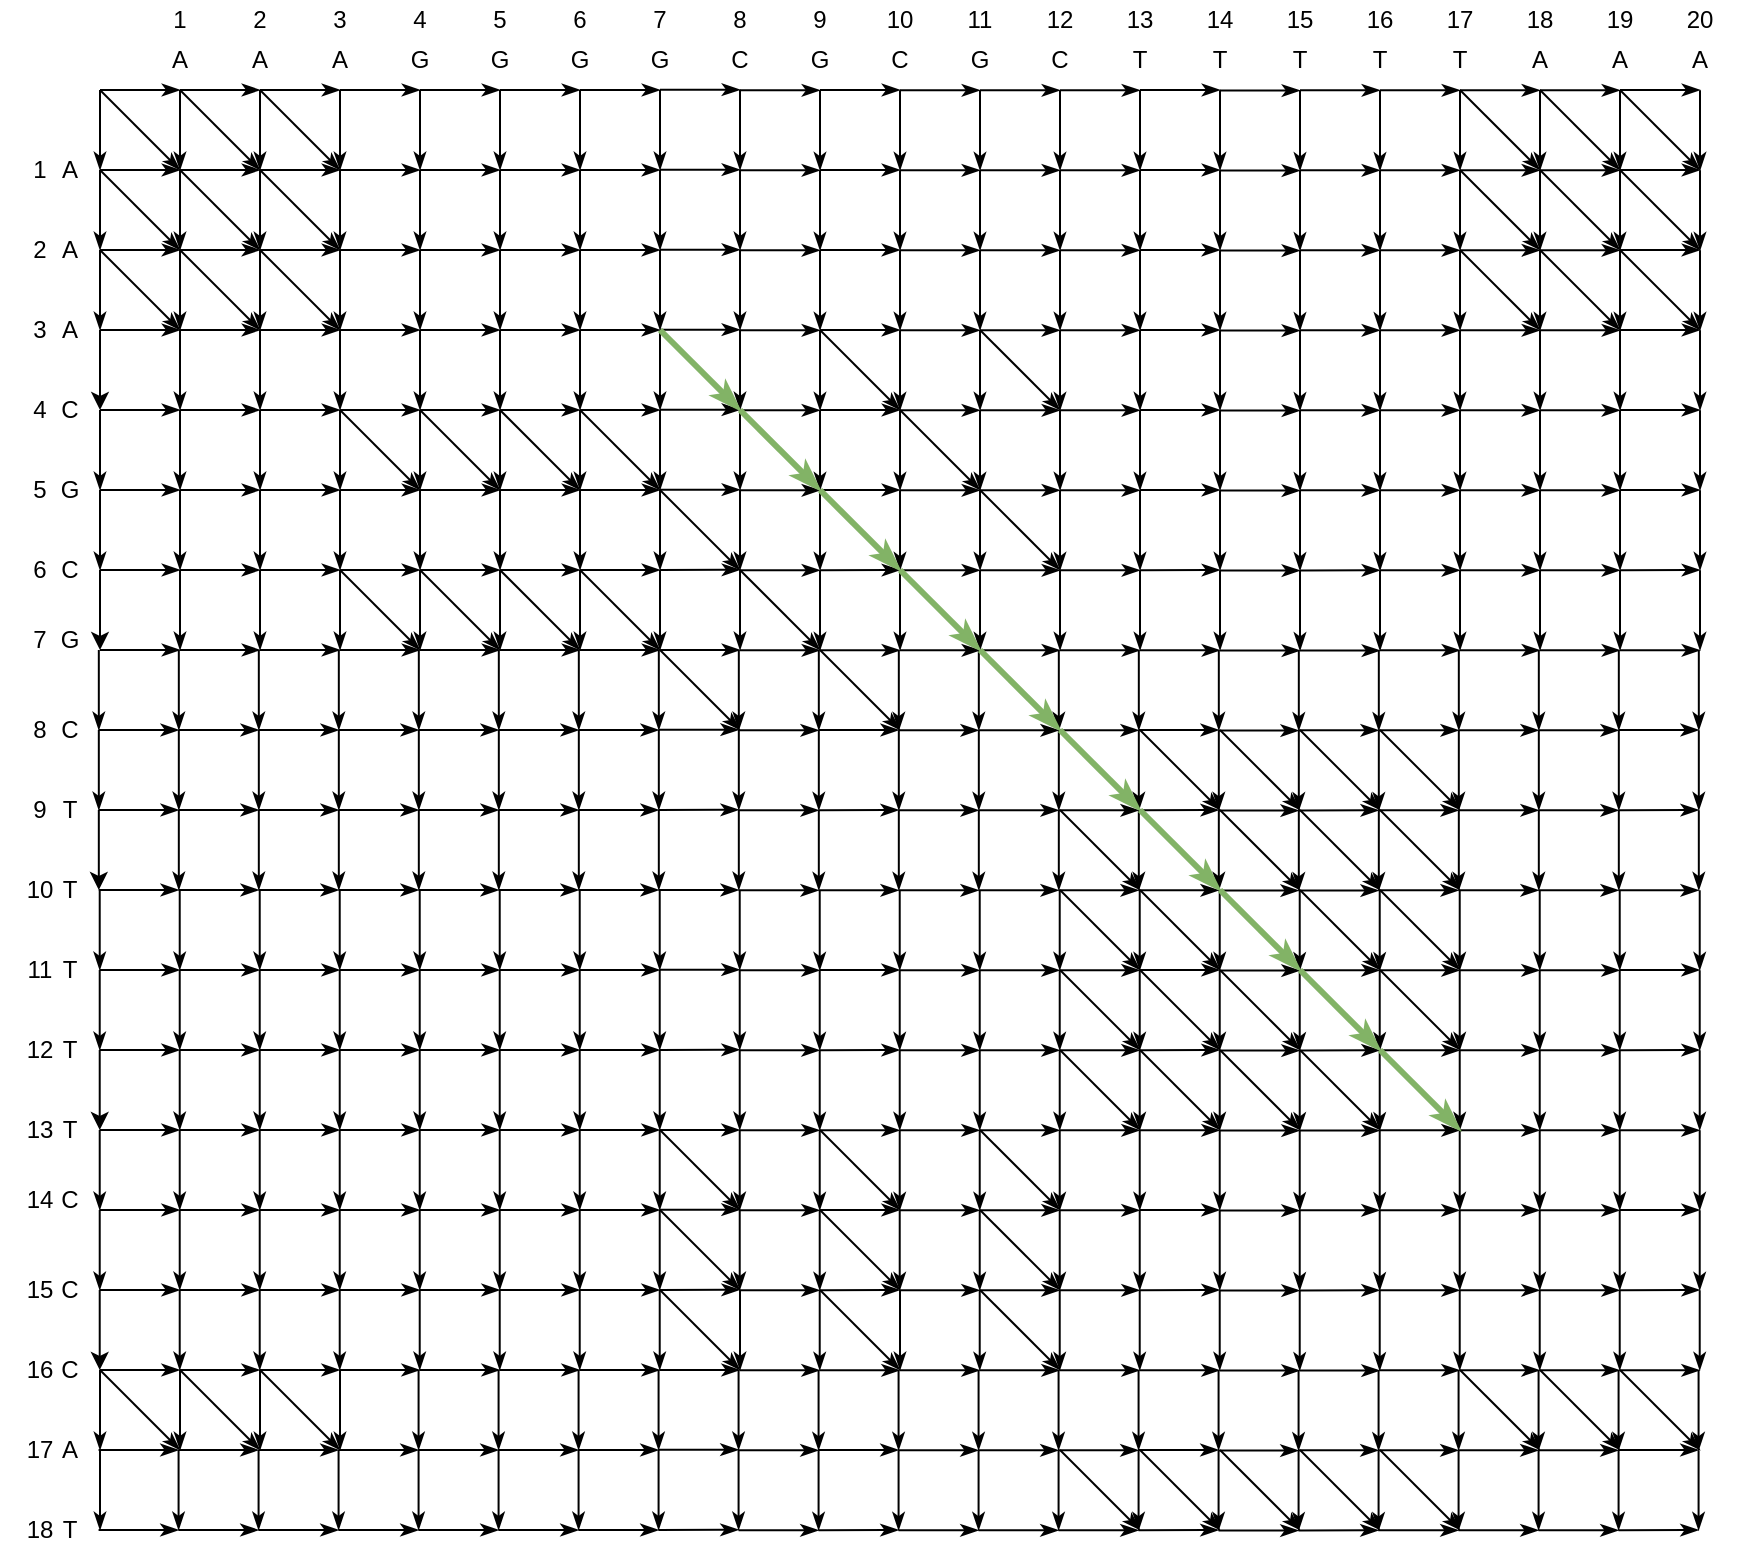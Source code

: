 <mxfile version="14.5.1" type="device"><diagram id="gz3jTl818n3zmlO3ST8L" name="Pagina-1"><mxGraphModel dx="599" dy="350" grid="1" gridSize="10" guides="1" tooltips="1" connect="1" arrows="1" fold="1" page="1" pageScale="1" pageWidth="827" pageHeight="1169" math="0" shadow="0"><root><mxCell id="0"/><mxCell id="1" parent="0"/><mxCell id="bN-KTZy6AqqdanjVDxmq-1" value="1" style="text;html=1;strokeColor=none;fillColor=none;align=center;verticalAlign=middle;whiteSpace=wrap;rounded=0;" vertex="1" parent="1"><mxGeometry x="110" y="110" width="40" height="20" as="geometry"/></mxCell><mxCell id="bN-KTZy6AqqdanjVDxmq-3" value="" style="endArrow=classicThin;html=1;endFill=1;" edge="1" parent="1"><mxGeometry width="50" height="50" relative="1" as="geometry"><mxPoint x="160" y="120" as="sourcePoint"/><mxPoint x="160" y="160" as="targetPoint"/></mxGeometry></mxCell><mxCell id="bN-KTZy6AqqdanjVDxmq-4" value="" style="endArrow=classic;html=1;" edge="1" parent="1"><mxGeometry width="50" height="50" relative="1" as="geometry"><mxPoint x="160" y="200" as="sourcePoint"/><mxPoint x="160" y="240" as="targetPoint"/></mxGeometry></mxCell><mxCell id="bN-KTZy6AqqdanjVDxmq-5" value="" style="endArrow=classicThin;html=1;endFill=1;" edge="1" parent="1"><mxGeometry width="50" height="50" relative="1" as="geometry"><mxPoint x="160" y="160" as="sourcePoint"/><mxPoint x="160" y="200" as="targetPoint"/></mxGeometry></mxCell><mxCell id="bN-KTZy6AqqdanjVDxmq-6" value="" style="endArrow=classicThin;html=1;endFill=1;" edge="1" parent="1"><mxGeometry width="50" height="50" relative="1" as="geometry"><mxPoint x="160" y="240" as="sourcePoint"/><mxPoint x="160" y="280" as="targetPoint"/></mxGeometry></mxCell><mxCell id="bN-KTZy6AqqdanjVDxmq-7" value="" style="endArrow=classic;html=1;" edge="1" parent="1"><mxGeometry width="50" height="50" relative="1" as="geometry"><mxPoint x="160" y="320" as="sourcePoint"/><mxPoint x="160" y="360" as="targetPoint"/></mxGeometry></mxCell><mxCell id="bN-KTZy6AqqdanjVDxmq-8" value="" style="endArrow=classicThin;html=1;endFill=1;" edge="1" parent="1"><mxGeometry width="50" height="50" relative="1" as="geometry"><mxPoint x="160" y="280" as="sourcePoint"/><mxPoint x="160" y="320" as="targetPoint"/></mxGeometry></mxCell><mxCell id="bN-KTZy6AqqdanjVDxmq-9" value="" style="endArrow=classicThin;html=1;endFill=1;" edge="1" parent="1"><mxGeometry width="50" height="50" relative="1" as="geometry"><mxPoint x="160" y="80" as="sourcePoint"/><mxPoint x="160" y="120" as="targetPoint"/></mxGeometry></mxCell><mxCell id="bN-KTZy6AqqdanjVDxmq-10" value="" style="endArrow=classicThin;html=1;endFill=1;" edge="1" parent="1"><mxGeometry width="50" height="50" relative="1" as="geometry"><mxPoint x="200" y="120" as="sourcePoint"/><mxPoint x="200" y="160" as="targetPoint"/></mxGeometry></mxCell><mxCell id="bN-KTZy6AqqdanjVDxmq-11" value="" style="endArrow=classicThin;html=1;endFill=1;" edge="1" parent="1"><mxGeometry width="50" height="50" relative="1" as="geometry"><mxPoint x="200" y="200" as="sourcePoint"/><mxPoint x="200" y="240" as="targetPoint"/></mxGeometry></mxCell><mxCell id="bN-KTZy6AqqdanjVDxmq-12" value="" style="endArrow=classicThin;html=1;endFill=1;" edge="1" parent="1"><mxGeometry width="50" height="50" relative="1" as="geometry"><mxPoint x="200" y="160" as="sourcePoint"/><mxPoint x="200" y="200" as="targetPoint"/></mxGeometry></mxCell><mxCell id="bN-KTZy6AqqdanjVDxmq-13" value="" style="endArrow=classicThin;html=1;endFill=1;" edge="1" parent="1"><mxGeometry width="50" height="50" relative="1" as="geometry"><mxPoint x="200" y="240" as="sourcePoint"/><mxPoint x="200" y="280" as="targetPoint"/></mxGeometry></mxCell><mxCell id="bN-KTZy6AqqdanjVDxmq-14" value="" style="endArrow=classicThin;html=1;endFill=1;" edge="1" parent="1"><mxGeometry width="50" height="50" relative="1" as="geometry"><mxPoint x="200" y="320" as="sourcePoint"/><mxPoint x="200" y="360" as="targetPoint"/></mxGeometry></mxCell><mxCell id="bN-KTZy6AqqdanjVDxmq-15" value="" style="endArrow=classicThin;html=1;endFill=1;" edge="1" parent="1"><mxGeometry width="50" height="50" relative="1" as="geometry"><mxPoint x="200" y="280" as="sourcePoint"/><mxPoint x="200" y="320" as="targetPoint"/></mxGeometry></mxCell><mxCell id="bN-KTZy6AqqdanjVDxmq-16" value="" style="endArrow=classicThin;html=1;endFill=1;" edge="1" parent="1"><mxGeometry width="50" height="50" relative="1" as="geometry"><mxPoint x="200" y="80" as="sourcePoint"/><mxPoint x="200" y="120" as="targetPoint"/></mxGeometry></mxCell><mxCell id="bN-KTZy6AqqdanjVDxmq-17" value="" style="endArrow=classicThin;html=1;endFill=1;" edge="1" parent="1"><mxGeometry width="50" height="50" relative="1" as="geometry"><mxPoint x="240" y="120" as="sourcePoint"/><mxPoint x="240" y="160" as="targetPoint"/></mxGeometry></mxCell><mxCell id="bN-KTZy6AqqdanjVDxmq-18" value="" style="endArrow=classicThin;html=1;endFill=1;" edge="1" parent="1"><mxGeometry width="50" height="50" relative="1" as="geometry"><mxPoint x="240" y="200" as="sourcePoint"/><mxPoint x="240" y="240" as="targetPoint"/></mxGeometry></mxCell><mxCell id="bN-KTZy6AqqdanjVDxmq-19" value="" style="endArrow=classicThin;html=1;endFill=1;" edge="1" parent="1"><mxGeometry width="50" height="50" relative="1" as="geometry"><mxPoint x="240" y="160" as="sourcePoint"/><mxPoint x="240" y="200" as="targetPoint"/></mxGeometry></mxCell><mxCell id="bN-KTZy6AqqdanjVDxmq-20" value="" style="endArrow=classicThin;html=1;endFill=1;" edge="1" parent="1"><mxGeometry width="50" height="50" relative="1" as="geometry"><mxPoint x="240" y="240" as="sourcePoint"/><mxPoint x="240" y="280" as="targetPoint"/></mxGeometry></mxCell><mxCell id="bN-KTZy6AqqdanjVDxmq-21" value="" style="endArrow=classicThin;html=1;endFill=1;" edge="1" parent="1"><mxGeometry width="50" height="50" relative="1" as="geometry"><mxPoint x="240" y="320" as="sourcePoint"/><mxPoint x="240" y="360" as="targetPoint"/></mxGeometry></mxCell><mxCell id="bN-KTZy6AqqdanjVDxmq-22" value="" style="endArrow=classicThin;html=1;endFill=1;" edge="1" parent="1"><mxGeometry width="50" height="50" relative="1" as="geometry"><mxPoint x="240" y="280" as="sourcePoint"/><mxPoint x="240" y="320" as="targetPoint"/></mxGeometry></mxCell><mxCell id="bN-KTZy6AqqdanjVDxmq-23" value="" style="endArrow=classicThin;html=1;endFill=1;" edge="1" parent="1"><mxGeometry width="50" height="50" relative="1" as="geometry"><mxPoint x="240" y="80" as="sourcePoint"/><mxPoint x="240" y="120" as="targetPoint"/></mxGeometry></mxCell><mxCell id="bN-KTZy6AqqdanjVDxmq-24" value="" style="endArrow=classicThin;html=1;endFill=1;" edge="1" parent="1"><mxGeometry width="50" height="50" relative="1" as="geometry"><mxPoint x="280" y="120" as="sourcePoint"/><mxPoint x="280" y="160" as="targetPoint"/></mxGeometry></mxCell><mxCell id="bN-KTZy6AqqdanjVDxmq-25" value="" style="endArrow=classicThin;html=1;endFill=1;" edge="1" parent="1"><mxGeometry width="50" height="50" relative="1" as="geometry"><mxPoint x="280" y="200" as="sourcePoint"/><mxPoint x="280" y="240" as="targetPoint"/></mxGeometry></mxCell><mxCell id="bN-KTZy6AqqdanjVDxmq-26" value="" style="endArrow=classicThin;html=1;endFill=1;" edge="1" parent="1"><mxGeometry width="50" height="50" relative="1" as="geometry"><mxPoint x="280" y="160" as="sourcePoint"/><mxPoint x="280" y="200" as="targetPoint"/></mxGeometry></mxCell><mxCell id="bN-KTZy6AqqdanjVDxmq-27" value="" style="endArrow=classicThin;html=1;endFill=1;" edge="1" parent="1"><mxGeometry width="50" height="50" relative="1" as="geometry"><mxPoint x="280" y="240" as="sourcePoint"/><mxPoint x="280" y="280" as="targetPoint"/></mxGeometry></mxCell><mxCell id="bN-KTZy6AqqdanjVDxmq-28" value="" style="endArrow=classicThin;html=1;endFill=1;" edge="1" parent="1"><mxGeometry width="50" height="50" relative="1" as="geometry"><mxPoint x="280" y="320" as="sourcePoint"/><mxPoint x="280" y="360" as="targetPoint"/></mxGeometry></mxCell><mxCell id="bN-KTZy6AqqdanjVDxmq-29" value="" style="endArrow=classicThin;html=1;endFill=1;" edge="1" parent="1"><mxGeometry width="50" height="50" relative="1" as="geometry"><mxPoint x="280" y="280" as="sourcePoint"/><mxPoint x="280" y="320" as="targetPoint"/></mxGeometry></mxCell><mxCell id="bN-KTZy6AqqdanjVDxmq-30" value="" style="endArrow=classicThin;html=1;endFill=1;" edge="1" parent="1"><mxGeometry width="50" height="50" relative="1" as="geometry"><mxPoint x="280" y="80" as="sourcePoint"/><mxPoint x="280" y="120" as="targetPoint"/></mxGeometry></mxCell><mxCell id="bN-KTZy6AqqdanjVDxmq-31" value="" style="endArrow=classicThin;html=1;endFill=1;" edge="1" parent="1"><mxGeometry width="50" height="50" relative="1" as="geometry"><mxPoint x="320" y="120" as="sourcePoint"/><mxPoint x="320" y="160" as="targetPoint"/></mxGeometry></mxCell><mxCell id="bN-KTZy6AqqdanjVDxmq-32" value="" style="endArrow=classicThin;html=1;endFill=1;fillColor=#d5e8d4;" edge="1" parent="1"><mxGeometry width="50" height="50" relative="1" as="geometry"><mxPoint x="320" y="200" as="sourcePoint"/><mxPoint x="320" y="240" as="targetPoint"/></mxGeometry></mxCell><mxCell id="bN-KTZy6AqqdanjVDxmq-33" value="" style="endArrow=classicThin;html=1;endFill=1;" edge="1" parent="1"><mxGeometry width="50" height="50" relative="1" as="geometry"><mxPoint x="320" y="160" as="sourcePoint"/><mxPoint x="320" y="200" as="targetPoint"/></mxGeometry></mxCell><mxCell id="bN-KTZy6AqqdanjVDxmq-34" value="" style="endArrow=classicThin;html=1;endFill=1;" edge="1" parent="1"><mxGeometry width="50" height="50" relative="1" as="geometry"><mxPoint x="320" y="240" as="sourcePoint"/><mxPoint x="320" y="280" as="targetPoint"/></mxGeometry></mxCell><mxCell id="bN-KTZy6AqqdanjVDxmq-35" value="" style="endArrow=classicThin;html=1;endFill=1;" edge="1" parent="1"><mxGeometry width="50" height="50" relative="1" as="geometry"><mxPoint x="320" y="320" as="sourcePoint"/><mxPoint x="320" y="360" as="targetPoint"/></mxGeometry></mxCell><mxCell id="bN-KTZy6AqqdanjVDxmq-36" value="" style="endArrow=classicThin;html=1;endFill=1;" edge="1" parent="1"><mxGeometry width="50" height="50" relative="1" as="geometry"><mxPoint x="320" y="280" as="sourcePoint"/><mxPoint x="320" y="320" as="targetPoint"/></mxGeometry></mxCell><mxCell id="bN-KTZy6AqqdanjVDxmq-37" value="" style="endArrow=classicThin;html=1;endFill=1;" edge="1" parent="1"><mxGeometry width="50" height="50" relative="1" as="geometry"><mxPoint x="320" y="80" as="sourcePoint"/><mxPoint x="320" y="120" as="targetPoint"/></mxGeometry></mxCell><mxCell id="bN-KTZy6AqqdanjVDxmq-38" value="" style="endArrow=classicThin;html=1;endFill=1;" edge="1" parent="1"><mxGeometry width="50" height="50" relative="1" as="geometry"><mxPoint x="360" y="120" as="sourcePoint"/><mxPoint x="360" y="160" as="targetPoint"/></mxGeometry></mxCell><mxCell id="bN-KTZy6AqqdanjVDxmq-39" value="" style="endArrow=classicThin;html=1;endFill=1;" edge="1" parent="1"><mxGeometry width="50" height="50" relative="1" as="geometry"><mxPoint x="360" y="200" as="sourcePoint"/><mxPoint x="360" y="240" as="targetPoint"/></mxGeometry></mxCell><mxCell id="bN-KTZy6AqqdanjVDxmq-40" value="" style="endArrow=classicThin;html=1;endFill=1;" edge="1" parent="1"><mxGeometry width="50" height="50" relative="1" as="geometry"><mxPoint x="360" y="160" as="sourcePoint"/><mxPoint x="360" y="200" as="targetPoint"/></mxGeometry></mxCell><mxCell id="bN-KTZy6AqqdanjVDxmq-41" value="" style="endArrow=classicThin;html=1;endFill=1;" edge="1" parent="1"><mxGeometry width="50" height="50" relative="1" as="geometry"><mxPoint x="360" y="240" as="sourcePoint"/><mxPoint x="360" y="280" as="targetPoint"/></mxGeometry></mxCell><mxCell id="bN-KTZy6AqqdanjVDxmq-42" value="" style="endArrow=classicThin;html=1;endFill=1;" edge="1" parent="1"><mxGeometry width="50" height="50" relative="1" as="geometry"><mxPoint x="360" y="320" as="sourcePoint"/><mxPoint x="360" y="360" as="targetPoint"/></mxGeometry></mxCell><mxCell id="bN-KTZy6AqqdanjVDxmq-43" value="" style="endArrow=classicThin;html=1;endFill=1;" edge="1" parent="1"><mxGeometry width="50" height="50" relative="1" as="geometry"><mxPoint x="360" y="280" as="sourcePoint"/><mxPoint x="360" y="320" as="targetPoint"/></mxGeometry></mxCell><mxCell id="bN-KTZy6AqqdanjVDxmq-44" value="" style="endArrow=classicThin;html=1;endFill=1;" edge="1" parent="1"><mxGeometry width="50" height="50" relative="1" as="geometry"><mxPoint x="360" y="80" as="sourcePoint"/><mxPoint x="360" y="120" as="targetPoint"/></mxGeometry></mxCell><mxCell id="bN-KTZy6AqqdanjVDxmq-45" value="" style="endArrow=classicThin;html=1;endFill=1;" edge="1" parent="1"><mxGeometry width="50" height="50" relative="1" as="geometry"><mxPoint x="400" y="120" as="sourcePoint"/><mxPoint x="400" y="160" as="targetPoint"/></mxGeometry></mxCell><mxCell id="bN-KTZy6AqqdanjVDxmq-46" value="" style="endArrow=classicThin;html=1;endFill=1;" edge="1" parent="1"><mxGeometry width="50" height="50" relative="1" as="geometry"><mxPoint x="400" y="200" as="sourcePoint"/><mxPoint x="400" y="240" as="targetPoint"/></mxGeometry></mxCell><mxCell id="bN-KTZy6AqqdanjVDxmq-47" value="" style="endArrow=classicThin;html=1;endFill=1;" edge="1" parent="1"><mxGeometry width="50" height="50" relative="1" as="geometry"><mxPoint x="400" y="160" as="sourcePoint"/><mxPoint x="400" y="200" as="targetPoint"/></mxGeometry></mxCell><mxCell id="bN-KTZy6AqqdanjVDxmq-48" value="" style="endArrow=classicThin;html=1;endFill=1;" edge="1" parent="1"><mxGeometry width="50" height="50" relative="1" as="geometry"><mxPoint x="400" y="240" as="sourcePoint"/><mxPoint x="400" y="280" as="targetPoint"/></mxGeometry></mxCell><mxCell id="bN-KTZy6AqqdanjVDxmq-49" value="" style="endArrow=classicThin;html=1;endFill=1;" edge="1" parent="1"><mxGeometry width="50" height="50" relative="1" as="geometry"><mxPoint x="400" y="320" as="sourcePoint"/><mxPoint x="400" y="360" as="targetPoint"/></mxGeometry></mxCell><mxCell id="bN-KTZy6AqqdanjVDxmq-50" value="" style="endArrow=classicThin;html=1;endFill=1;" edge="1" parent="1"><mxGeometry width="50" height="50" relative="1" as="geometry"><mxPoint x="400" y="280" as="sourcePoint"/><mxPoint x="400" y="320" as="targetPoint"/></mxGeometry></mxCell><mxCell id="bN-KTZy6AqqdanjVDxmq-51" value="" style="endArrow=classicThin;html=1;endFill=1;" edge="1" parent="1"><mxGeometry width="50" height="50" relative="1" as="geometry"><mxPoint x="400" y="80" as="sourcePoint"/><mxPoint x="400" y="120" as="targetPoint"/></mxGeometry></mxCell><mxCell id="bN-KTZy6AqqdanjVDxmq-52" value="" style="endArrow=classicThin;html=1;endFill=1;" edge="1" parent="1"><mxGeometry width="50" height="50" relative="1" as="geometry"><mxPoint x="440" y="120" as="sourcePoint"/><mxPoint x="440" y="160" as="targetPoint"/></mxGeometry></mxCell><mxCell id="bN-KTZy6AqqdanjVDxmq-53" value="" style="endArrow=classicThin;html=1;endFill=1;" edge="1" parent="1"><mxGeometry width="50" height="50" relative="1" as="geometry"><mxPoint x="440" y="200" as="sourcePoint"/><mxPoint x="440" y="240" as="targetPoint"/></mxGeometry></mxCell><mxCell id="bN-KTZy6AqqdanjVDxmq-54" value="" style="endArrow=classicThin;html=1;endFill=1;" edge="1" parent="1"><mxGeometry width="50" height="50" relative="1" as="geometry"><mxPoint x="440" y="160" as="sourcePoint"/><mxPoint x="440" y="200" as="targetPoint"/></mxGeometry></mxCell><mxCell id="bN-KTZy6AqqdanjVDxmq-55" value="" style="endArrow=classicThin;html=1;endFill=1;" edge="1" parent="1"><mxGeometry width="50" height="50" relative="1" as="geometry"><mxPoint x="440" y="240" as="sourcePoint"/><mxPoint x="440" y="280" as="targetPoint"/></mxGeometry></mxCell><mxCell id="bN-KTZy6AqqdanjVDxmq-56" value="" style="endArrow=classicThin;html=1;endFill=1;fillColor=#d5e8d4;" edge="1" parent="1"><mxGeometry width="50" height="50" relative="1" as="geometry"><mxPoint x="440" y="320" as="sourcePoint"/><mxPoint x="440" y="360" as="targetPoint"/></mxGeometry></mxCell><mxCell id="bN-KTZy6AqqdanjVDxmq-57" value="" style="endArrow=classicThin;html=1;endFill=1;" edge="1" parent="1"><mxGeometry width="50" height="50" relative="1" as="geometry"><mxPoint x="440" y="280" as="sourcePoint"/><mxPoint x="440" y="320" as="targetPoint"/></mxGeometry></mxCell><mxCell id="bN-KTZy6AqqdanjVDxmq-58" value="" style="endArrow=classicThin;html=1;endFill=1;" edge="1" parent="1"><mxGeometry width="50" height="50" relative="1" as="geometry"><mxPoint x="440" y="80" as="sourcePoint"/><mxPoint x="440" y="120" as="targetPoint"/></mxGeometry></mxCell><mxCell id="bN-KTZy6AqqdanjVDxmq-59" value="" style="endArrow=classicThin;html=1;endFill=1;" edge="1" parent="1"><mxGeometry width="50" height="50" relative="1" as="geometry"><mxPoint x="160" y="80" as="sourcePoint"/><mxPoint x="200" y="80" as="targetPoint"/></mxGeometry></mxCell><mxCell id="bN-KTZy6AqqdanjVDxmq-60" value="" style="endArrow=classicThin;html=1;endFill=1;" edge="1" parent="1"><mxGeometry width="50" height="50" relative="1" as="geometry"><mxPoint x="200" y="80" as="sourcePoint"/><mxPoint x="240" y="80" as="targetPoint"/></mxGeometry></mxCell><mxCell id="bN-KTZy6AqqdanjVDxmq-61" value="" style="endArrow=classicThin;html=1;endFill=1;" edge="1" parent="1"><mxGeometry width="50" height="50" relative="1" as="geometry"><mxPoint x="240" y="80" as="sourcePoint"/><mxPoint x="280" y="80" as="targetPoint"/></mxGeometry></mxCell><mxCell id="bN-KTZy6AqqdanjVDxmq-62" value="" style="endArrow=classicThin;html=1;endFill=1;" edge="1" parent="1"><mxGeometry width="50" height="50" relative="1" as="geometry"><mxPoint x="280" y="80" as="sourcePoint"/><mxPoint x="320" y="80" as="targetPoint"/></mxGeometry></mxCell><mxCell id="bN-KTZy6AqqdanjVDxmq-63" value="" style="endArrow=classicThin;html=1;endFill=1;" edge="1" parent="1"><mxGeometry width="50" height="50" relative="1" as="geometry"><mxPoint x="320" y="80" as="sourcePoint"/><mxPoint x="360" y="80" as="targetPoint"/></mxGeometry></mxCell><mxCell id="bN-KTZy6AqqdanjVDxmq-64" value="" style="endArrow=classicThin;html=1;endFill=1;" edge="1" parent="1"><mxGeometry width="50" height="50" relative="1" as="geometry"><mxPoint x="360" y="80" as="sourcePoint"/><mxPoint x="400" y="80" as="targetPoint"/></mxGeometry></mxCell><mxCell id="bN-KTZy6AqqdanjVDxmq-65" value="" style="endArrow=classicThin;html=1;endFill=1;" edge="1" parent="1"><mxGeometry width="50" height="50" relative="1" as="geometry"><mxPoint x="400" y="80" as="sourcePoint"/><mxPoint x="440" y="80" as="targetPoint"/></mxGeometry></mxCell><mxCell id="bN-KTZy6AqqdanjVDxmq-66" value="" style="endArrow=classicThin;html=1;endFill=1;" edge="1" parent="1"><mxGeometry width="50" height="50" relative="1" as="geometry"><mxPoint x="160" y="120" as="sourcePoint"/><mxPoint x="200" y="120" as="targetPoint"/></mxGeometry></mxCell><mxCell id="bN-KTZy6AqqdanjVDxmq-67" value="" style="endArrow=classicThin;html=1;endFill=1;" edge="1" parent="1"><mxGeometry width="50" height="50" relative="1" as="geometry"><mxPoint x="200" y="120" as="sourcePoint"/><mxPoint x="240" y="120" as="targetPoint"/></mxGeometry></mxCell><mxCell id="bN-KTZy6AqqdanjVDxmq-68" value="" style="endArrow=classicThin;html=1;endFill=1;" edge="1" parent="1"><mxGeometry width="50" height="50" relative="1" as="geometry"><mxPoint x="240" y="120" as="sourcePoint"/><mxPoint x="280" y="120" as="targetPoint"/></mxGeometry></mxCell><mxCell id="bN-KTZy6AqqdanjVDxmq-69" value="" style="endArrow=classicThin;html=1;endFill=1;" edge="1" parent="1"><mxGeometry width="50" height="50" relative="1" as="geometry"><mxPoint x="280" y="120" as="sourcePoint"/><mxPoint x="320" y="120" as="targetPoint"/></mxGeometry></mxCell><mxCell id="bN-KTZy6AqqdanjVDxmq-70" value="" style="endArrow=classicThin;html=1;endFill=1;" edge="1" parent="1"><mxGeometry width="50" height="50" relative="1" as="geometry"><mxPoint x="320" y="120" as="sourcePoint"/><mxPoint x="360" y="120" as="targetPoint"/></mxGeometry></mxCell><mxCell id="bN-KTZy6AqqdanjVDxmq-71" value="" style="endArrow=classicThin;html=1;endFill=1;" edge="1" parent="1"><mxGeometry width="50" height="50" relative="1" as="geometry"><mxPoint x="360" y="120" as="sourcePoint"/><mxPoint x="400" y="120" as="targetPoint"/></mxGeometry></mxCell><mxCell id="bN-KTZy6AqqdanjVDxmq-72" value="" style="endArrow=classicThin;html=1;endFill=1;" edge="1" parent="1"><mxGeometry width="50" height="50" relative="1" as="geometry"><mxPoint x="400" y="120" as="sourcePoint"/><mxPoint x="440" y="120" as="targetPoint"/></mxGeometry></mxCell><mxCell id="bN-KTZy6AqqdanjVDxmq-73" value="" style="endArrow=classicThin;html=1;endFill=1;" edge="1" parent="1"><mxGeometry width="50" height="50" relative="1" as="geometry"><mxPoint x="160" y="160" as="sourcePoint"/><mxPoint x="200" y="160" as="targetPoint"/></mxGeometry></mxCell><mxCell id="bN-KTZy6AqqdanjVDxmq-74" value="" style="endArrow=classicThin;html=1;endFill=1;" edge="1" parent="1"><mxGeometry width="50" height="50" relative="1" as="geometry"><mxPoint x="200" y="160" as="sourcePoint"/><mxPoint x="240" y="160" as="targetPoint"/></mxGeometry></mxCell><mxCell id="bN-KTZy6AqqdanjVDxmq-75" value="" style="endArrow=classicThin;html=1;endFill=1;" edge="1" parent="1"><mxGeometry width="50" height="50" relative="1" as="geometry"><mxPoint x="240" y="160" as="sourcePoint"/><mxPoint x="280" y="160" as="targetPoint"/></mxGeometry></mxCell><mxCell id="bN-KTZy6AqqdanjVDxmq-76" value="" style="endArrow=classicThin;html=1;endFill=1;" edge="1" parent="1"><mxGeometry width="50" height="50" relative="1" as="geometry"><mxPoint x="280" y="160" as="sourcePoint"/><mxPoint x="320" y="160" as="targetPoint"/></mxGeometry></mxCell><mxCell id="bN-KTZy6AqqdanjVDxmq-77" value="" style="endArrow=classicThin;html=1;endFill=1;" edge="1" parent="1"><mxGeometry width="50" height="50" relative="1" as="geometry"><mxPoint x="320" y="160" as="sourcePoint"/><mxPoint x="360" y="160" as="targetPoint"/></mxGeometry></mxCell><mxCell id="bN-KTZy6AqqdanjVDxmq-78" value="" style="endArrow=classicThin;html=1;endFill=1;" edge="1" parent="1"><mxGeometry width="50" height="50" relative="1" as="geometry"><mxPoint x="360" y="160" as="sourcePoint"/><mxPoint x="400" y="160" as="targetPoint"/></mxGeometry></mxCell><mxCell id="bN-KTZy6AqqdanjVDxmq-79" value="" style="endArrow=classicThin;html=1;endFill=1;" edge="1" parent="1"><mxGeometry width="50" height="50" relative="1" as="geometry"><mxPoint x="400" y="160" as="sourcePoint"/><mxPoint x="440" y="160" as="targetPoint"/></mxGeometry></mxCell><mxCell id="bN-KTZy6AqqdanjVDxmq-80" value="" style="endArrow=classicThin;html=1;endFill=1;" edge="1" parent="1"><mxGeometry width="50" height="50" relative="1" as="geometry"><mxPoint x="160" y="200" as="sourcePoint"/><mxPoint x="200" y="200" as="targetPoint"/></mxGeometry></mxCell><mxCell id="bN-KTZy6AqqdanjVDxmq-81" value="" style="endArrow=classicThin;html=1;endFill=1;" edge="1" parent="1"><mxGeometry width="50" height="50" relative="1" as="geometry"><mxPoint x="200" y="200" as="sourcePoint"/><mxPoint x="240" y="200" as="targetPoint"/></mxGeometry></mxCell><mxCell id="bN-KTZy6AqqdanjVDxmq-82" value="" style="endArrow=classicThin;html=1;endFill=1;" edge="1" parent="1"><mxGeometry width="50" height="50" relative="1" as="geometry"><mxPoint x="240" y="200" as="sourcePoint"/><mxPoint x="280" y="200" as="targetPoint"/></mxGeometry></mxCell><mxCell id="bN-KTZy6AqqdanjVDxmq-83" value="" style="endArrow=classicThin;html=1;endFill=1;fillColor=#d5e8d4;" edge="1" parent="1"><mxGeometry width="50" height="50" relative="1" as="geometry"><mxPoint x="280" y="200" as="sourcePoint"/><mxPoint x="320" y="200" as="targetPoint"/></mxGeometry></mxCell><mxCell id="bN-KTZy6AqqdanjVDxmq-84" value="" style="endArrow=classicThin;html=1;endFill=1;" edge="1" parent="1"><mxGeometry width="50" height="50" relative="1" as="geometry"><mxPoint x="320" y="200" as="sourcePoint"/><mxPoint x="360" y="200" as="targetPoint"/></mxGeometry></mxCell><mxCell id="bN-KTZy6AqqdanjVDxmq-85" value="" style="endArrow=classicThin;html=1;endFill=1;" edge="1" parent="1"><mxGeometry width="50" height="50" relative="1" as="geometry"><mxPoint x="360" y="200" as="sourcePoint"/><mxPoint x="400" y="200" as="targetPoint"/></mxGeometry></mxCell><mxCell id="bN-KTZy6AqqdanjVDxmq-86" value="" style="endArrow=classicThin;html=1;endFill=1;" edge="1" parent="1"><mxGeometry width="50" height="50" relative="1" as="geometry"><mxPoint x="400" y="200" as="sourcePoint"/><mxPoint x="440" y="200" as="targetPoint"/></mxGeometry></mxCell><mxCell id="bN-KTZy6AqqdanjVDxmq-87" value="" style="endArrow=classicThin;html=1;endFill=1;" edge="1" parent="1"><mxGeometry width="50" height="50" relative="1" as="geometry"><mxPoint x="160" y="240" as="sourcePoint"/><mxPoint x="200" y="240" as="targetPoint"/></mxGeometry></mxCell><mxCell id="bN-KTZy6AqqdanjVDxmq-88" value="" style="endArrow=classicThin;html=1;endFill=1;" edge="1" parent="1"><mxGeometry width="50" height="50" relative="1" as="geometry"><mxPoint x="200" y="240" as="sourcePoint"/><mxPoint x="240" y="240" as="targetPoint"/></mxGeometry></mxCell><mxCell id="bN-KTZy6AqqdanjVDxmq-89" value="" style="endArrow=classicThin;html=1;endFill=1;" edge="1" parent="1"><mxGeometry width="50" height="50" relative="1" as="geometry"><mxPoint x="240" y="240" as="sourcePoint"/><mxPoint x="280" y="240" as="targetPoint"/></mxGeometry></mxCell><mxCell id="bN-KTZy6AqqdanjVDxmq-90" value="" style="endArrow=classicThin;html=1;endFill=1;" edge="1" parent="1"><mxGeometry width="50" height="50" relative="1" as="geometry"><mxPoint x="280" y="240" as="sourcePoint"/><mxPoint x="320" y="240" as="targetPoint"/></mxGeometry></mxCell><mxCell id="bN-KTZy6AqqdanjVDxmq-91" value="" style="endArrow=classicThin;html=1;endFill=1;" edge="1" parent="1"><mxGeometry width="50" height="50" relative="1" as="geometry"><mxPoint x="320" y="240" as="sourcePoint"/><mxPoint x="360" y="240" as="targetPoint"/></mxGeometry></mxCell><mxCell id="bN-KTZy6AqqdanjVDxmq-92" value="" style="endArrow=classicThin;html=1;endFill=1;" edge="1" parent="1"><mxGeometry width="50" height="50" relative="1" as="geometry"><mxPoint x="360" y="240" as="sourcePoint"/><mxPoint x="400" y="240" as="targetPoint"/></mxGeometry></mxCell><mxCell id="bN-KTZy6AqqdanjVDxmq-93" value="" style="endArrow=classicThin;html=1;endFill=1;" edge="1" parent="1"><mxGeometry width="50" height="50" relative="1" as="geometry"><mxPoint x="400" y="240" as="sourcePoint"/><mxPoint x="440" y="240" as="targetPoint"/></mxGeometry></mxCell><mxCell id="bN-KTZy6AqqdanjVDxmq-94" value="" style="endArrow=classicThin;html=1;endFill=1;" edge="1" parent="1"><mxGeometry width="50" height="50" relative="1" as="geometry"><mxPoint x="160" y="280" as="sourcePoint"/><mxPoint x="200" y="280" as="targetPoint"/></mxGeometry></mxCell><mxCell id="bN-KTZy6AqqdanjVDxmq-95" value="" style="endArrow=classicThin;html=1;endFill=1;" edge="1" parent="1"><mxGeometry width="50" height="50" relative="1" as="geometry"><mxPoint x="200" y="280" as="sourcePoint"/><mxPoint x="240" y="280" as="targetPoint"/></mxGeometry></mxCell><mxCell id="bN-KTZy6AqqdanjVDxmq-96" value="" style="endArrow=classicThin;html=1;endFill=1;" edge="1" parent="1"><mxGeometry width="50" height="50" relative="1" as="geometry"><mxPoint x="240" y="280" as="sourcePoint"/><mxPoint x="280" y="280" as="targetPoint"/></mxGeometry></mxCell><mxCell id="bN-KTZy6AqqdanjVDxmq-97" value="" style="endArrow=classicThin;html=1;endFill=1;" edge="1" parent="1"><mxGeometry width="50" height="50" relative="1" as="geometry"><mxPoint x="280" y="280" as="sourcePoint"/><mxPoint x="320" y="280" as="targetPoint"/></mxGeometry></mxCell><mxCell id="bN-KTZy6AqqdanjVDxmq-98" value="" style="endArrow=classicThin;html=1;endFill=1;" edge="1" parent="1"><mxGeometry width="50" height="50" relative="1" as="geometry"><mxPoint x="320" y="280" as="sourcePoint"/><mxPoint x="360" y="280" as="targetPoint"/></mxGeometry></mxCell><mxCell id="bN-KTZy6AqqdanjVDxmq-99" value="" style="endArrow=classicThin;html=1;endFill=1;" edge="1" parent="1"><mxGeometry width="50" height="50" relative="1" as="geometry"><mxPoint x="360" y="280" as="sourcePoint"/><mxPoint x="400" y="280" as="targetPoint"/></mxGeometry></mxCell><mxCell id="bN-KTZy6AqqdanjVDxmq-100" value="" style="endArrow=classicThin;html=1;endFill=1;" edge="1" parent="1"><mxGeometry width="50" height="50" relative="1" as="geometry"><mxPoint x="400" y="280" as="sourcePoint"/><mxPoint x="440" y="280" as="targetPoint"/></mxGeometry></mxCell><mxCell id="bN-KTZy6AqqdanjVDxmq-101" value="" style="endArrow=classicThin;html=1;endFill=1;" edge="1" parent="1"><mxGeometry width="50" height="50" relative="1" as="geometry"><mxPoint x="160" y="320" as="sourcePoint"/><mxPoint x="200" y="320" as="targetPoint"/></mxGeometry></mxCell><mxCell id="bN-KTZy6AqqdanjVDxmq-102" value="" style="endArrow=classicThin;html=1;endFill=1;" edge="1" parent="1"><mxGeometry width="50" height="50" relative="1" as="geometry"><mxPoint x="200" y="320" as="sourcePoint"/><mxPoint x="240" y="320" as="targetPoint"/></mxGeometry></mxCell><mxCell id="bN-KTZy6AqqdanjVDxmq-103" value="" style="endArrow=classicThin;html=1;endFill=1;" edge="1" parent="1"><mxGeometry width="50" height="50" relative="1" as="geometry"><mxPoint x="240" y="320" as="sourcePoint"/><mxPoint x="280" y="320" as="targetPoint"/></mxGeometry></mxCell><mxCell id="bN-KTZy6AqqdanjVDxmq-104" value="" style="endArrow=classicThin;html=1;endFill=1;" edge="1" parent="1"><mxGeometry width="50" height="50" relative="1" as="geometry"><mxPoint x="280" y="320" as="sourcePoint"/><mxPoint x="320" y="320" as="targetPoint"/></mxGeometry></mxCell><mxCell id="bN-KTZy6AqqdanjVDxmq-105" value="" style="endArrow=classicThin;html=1;endFill=1;" edge="1" parent="1"><mxGeometry width="50" height="50" relative="1" as="geometry"><mxPoint x="320" y="320" as="sourcePoint"/><mxPoint x="360" y="320" as="targetPoint"/></mxGeometry></mxCell><mxCell id="bN-KTZy6AqqdanjVDxmq-106" value="" style="endArrow=classicThin;html=1;endFill=1;" edge="1" parent="1"><mxGeometry width="50" height="50" relative="1" as="geometry"><mxPoint x="360" y="320" as="sourcePoint"/><mxPoint x="400" y="320" as="targetPoint"/></mxGeometry></mxCell><mxCell id="bN-KTZy6AqqdanjVDxmq-107" value="" style="endArrow=classicThin;html=1;endFill=1;fillColor=#d5e8d4;" edge="1" parent="1"><mxGeometry width="50" height="50" relative="1" as="geometry"><mxPoint x="400" y="320" as="sourcePoint"/><mxPoint x="440" y="320" as="targetPoint"/></mxGeometry></mxCell><mxCell id="bN-KTZy6AqqdanjVDxmq-108" value="" style="endArrow=classicThin;html=1;endFill=1;" edge="1" parent="1"><mxGeometry width="50" height="50" relative="1" as="geometry"><mxPoint x="160" y="360" as="sourcePoint"/><mxPoint x="200" y="360" as="targetPoint"/></mxGeometry></mxCell><mxCell id="bN-KTZy6AqqdanjVDxmq-109" value="" style="endArrow=classicThin;html=1;endFill=1;" edge="1" parent="1"><mxGeometry width="50" height="50" relative="1" as="geometry"><mxPoint x="200" y="360" as="sourcePoint"/><mxPoint x="240" y="360" as="targetPoint"/></mxGeometry></mxCell><mxCell id="bN-KTZy6AqqdanjVDxmq-110" value="" style="endArrow=classicThin;html=1;endFill=1;" edge="1" parent="1"><mxGeometry width="50" height="50" relative="1" as="geometry"><mxPoint x="240" y="360" as="sourcePoint"/><mxPoint x="280" y="360" as="targetPoint"/></mxGeometry></mxCell><mxCell id="bN-KTZy6AqqdanjVDxmq-111" value="" style="endArrow=classicThin;html=1;endFill=1;" edge="1" parent="1"><mxGeometry width="50" height="50" relative="1" as="geometry"><mxPoint x="280" y="360" as="sourcePoint"/><mxPoint x="320" y="360" as="targetPoint"/></mxGeometry></mxCell><mxCell id="bN-KTZy6AqqdanjVDxmq-112" value="" style="endArrow=classicThin;html=1;endFill=1;" edge="1" parent="1"><mxGeometry width="50" height="50" relative="1" as="geometry"><mxPoint x="320" y="360" as="sourcePoint"/><mxPoint x="360" y="360" as="targetPoint"/></mxGeometry></mxCell><mxCell id="bN-KTZy6AqqdanjVDxmq-113" value="" style="endArrow=classicThin;html=1;endFill=1;" edge="1" parent="1"><mxGeometry width="50" height="50" relative="1" as="geometry"><mxPoint x="360" y="360" as="sourcePoint"/><mxPoint x="400" y="360" as="targetPoint"/></mxGeometry></mxCell><mxCell id="bN-KTZy6AqqdanjVDxmq-114" value="" style="endArrow=classicThin;html=1;endFill=1;" edge="1" parent="1"><mxGeometry width="50" height="50" relative="1" as="geometry"><mxPoint x="400" y="360" as="sourcePoint"/><mxPoint x="440" y="360" as="targetPoint"/></mxGeometry></mxCell><mxCell id="bN-KTZy6AqqdanjVDxmq-117" value="A" style="text;html=1;strokeColor=none;fillColor=none;align=center;verticalAlign=middle;whiteSpace=wrap;rounded=0;" vertex="1" parent="1"><mxGeometry x="180" y="55" width="40" height="20" as="geometry"/></mxCell><mxCell id="bN-KTZy6AqqdanjVDxmq-118" value="1" style="text;html=1;strokeColor=none;fillColor=none;align=center;verticalAlign=middle;whiteSpace=wrap;rounded=0;" vertex="1" parent="1"><mxGeometry x="180" y="35" width="40" height="20" as="geometry"/></mxCell><mxCell id="bN-KTZy6AqqdanjVDxmq-119" value="A" style="text;html=1;strokeColor=none;fillColor=none;align=center;verticalAlign=middle;whiteSpace=wrap;rounded=0;" vertex="1" parent="1"><mxGeometry x="220" y="55" width="40" height="20" as="geometry"/></mxCell><mxCell id="bN-KTZy6AqqdanjVDxmq-120" value="2" style="text;html=1;strokeColor=none;fillColor=none;align=center;verticalAlign=middle;whiteSpace=wrap;rounded=0;" vertex="1" parent="1"><mxGeometry x="220" y="35" width="40" height="20" as="geometry"/></mxCell><mxCell id="bN-KTZy6AqqdanjVDxmq-121" value="A" style="text;html=1;strokeColor=none;fillColor=none;align=center;verticalAlign=middle;whiteSpace=wrap;rounded=0;" vertex="1" parent="1"><mxGeometry x="260" y="55" width="40" height="20" as="geometry"/></mxCell><mxCell id="bN-KTZy6AqqdanjVDxmq-122" value="3" style="text;html=1;strokeColor=none;fillColor=none;align=center;verticalAlign=middle;whiteSpace=wrap;rounded=0;" vertex="1" parent="1"><mxGeometry x="260" y="35" width="40" height="20" as="geometry"/></mxCell><mxCell id="bN-KTZy6AqqdanjVDxmq-123" value="G" style="text;html=1;strokeColor=none;fillColor=none;align=center;verticalAlign=middle;whiteSpace=wrap;rounded=0;" vertex="1" parent="1"><mxGeometry x="300" y="55" width="40" height="20" as="geometry"/></mxCell><mxCell id="bN-KTZy6AqqdanjVDxmq-124" value="4" style="text;html=1;strokeColor=none;fillColor=none;align=center;verticalAlign=middle;whiteSpace=wrap;rounded=0;" vertex="1" parent="1"><mxGeometry x="300" y="35" width="40" height="20" as="geometry"/></mxCell><mxCell id="bN-KTZy6AqqdanjVDxmq-125" value="G" style="text;html=1;strokeColor=none;fillColor=none;align=center;verticalAlign=middle;whiteSpace=wrap;rounded=0;" vertex="1" parent="1"><mxGeometry x="340" y="55" width="40" height="20" as="geometry"/></mxCell><mxCell id="bN-KTZy6AqqdanjVDxmq-126" value="5" style="text;html=1;strokeColor=none;fillColor=none;align=center;verticalAlign=middle;whiteSpace=wrap;rounded=0;" vertex="1" parent="1"><mxGeometry x="340" y="35" width="40" height="20" as="geometry"/></mxCell><mxCell id="bN-KTZy6AqqdanjVDxmq-127" value="G" style="text;html=1;strokeColor=none;fillColor=none;align=center;verticalAlign=middle;whiteSpace=wrap;rounded=0;" vertex="1" parent="1"><mxGeometry x="380" y="55" width="40" height="20" as="geometry"/></mxCell><mxCell id="bN-KTZy6AqqdanjVDxmq-128" value="6" style="text;html=1;strokeColor=none;fillColor=none;align=center;verticalAlign=middle;whiteSpace=wrap;rounded=0;" vertex="1" parent="1"><mxGeometry x="380" y="35" width="40" height="20" as="geometry"/></mxCell><mxCell id="bN-KTZy6AqqdanjVDxmq-129" value="G" style="text;html=1;strokeColor=none;fillColor=none;align=center;verticalAlign=middle;whiteSpace=wrap;rounded=0;" vertex="1" parent="1"><mxGeometry x="420" y="55" width="40" height="20" as="geometry"/></mxCell><mxCell id="bN-KTZy6AqqdanjVDxmq-130" value="7" style="text;html=1;strokeColor=none;fillColor=none;align=center;verticalAlign=middle;whiteSpace=wrap;rounded=0;" vertex="1" parent="1"><mxGeometry x="420" y="35" width="40" height="20" as="geometry"/></mxCell><mxCell id="bN-KTZy6AqqdanjVDxmq-131" value="2" style="text;html=1;strokeColor=none;fillColor=none;align=center;verticalAlign=middle;whiteSpace=wrap;rounded=0;" vertex="1" parent="1"><mxGeometry x="110" y="150" width="40" height="20" as="geometry"/></mxCell><mxCell id="bN-KTZy6AqqdanjVDxmq-132" value="A" style="text;html=1;strokeColor=none;fillColor=none;align=center;verticalAlign=middle;whiteSpace=wrap;rounded=0;" vertex="1" parent="1"><mxGeometry x="125" y="150" width="40" height="20" as="geometry"/></mxCell><mxCell id="bN-KTZy6AqqdanjVDxmq-133" value="3" style="text;html=1;strokeColor=none;fillColor=none;align=center;verticalAlign=middle;whiteSpace=wrap;rounded=0;" vertex="1" parent="1"><mxGeometry x="110" y="190" width="40" height="20" as="geometry"/></mxCell><mxCell id="bN-KTZy6AqqdanjVDxmq-134" value="A" style="text;html=1;strokeColor=none;fillColor=none;align=center;verticalAlign=middle;whiteSpace=wrap;rounded=0;" vertex="1" parent="1"><mxGeometry x="125" y="190" width="40" height="20" as="geometry"/></mxCell><mxCell id="bN-KTZy6AqqdanjVDxmq-135" value="4" style="text;html=1;strokeColor=none;fillColor=none;align=center;verticalAlign=middle;whiteSpace=wrap;rounded=0;" vertex="1" parent="1"><mxGeometry x="110" y="230" width="40" height="20" as="geometry"/></mxCell><mxCell id="bN-KTZy6AqqdanjVDxmq-136" value="C" style="text;html=1;strokeColor=none;fillColor=none;align=center;verticalAlign=middle;whiteSpace=wrap;rounded=0;" vertex="1" parent="1"><mxGeometry x="125" y="230" width="40" height="20" as="geometry"/></mxCell><mxCell id="bN-KTZy6AqqdanjVDxmq-137" value="5" style="text;html=1;strokeColor=none;fillColor=none;align=center;verticalAlign=middle;whiteSpace=wrap;rounded=0;" vertex="1" parent="1"><mxGeometry x="110" y="270" width="40" height="20" as="geometry"/></mxCell><mxCell id="bN-KTZy6AqqdanjVDxmq-138" value="G" style="text;html=1;strokeColor=none;fillColor=none;align=center;verticalAlign=middle;whiteSpace=wrap;rounded=0;" vertex="1" parent="1"><mxGeometry x="125" y="270" width="40" height="20" as="geometry"/></mxCell><mxCell id="bN-KTZy6AqqdanjVDxmq-139" value="6" style="text;html=1;strokeColor=none;fillColor=none;align=center;verticalAlign=middle;whiteSpace=wrap;rounded=0;" vertex="1" parent="1"><mxGeometry x="110" y="310" width="40" height="20" as="geometry"/></mxCell><mxCell id="bN-KTZy6AqqdanjVDxmq-140" value="C" style="text;html=1;strokeColor=none;fillColor=none;align=center;verticalAlign=middle;whiteSpace=wrap;rounded=0;" vertex="1" parent="1"><mxGeometry x="125" y="310" width="40" height="20" as="geometry"/></mxCell><mxCell id="bN-KTZy6AqqdanjVDxmq-141" value="7" style="text;html=1;strokeColor=none;fillColor=none;align=center;verticalAlign=middle;whiteSpace=wrap;rounded=0;" vertex="1" parent="1"><mxGeometry x="110" y="345" width="40" height="20" as="geometry"/></mxCell><mxCell id="bN-KTZy6AqqdanjVDxmq-142" value="G" style="text;html=1;strokeColor=none;fillColor=none;align=center;verticalAlign=middle;whiteSpace=wrap;rounded=0;" vertex="1" parent="1"><mxGeometry x="125" y="345" width="40" height="20" as="geometry"/></mxCell><mxCell id="bN-KTZy6AqqdanjVDxmq-143" value="" style="endArrow=classicThin;html=1;endFill=1;fillColor=#d5e8d4;" edge="1" parent="1"><mxGeometry width="50" height="50" relative="1" as="geometry"><mxPoint x="160" y="80" as="sourcePoint"/><mxPoint x="200" y="120" as="targetPoint"/></mxGeometry></mxCell><mxCell id="bN-KTZy6AqqdanjVDxmq-145" value="" style="endArrow=classicThin;html=1;endFill=1;" edge="1" parent="1"><mxGeometry width="50" height="50" relative="1" as="geometry"><mxPoint x="200" y="80" as="sourcePoint"/><mxPoint x="240" y="120" as="targetPoint"/></mxGeometry></mxCell><mxCell id="bN-KTZy6AqqdanjVDxmq-146" value="" style="endArrow=classicThin;html=1;endFill=1;" edge="1" parent="1"><mxGeometry width="50" height="50" relative="1" as="geometry"><mxPoint x="240" y="80" as="sourcePoint"/><mxPoint x="280" y="120" as="targetPoint"/></mxGeometry></mxCell><mxCell id="bN-KTZy6AqqdanjVDxmq-147" value="" style="endArrow=classicThin;html=1;endFill=1;" edge="1" parent="1"><mxGeometry width="50" height="50" relative="1" as="geometry"><mxPoint x="160" y="120" as="sourcePoint"/><mxPoint x="200" y="160" as="targetPoint"/></mxGeometry></mxCell><mxCell id="bN-KTZy6AqqdanjVDxmq-148" value="" style="endArrow=classicThin;html=1;endFill=1;fillColor=#d5e8d4;" edge="1" parent="1"><mxGeometry width="50" height="50" relative="1" as="geometry"><mxPoint x="200" y="120" as="sourcePoint"/><mxPoint x="240" y="160" as="targetPoint"/></mxGeometry></mxCell><mxCell id="bN-KTZy6AqqdanjVDxmq-149" value="" style="endArrow=classicThin;html=1;endFill=1;" edge="1" parent="1"><mxGeometry width="50" height="50" relative="1" as="geometry"><mxPoint x="240" y="120" as="sourcePoint"/><mxPoint x="280" y="160" as="targetPoint"/></mxGeometry></mxCell><mxCell id="bN-KTZy6AqqdanjVDxmq-150" value="A" style="text;html=1;strokeColor=none;fillColor=none;align=center;verticalAlign=middle;whiteSpace=wrap;rounded=0;" vertex="1" parent="1"><mxGeometry x="125" y="110" width="40" height="20" as="geometry"/></mxCell><mxCell id="bN-KTZy6AqqdanjVDxmq-151" value="" style="endArrow=classicThin;html=1;endFill=1;" edge="1" parent="1"><mxGeometry width="50" height="50" relative="1" as="geometry"><mxPoint x="160" y="160" as="sourcePoint"/><mxPoint x="200" y="200" as="targetPoint"/></mxGeometry></mxCell><mxCell id="bN-KTZy6AqqdanjVDxmq-152" value="" style="endArrow=classicThin;html=1;endFill=1;" edge="1" parent="1"><mxGeometry width="50" height="50" relative="1" as="geometry"><mxPoint x="200" y="160" as="sourcePoint"/><mxPoint x="240" y="200" as="targetPoint"/></mxGeometry></mxCell><mxCell id="bN-KTZy6AqqdanjVDxmq-153" value="" style="endArrow=classicThin;html=1;endFill=1;fillColor=#d5e8d4;" edge="1" parent="1"><mxGeometry width="50" height="50" relative="1" as="geometry"><mxPoint x="240" y="160" as="sourcePoint"/><mxPoint x="280" y="200" as="targetPoint"/></mxGeometry></mxCell><mxCell id="bN-KTZy6AqqdanjVDxmq-278" value="" style="endArrow=classicThin;html=1;endFill=1;" edge="1" parent="1"><mxGeometry width="50" height="50" relative="1" as="geometry"><mxPoint x="480" y="80" as="sourcePoint"/><mxPoint x="480" y="120" as="targetPoint"/></mxGeometry></mxCell><mxCell id="bN-KTZy6AqqdanjVDxmq-286" value="" style="endArrow=classicThin;html=1;endFill=1;" edge="1" parent="1"><mxGeometry width="50" height="50" relative="1" as="geometry"><mxPoint x="440" y="79.86" as="sourcePoint"/><mxPoint x="480" y="79.86" as="targetPoint"/></mxGeometry></mxCell><mxCell id="bN-KTZy6AqqdanjVDxmq-288" value="" style="endArrow=classicThin;html=1;endFill=1;" edge="1" parent="1"><mxGeometry width="50" height="50" relative="1" as="geometry"><mxPoint x="440" y="119.86" as="sourcePoint"/><mxPoint x="480" y="119.86" as="targetPoint"/></mxGeometry></mxCell><mxCell id="bN-KTZy6AqqdanjVDxmq-290" value="" style="endArrow=classicThin;html=1;endFill=1;" edge="1" parent="1"><mxGeometry width="50" height="50" relative="1" as="geometry"><mxPoint x="440" y="159.86" as="sourcePoint"/><mxPoint x="480" y="159.86" as="targetPoint"/></mxGeometry></mxCell><mxCell id="bN-KTZy6AqqdanjVDxmq-292" value="" style="endArrow=classicThin;html=1;endFill=1;" edge="1" parent="1"><mxGeometry width="50" height="50" relative="1" as="geometry"><mxPoint x="440" y="199.86" as="sourcePoint"/><mxPoint x="480" y="199.86" as="targetPoint"/></mxGeometry></mxCell><mxCell id="bN-KTZy6AqqdanjVDxmq-294" value="" style="endArrow=classicThin;html=1;endFill=1;" edge="1" parent="1"><mxGeometry width="50" height="50" relative="1" as="geometry"><mxPoint x="440" y="239.86" as="sourcePoint"/><mxPoint x="480" y="239.86" as="targetPoint"/></mxGeometry></mxCell><mxCell id="bN-KTZy6AqqdanjVDxmq-296" value="" style="endArrow=classicThin;html=1;endFill=1;" edge="1" parent="1"><mxGeometry width="50" height="50" relative="1" as="geometry"><mxPoint x="440" y="279.86" as="sourcePoint"/><mxPoint x="480" y="279.86" as="targetPoint"/></mxGeometry></mxCell><mxCell id="bN-KTZy6AqqdanjVDxmq-298" value="" style="endArrow=classicThin;html=1;endFill=1;" edge="1" parent="1"><mxGeometry width="50" height="50" relative="1" as="geometry"><mxPoint x="440" y="320" as="sourcePoint"/><mxPoint x="480" y="319.86" as="targetPoint"/></mxGeometry></mxCell><mxCell id="bN-KTZy6AqqdanjVDxmq-300" value="" style="endArrow=classicThin;html=1;endFill=1;" edge="1" parent="1"><mxGeometry width="50" height="50" relative="1" as="geometry"><mxPoint x="440" y="360" as="sourcePoint"/><mxPoint x="480" y="360" as="targetPoint"/></mxGeometry></mxCell><mxCell id="bN-KTZy6AqqdanjVDxmq-302" value="" style="endArrow=classicThin;html=1;endFill=1;" edge="1" parent="1"><mxGeometry width="50" height="50" relative="1" as="geometry"><mxPoint x="480" y="120" as="sourcePoint"/><mxPoint x="480" y="160" as="targetPoint"/></mxGeometry></mxCell><mxCell id="bN-KTZy6AqqdanjVDxmq-303" value="" style="endArrow=classicThin;html=1;endFill=1;" edge="1" parent="1"><mxGeometry width="50" height="50" relative="1" as="geometry"><mxPoint x="480" y="160" as="sourcePoint"/><mxPoint x="480" y="200.0" as="targetPoint"/></mxGeometry></mxCell><mxCell id="bN-KTZy6AqqdanjVDxmq-304" value="" style="endArrow=classicThin;html=1;endFill=1;" edge="1" parent="1"><mxGeometry width="50" height="50" relative="1" as="geometry"><mxPoint x="480" y="200.0" as="sourcePoint"/><mxPoint x="480" y="240.0" as="targetPoint"/></mxGeometry></mxCell><mxCell id="bN-KTZy6AqqdanjVDxmq-305" value="" style="endArrow=classicThin;html=1;endFill=1;" edge="1" parent="1"><mxGeometry width="50" height="50" relative="1" as="geometry"><mxPoint x="480" y="240.0" as="sourcePoint"/><mxPoint x="480" y="280.0" as="targetPoint"/></mxGeometry></mxCell><mxCell id="bN-KTZy6AqqdanjVDxmq-306" value="" style="endArrow=classicThin;html=1;endFill=1;" edge="1" parent="1"><mxGeometry width="50" height="50" relative="1" as="geometry"><mxPoint x="480" y="280.0" as="sourcePoint"/><mxPoint x="480" y="320" as="targetPoint"/></mxGeometry></mxCell><mxCell id="bN-KTZy6AqqdanjVDxmq-307" value="" style="endArrow=classicThin;html=1;endFill=1;" edge="1" parent="1"><mxGeometry width="50" height="50" relative="1" as="geometry"><mxPoint x="480" y="320" as="sourcePoint"/><mxPoint x="480" y="360" as="targetPoint"/></mxGeometry></mxCell><mxCell id="bN-KTZy6AqqdanjVDxmq-411" value="" style="endArrow=classicThin;html=1;endFill=1;" edge="1" parent="1"><mxGeometry width="50" height="50" relative="1" as="geometry"><mxPoint x="520" y="120.14" as="sourcePoint"/><mxPoint x="520" y="160.14" as="targetPoint"/></mxGeometry></mxCell><mxCell id="bN-KTZy6AqqdanjVDxmq-412" value="" style="endArrow=classicThin;html=1;endFill=1;" edge="1" parent="1"><mxGeometry width="50" height="50" relative="1" as="geometry"><mxPoint x="520" y="200.14" as="sourcePoint"/><mxPoint x="520" y="240.14" as="targetPoint"/></mxGeometry></mxCell><mxCell id="bN-KTZy6AqqdanjVDxmq-413" value="" style="endArrow=classicThin;html=1;endFill=1;" edge="1" parent="1"><mxGeometry width="50" height="50" relative="1" as="geometry"><mxPoint x="520" y="160.14" as="sourcePoint"/><mxPoint x="520" y="200.14" as="targetPoint"/></mxGeometry></mxCell><mxCell id="bN-KTZy6AqqdanjVDxmq-414" value="" style="endArrow=classicThin;html=1;endFill=1;" edge="1" parent="1"><mxGeometry width="50" height="50" relative="1" as="geometry"><mxPoint x="520" y="240.14" as="sourcePoint"/><mxPoint x="520" y="280.14" as="targetPoint"/></mxGeometry></mxCell><mxCell id="bN-KTZy6AqqdanjVDxmq-415" value="" style="endArrow=classicThin;html=1;endFill=1;fillColor=#d5e8d4;" edge="1" parent="1"><mxGeometry width="50" height="50" relative="1" as="geometry"><mxPoint x="520" y="320.14" as="sourcePoint"/><mxPoint x="520" y="360.14" as="targetPoint"/></mxGeometry></mxCell><mxCell id="bN-KTZy6AqqdanjVDxmq-416" value="" style="endArrow=classicThin;html=1;endFill=1;" edge="1" parent="1"><mxGeometry width="50" height="50" relative="1" as="geometry"><mxPoint x="520" y="280.14" as="sourcePoint"/><mxPoint x="520" y="320.14" as="targetPoint"/></mxGeometry></mxCell><mxCell id="bN-KTZy6AqqdanjVDxmq-417" value="" style="endArrow=classicThin;html=1;endFill=1;" edge="1" parent="1"><mxGeometry width="50" height="50" relative="1" as="geometry"><mxPoint x="520" y="80.14" as="sourcePoint"/><mxPoint x="520" y="120.14" as="targetPoint"/></mxGeometry></mxCell><mxCell id="bN-KTZy6AqqdanjVDxmq-418" value="" style="endArrow=classicThin;html=1;endFill=1;" edge="1" parent="1"><mxGeometry width="50" height="50" relative="1" as="geometry"><mxPoint x="480" y="80.14" as="sourcePoint"/><mxPoint x="520" y="80.14" as="targetPoint"/></mxGeometry></mxCell><mxCell id="bN-KTZy6AqqdanjVDxmq-419" value="" style="endArrow=classicThin;html=1;endFill=1;" edge="1" parent="1"><mxGeometry width="50" height="50" relative="1" as="geometry"><mxPoint x="480" y="120.14" as="sourcePoint"/><mxPoint x="520" y="120.14" as="targetPoint"/></mxGeometry></mxCell><mxCell id="bN-KTZy6AqqdanjVDxmq-420" value="" style="endArrow=classicThin;html=1;endFill=1;" edge="1" parent="1"><mxGeometry width="50" height="50" relative="1" as="geometry"><mxPoint x="480" y="160.14" as="sourcePoint"/><mxPoint x="520" y="160.14" as="targetPoint"/></mxGeometry></mxCell><mxCell id="bN-KTZy6AqqdanjVDxmq-421" value="" style="endArrow=classicThin;html=1;endFill=1;" edge="1" parent="1"><mxGeometry width="50" height="50" relative="1" as="geometry"><mxPoint x="480" y="200.14" as="sourcePoint"/><mxPoint x="520" y="200.14" as="targetPoint"/></mxGeometry></mxCell><mxCell id="bN-KTZy6AqqdanjVDxmq-422" value="" style="endArrow=classicThin;html=1;endFill=1;" edge="1" parent="1"><mxGeometry width="50" height="50" relative="1" as="geometry"><mxPoint x="480" y="240.14" as="sourcePoint"/><mxPoint x="520" y="240.14" as="targetPoint"/></mxGeometry></mxCell><mxCell id="bN-KTZy6AqqdanjVDxmq-423" value="" style="endArrow=classicThin;html=1;endFill=1;" edge="1" parent="1"><mxGeometry width="50" height="50" relative="1" as="geometry"><mxPoint x="480" y="280.14" as="sourcePoint"/><mxPoint x="520" y="280.14" as="targetPoint"/></mxGeometry></mxCell><mxCell id="bN-KTZy6AqqdanjVDxmq-424" value="" style="endArrow=classicThin;html=1;endFill=1;fillColor=#d5e8d4;" edge="1" parent="1"><mxGeometry width="50" height="50" relative="1" as="geometry"><mxPoint x="480" y="320.14" as="sourcePoint"/><mxPoint x="520" y="320.14" as="targetPoint"/></mxGeometry></mxCell><mxCell id="bN-KTZy6AqqdanjVDxmq-425" value="" style="endArrow=classicThin;html=1;endFill=1;" edge="1" parent="1"><mxGeometry width="50" height="50" relative="1" as="geometry"><mxPoint x="480" y="360.14" as="sourcePoint"/><mxPoint x="520" y="360.14" as="targetPoint"/></mxGeometry></mxCell><mxCell id="bN-KTZy6AqqdanjVDxmq-426" value="" style="endArrow=classicThin;html=1;endFill=1;" edge="1" parent="1"><mxGeometry width="50" height="50" relative="1" as="geometry"><mxPoint x="560" y="80.14" as="sourcePoint"/><mxPoint x="560" y="120.14" as="targetPoint"/></mxGeometry></mxCell><mxCell id="bN-KTZy6AqqdanjVDxmq-427" value="" style="endArrow=classicThin;html=1;endFill=1;" edge="1" parent="1"><mxGeometry width="50" height="50" relative="1" as="geometry"><mxPoint x="520" y="80.0" as="sourcePoint"/><mxPoint x="560" y="80.0" as="targetPoint"/></mxGeometry></mxCell><mxCell id="bN-KTZy6AqqdanjVDxmq-428" value="" style="endArrow=classicThin;html=1;endFill=1;" edge="1" parent="1"><mxGeometry width="50" height="50" relative="1" as="geometry"><mxPoint x="520" y="120.0" as="sourcePoint"/><mxPoint x="560" y="120.0" as="targetPoint"/></mxGeometry></mxCell><mxCell id="bN-KTZy6AqqdanjVDxmq-429" value="" style="endArrow=classicThin;html=1;endFill=1;" edge="1" parent="1"><mxGeometry width="50" height="50" relative="1" as="geometry"><mxPoint x="520" y="160" as="sourcePoint"/><mxPoint x="560" y="160" as="targetPoint"/></mxGeometry></mxCell><mxCell id="bN-KTZy6AqqdanjVDxmq-430" value="" style="endArrow=classicThin;html=1;endFill=1;" edge="1" parent="1"><mxGeometry width="50" height="50" relative="1" as="geometry"><mxPoint x="520" y="200" as="sourcePoint"/><mxPoint x="560" y="200" as="targetPoint"/></mxGeometry></mxCell><mxCell id="bN-KTZy6AqqdanjVDxmq-431" value="" style="endArrow=classicThin;html=1;endFill=1;" edge="1" parent="1"><mxGeometry width="50" height="50" relative="1" as="geometry"><mxPoint x="520" y="240" as="sourcePoint"/><mxPoint x="560" y="240" as="targetPoint"/></mxGeometry></mxCell><mxCell id="bN-KTZy6AqqdanjVDxmq-432" value="" style="endArrow=classicThin;html=1;endFill=1;" edge="1" parent="1"><mxGeometry width="50" height="50" relative="1" as="geometry"><mxPoint x="520" y="280" as="sourcePoint"/><mxPoint x="560" y="280" as="targetPoint"/></mxGeometry></mxCell><mxCell id="bN-KTZy6AqqdanjVDxmq-433" value="" style="endArrow=classicThin;html=1;endFill=1;" edge="1" parent="1"><mxGeometry width="50" height="50" relative="1" as="geometry"><mxPoint x="520" y="320.14" as="sourcePoint"/><mxPoint x="560" y="320" as="targetPoint"/></mxGeometry></mxCell><mxCell id="bN-KTZy6AqqdanjVDxmq-434" value="" style="endArrow=classicThin;html=1;endFill=1;" edge="1" parent="1"><mxGeometry width="50" height="50" relative="1" as="geometry"><mxPoint x="520" y="360.14" as="sourcePoint"/><mxPoint x="560" y="360.14" as="targetPoint"/></mxGeometry></mxCell><mxCell id="bN-KTZy6AqqdanjVDxmq-435" value="" style="endArrow=classicThin;html=1;endFill=1;" edge="1" parent="1"><mxGeometry width="50" height="50" relative="1" as="geometry"><mxPoint x="560" y="120.14" as="sourcePoint"/><mxPoint x="560" y="160.14" as="targetPoint"/></mxGeometry></mxCell><mxCell id="bN-KTZy6AqqdanjVDxmq-436" value="" style="endArrow=classicThin;html=1;endFill=1;" edge="1" parent="1"><mxGeometry width="50" height="50" relative="1" as="geometry"><mxPoint x="560" y="160.14" as="sourcePoint"/><mxPoint x="560" y="200.14" as="targetPoint"/></mxGeometry></mxCell><mxCell id="bN-KTZy6AqqdanjVDxmq-437" value="" style="endArrow=classicThin;html=1;endFill=1;" edge="1" parent="1"><mxGeometry width="50" height="50" relative="1" as="geometry"><mxPoint x="560" y="200.14" as="sourcePoint"/><mxPoint x="560" y="240.14" as="targetPoint"/></mxGeometry></mxCell><mxCell id="bN-KTZy6AqqdanjVDxmq-438" value="" style="endArrow=classicThin;html=1;endFill=1;" edge="1" parent="1"><mxGeometry width="50" height="50" relative="1" as="geometry"><mxPoint x="560" y="240.14" as="sourcePoint"/><mxPoint x="560" y="280.14" as="targetPoint"/></mxGeometry></mxCell><mxCell id="bN-KTZy6AqqdanjVDxmq-439" value="" style="endArrow=classicThin;html=1;endFill=1;" edge="1" parent="1"><mxGeometry width="50" height="50" relative="1" as="geometry"><mxPoint x="560" y="280.14" as="sourcePoint"/><mxPoint x="560" y="320.14" as="targetPoint"/></mxGeometry></mxCell><mxCell id="bN-KTZy6AqqdanjVDxmq-440" value="" style="endArrow=classicThin;html=1;endFill=1;" edge="1" parent="1"><mxGeometry width="50" height="50" relative="1" as="geometry"><mxPoint x="560" y="320.14" as="sourcePoint"/><mxPoint x="560" y="360.14" as="targetPoint"/></mxGeometry></mxCell><mxCell id="bN-KTZy6AqqdanjVDxmq-448" value="" style="endArrow=classicThin;html=1;endFill=1;" edge="1" parent="1"><mxGeometry width="50" height="50" relative="1" as="geometry"><mxPoint x="600" y="120.14" as="sourcePoint"/><mxPoint x="600" y="160.14" as="targetPoint"/></mxGeometry></mxCell><mxCell id="bN-KTZy6AqqdanjVDxmq-449" value="" style="endArrow=classicThin;html=1;endFill=1;" edge="1" parent="1"><mxGeometry width="50" height="50" relative="1" as="geometry"><mxPoint x="600" y="200.14" as="sourcePoint"/><mxPoint x="600" y="240.14" as="targetPoint"/></mxGeometry></mxCell><mxCell id="bN-KTZy6AqqdanjVDxmq-450" value="" style="endArrow=classicThin;html=1;endFill=1;" edge="1" parent="1"><mxGeometry width="50" height="50" relative="1" as="geometry"><mxPoint x="600" y="160.14" as="sourcePoint"/><mxPoint x="600" y="200.14" as="targetPoint"/></mxGeometry></mxCell><mxCell id="bN-KTZy6AqqdanjVDxmq-451" value="" style="endArrow=classicThin;html=1;endFill=1;" edge="1" parent="1"><mxGeometry width="50" height="50" relative="1" as="geometry"><mxPoint x="600" y="240.14" as="sourcePoint"/><mxPoint x="600" y="280.14" as="targetPoint"/></mxGeometry></mxCell><mxCell id="bN-KTZy6AqqdanjVDxmq-452" value="" style="endArrow=classicThin;html=1;endFill=1;" edge="1" parent="1"><mxGeometry width="50" height="50" relative="1" as="geometry"><mxPoint x="600" y="320.14" as="sourcePoint"/><mxPoint x="600" y="360.14" as="targetPoint"/></mxGeometry></mxCell><mxCell id="bN-KTZy6AqqdanjVDxmq-453" value="" style="endArrow=classicThin;html=1;endFill=1;" edge="1" parent="1"><mxGeometry width="50" height="50" relative="1" as="geometry"><mxPoint x="600" y="280.14" as="sourcePoint"/><mxPoint x="600" y="320.14" as="targetPoint"/></mxGeometry></mxCell><mxCell id="bN-KTZy6AqqdanjVDxmq-454" value="" style="endArrow=classicThin;html=1;endFill=1;" edge="1" parent="1"><mxGeometry width="50" height="50" relative="1" as="geometry"><mxPoint x="600" y="80.14" as="sourcePoint"/><mxPoint x="600" y="120.14" as="targetPoint"/></mxGeometry></mxCell><mxCell id="bN-KTZy6AqqdanjVDxmq-455" value="" style="endArrow=classicThin;html=1;endFill=1;" edge="1" parent="1"><mxGeometry width="50" height="50" relative="1" as="geometry"><mxPoint x="640" y="120.14" as="sourcePoint"/><mxPoint x="640" y="160.14" as="targetPoint"/></mxGeometry></mxCell><mxCell id="bN-KTZy6AqqdanjVDxmq-456" value="" style="endArrow=classicThin;html=1;endFill=1;" edge="1" parent="1"><mxGeometry width="50" height="50" relative="1" as="geometry"><mxPoint x="640" y="200.14" as="sourcePoint"/><mxPoint x="640" y="240.14" as="targetPoint"/></mxGeometry></mxCell><mxCell id="bN-KTZy6AqqdanjVDxmq-457" value="" style="endArrow=classicThin;html=1;endFill=1;" edge="1" parent="1"><mxGeometry width="50" height="50" relative="1" as="geometry"><mxPoint x="640" y="160.14" as="sourcePoint"/><mxPoint x="640" y="200.14" as="targetPoint"/></mxGeometry></mxCell><mxCell id="bN-KTZy6AqqdanjVDxmq-458" value="" style="endArrow=classicThin;html=1;endFill=1;" edge="1" parent="1"><mxGeometry width="50" height="50" relative="1" as="geometry"><mxPoint x="640" y="240.14" as="sourcePoint"/><mxPoint x="640" y="280.14" as="targetPoint"/></mxGeometry></mxCell><mxCell id="bN-KTZy6AqqdanjVDxmq-459" value="" style="endArrow=classicThin;html=1;endFill=1;" edge="1" parent="1"><mxGeometry width="50" height="50" relative="1" as="geometry"><mxPoint x="640" y="320.14" as="sourcePoint"/><mxPoint x="640" y="360.14" as="targetPoint"/></mxGeometry></mxCell><mxCell id="bN-KTZy6AqqdanjVDxmq-460" value="" style="endArrow=classicThin;html=1;endFill=1;" edge="1" parent="1"><mxGeometry width="50" height="50" relative="1" as="geometry"><mxPoint x="640" y="280.14" as="sourcePoint"/><mxPoint x="640" y="320.14" as="targetPoint"/></mxGeometry></mxCell><mxCell id="bN-KTZy6AqqdanjVDxmq-461" value="" style="endArrow=classicThin;html=1;endFill=1;" edge="1" parent="1"><mxGeometry width="50" height="50" relative="1" as="geometry"><mxPoint x="640" y="80.14" as="sourcePoint"/><mxPoint x="640" y="120.14" as="targetPoint"/></mxGeometry></mxCell><mxCell id="bN-KTZy6AqqdanjVDxmq-462" value="" style="endArrow=classicThin;html=1;endFill=1;" edge="1" parent="1"><mxGeometry width="50" height="50" relative="1" as="geometry"><mxPoint x="680" y="120.14" as="sourcePoint"/><mxPoint x="680" y="160.14" as="targetPoint"/></mxGeometry></mxCell><mxCell id="bN-KTZy6AqqdanjVDxmq-463" value="" style="endArrow=classicThin;html=1;endFill=1;" edge="1" parent="1"><mxGeometry width="50" height="50" relative="1" as="geometry"><mxPoint x="680" y="200.14" as="sourcePoint"/><mxPoint x="680" y="240.14" as="targetPoint"/></mxGeometry></mxCell><mxCell id="bN-KTZy6AqqdanjVDxmq-464" value="" style="endArrow=classicThin;html=1;endFill=1;" edge="1" parent="1"><mxGeometry width="50" height="50" relative="1" as="geometry"><mxPoint x="680" y="160.14" as="sourcePoint"/><mxPoint x="680" y="200.14" as="targetPoint"/></mxGeometry></mxCell><mxCell id="bN-KTZy6AqqdanjVDxmq-465" value="" style="endArrow=classicThin;html=1;endFill=1;" edge="1" parent="1"><mxGeometry width="50" height="50" relative="1" as="geometry"><mxPoint x="680" y="240.14" as="sourcePoint"/><mxPoint x="680" y="280.14" as="targetPoint"/></mxGeometry></mxCell><mxCell id="bN-KTZy6AqqdanjVDxmq-466" value="" style="endArrow=classicThin;html=1;endFill=1;fillColor=#d5e8d4;" edge="1" parent="1"><mxGeometry width="50" height="50" relative="1" as="geometry"><mxPoint x="680" y="320.14" as="sourcePoint"/><mxPoint x="680" y="360.14" as="targetPoint"/></mxGeometry></mxCell><mxCell id="bN-KTZy6AqqdanjVDxmq-467" value="" style="endArrow=classicThin;html=1;endFill=1;" edge="1" parent="1"><mxGeometry width="50" height="50" relative="1" as="geometry"><mxPoint x="680" y="280.14" as="sourcePoint"/><mxPoint x="680" y="320.14" as="targetPoint"/></mxGeometry></mxCell><mxCell id="bN-KTZy6AqqdanjVDxmq-468" value="" style="endArrow=classicThin;html=1;endFill=1;" edge="1" parent="1"><mxGeometry width="50" height="50" relative="1" as="geometry"><mxPoint x="680" y="80.14" as="sourcePoint"/><mxPoint x="680" y="120.14" as="targetPoint"/></mxGeometry></mxCell><mxCell id="bN-KTZy6AqqdanjVDxmq-469" value="" style="endArrow=classicThin;html=1;endFill=1;" edge="1" parent="1"><mxGeometry width="50" height="50" relative="1" as="geometry"><mxPoint x="560" y="80.14" as="sourcePoint"/><mxPoint x="600" y="80.14" as="targetPoint"/></mxGeometry></mxCell><mxCell id="bN-KTZy6AqqdanjVDxmq-470" value="" style="endArrow=classicThin;html=1;endFill=1;" edge="1" parent="1"><mxGeometry width="50" height="50" relative="1" as="geometry"><mxPoint x="600" y="80.14" as="sourcePoint"/><mxPoint x="640" y="80.14" as="targetPoint"/></mxGeometry></mxCell><mxCell id="bN-KTZy6AqqdanjVDxmq-471" value="" style="endArrow=classicThin;html=1;endFill=1;" edge="1" parent="1"><mxGeometry width="50" height="50" relative="1" as="geometry"><mxPoint x="640" y="80.14" as="sourcePoint"/><mxPoint x="680" y="80.14" as="targetPoint"/></mxGeometry></mxCell><mxCell id="bN-KTZy6AqqdanjVDxmq-472" value="" style="endArrow=classicThin;html=1;endFill=1;" edge="1" parent="1"><mxGeometry width="50" height="50" relative="1" as="geometry"><mxPoint x="560" y="120.14" as="sourcePoint"/><mxPoint x="600" y="120.14" as="targetPoint"/></mxGeometry></mxCell><mxCell id="bN-KTZy6AqqdanjVDxmq-473" value="" style="endArrow=classicThin;html=1;endFill=1;" edge="1" parent="1"><mxGeometry width="50" height="50" relative="1" as="geometry"><mxPoint x="600" y="120.14" as="sourcePoint"/><mxPoint x="640" y="120.14" as="targetPoint"/></mxGeometry></mxCell><mxCell id="bN-KTZy6AqqdanjVDxmq-474" value="" style="endArrow=classicThin;html=1;endFill=1;" edge="1" parent="1"><mxGeometry width="50" height="50" relative="1" as="geometry"><mxPoint x="640" y="120.14" as="sourcePoint"/><mxPoint x="680" y="120.14" as="targetPoint"/></mxGeometry></mxCell><mxCell id="bN-KTZy6AqqdanjVDxmq-475" value="" style="endArrow=classicThin;html=1;endFill=1;" edge="1" parent="1"><mxGeometry width="50" height="50" relative="1" as="geometry"><mxPoint x="560" y="160.14" as="sourcePoint"/><mxPoint x="600" y="160.14" as="targetPoint"/></mxGeometry></mxCell><mxCell id="bN-KTZy6AqqdanjVDxmq-476" value="" style="endArrow=classicThin;html=1;endFill=1;" edge="1" parent="1"><mxGeometry width="50" height="50" relative="1" as="geometry"><mxPoint x="600" y="160.14" as="sourcePoint"/><mxPoint x="640" y="160.14" as="targetPoint"/></mxGeometry></mxCell><mxCell id="bN-KTZy6AqqdanjVDxmq-477" value="" style="endArrow=classicThin;html=1;endFill=1;" edge="1" parent="1"><mxGeometry width="50" height="50" relative="1" as="geometry"><mxPoint x="640" y="160.14" as="sourcePoint"/><mxPoint x="680" y="160.14" as="targetPoint"/></mxGeometry></mxCell><mxCell id="bN-KTZy6AqqdanjVDxmq-478" value="" style="endArrow=classicThin;html=1;endFill=1;" edge="1" parent="1"><mxGeometry width="50" height="50" relative="1" as="geometry"><mxPoint x="560" y="200.14" as="sourcePoint"/><mxPoint x="600" y="200.14" as="targetPoint"/></mxGeometry></mxCell><mxCell id="bN-KTZy6AqqdanjVDxmq-479" value="" style="endArrow=classicThin;html=1;endFill=1;" edge="1" parent="1"><mxGeometry width="50" height="50" relative="1" as="geometry"><mxPoint x="600" y="200.14" as="sourcePoint"/><mxPoint x="640" y="200.14" as="targetPoint"/></mxGeometry></mxCell><mxCell id="bN-KTZy6AqqdanjVDxmq-480" value="" style="endArrow=classicThin;html=1;endFill=1;" edge="1" parent="1"><mxGeometry width="50" height="50" relative="1" as="geometry"><mxPoint x="640" y="200.14" as="sourcePoint"/><mxPoint x="680" y="200.14" as="targetPoint"/></mxGeometry></mxCell><mxCell id="bN-KTZy6AqqdanjVDxmq-481" value="" style="endArrow=classicThin;html=1;endFill=1;" edge="1" parent="1"><mxGeometry width="50" height="50" relative="1" as="geometry"><mxPoint x="560" y="240.14" as="sourcePoint"/><mxPoint x="600" y="240.14" as="targetPoint"/></mxGeometry></mxCell><mxCell id="bN-KTZy6AqqdanjVDxmq-482" value="" style="endArrow=classicThin;html=1;endFill=1;" edge="1" parent="1"><mxGeometry width="50" height="50" relative="1" as="geometry"><mxPoint x="600" y="240.14" as="sourcePoint"/><mxPoint x="640" y="240.14" as="targetPoint"/></mxGeometry></mxCell><mxCell id="bN-KTZy6AqqdanjVDxmq-483" value="" style="endArrow=classicThin;html=1;endFill=1;" edge="1" parent="1"><mxGeometry width="50" height="50" relative="1" as="geometry"><mxPoint x="640" y="240.14" as="sourcePoint"/><mxPoint x="680" y="240.14" as="targetPoint"/></mxGeometry></mxCell><mxCell id="bN-KTZy6AqqdanjVDxmq-484" value="" style="endArrow=classicThin;html=1;endFill=1;" edge="1" parent="1"><mxGeometry width="50" height="50" relative="1" as="geometry"><mxPoint x="560" y="280.14" as="sourcePoint"/><mxPoint x="600" y="280.14" as="targetPoint"/></mxGeometry></mxCell><mxCell id="bN-KTZy6AqqdanjVDxmq-485" value="" style="endArrow=classicThin;html=1;endFill=1;" edge="1" parent="1"><mxGeometry width="50" height="50" relative="1" as="geometry"><mxPoint x="600" y="280.14" as="sourcePoint"/><mxPoint x="640" y="280.14" as="targetPoint"/></mxGeometry></mxCell><mxCell id="bN-KTZy6AqqdanjVDxmq-486" value="" style="endArrow=classicThin;html=1;endFill=1;" edge="1" parent="1"><mxGeometry width="50" height="50" relative="1" as="geometry"><mxPoint x="640" y="280.14" as="sourcePoint"/><mxPoint x="680" y="280.14" as="targetPoint"/></mxGeometry></mxCell><mxCell id="bN-KTZy6AqqdanjVDxmq-487" value="" style="endArrow=classicThin;html=1;endFill=1;" edge="1" parent="1"><mxGeometry width="50" height="50" relative="1" as="geometry"><mxPoint x="560" y="320.14" as="sourcePoint"/><mxPoint x="600" y="320.14" as="targetPoint"/></mxGeometry></mxCell><mxCell id="bN-KTZy6AqqdanjVDxmq-488" value="" style="endArrow=classicThin;html=1;endFill=1;" edge="1" parent="1"><mxGeometry width="50" height="50" relative="1" as="geometry"><mxPoint x="600" y="320.14" as="sourcePoint"/><mxPoint x="640" y="320.14" as="targetPoint"/></mxGeometry></mxCell><mxCell id="bN-KTZy6AqqdanjVDxmq-489" value="" style="endArrow=classicThin;html=1;endFill=1;fillColor=#d5e8d4;" edge="1" parent="1"><mxGeometry width="50" height="50" relative="1" as="geometry"><mxPoint x="640" y="320.14" as="sourcePoint"/><mxPoint x="680" y="320.14" as="targetPoint"/></mxGeometry></mxCell><mxCell id="bN-KTZy6AqqdanjVDxmq-490" value="" style="endArrow=classicThin;html=1;endFill=1;" edge="1" parent="1"><mxGeometry width="50" height="50" relative="1" as="geometry"><mxPoint x="560" y="360.14" as="sourcePoint"/><mxPoint x="600" y="360.14" as="targetPoint"/></mxGeometry></mxCell><mxCell id="bN-KTZy6AqqdanjVDxmq-491" value="" style="endArrow=classicThin;html=1;endFill=1;" edge="1" parent="1"><mxGeometry width="50" height="50" relative="1" as="geometry"><mxPoint x="600" y="360.14" as="sourcePoint"/><mxPoint x="640" y="360.14" as="targetPoint"/></mxGeometry></mxCell><mxCell id="bN-KTZy6AqqdanjVDxmq-492" value="" style="endArrow=classicThin;html=1;endFill=1;" edge="1" parent="1"><mxGeometry width="50" height="50" relative="1" as="geometry"><mxPoint x="640" y="360.14" as="sourcePoint"/><mxPoint x="680" y="360.14" as="targetPoint"/></mxGeometry></mxCell><mxCell id="bN-KTZy6AqqdanjVDxmq-493" value="" style="endArrow=classicThin;html=1;endFill=1;" edge="1" parent="1"><mxGeometry width="50" height="50" relative="1" as="geometry"><mxPoint x="720" y="80.14" as="sourcePoint"/><mxPoint x="720" y="120.14" as="targetPoint"/></mxGeometry></mxCell><mxCell id="bN-KTZy6AqqdanjVDxmq-494" value="" style="endArrow=classicThin;html=1;endFill=1;" edge="1" parent="1"><mxGeometry width="50" height="50" relative="1" as="geometry"><mxPoint x="680" y="80.0" as="sourcePoint"/><mxPoint x="720" y="80.0" as="targetPoint"/></mxGeometry></mxCell><mxCell id="bN-KTZy6AqqdanjVDxmq-495" value="" style="endArrow=classicThin;html=1;endFill=1;" edge="1" parent="1"><mxGeometry width="50" height="50" relative="1" as="geometry"><mxPoint x="680" y="120.0" as="sourcePoint"/><mxPoint x="720" y="120.0" as="targetPoint"/></mxGeometry></mxCell><mxCell id="bN-KTZy6AqqdanjVDxmq-496" value="" style="endArrow=classicThin;html=1;endFill=1;" edge="1" parent="1"><mxGeometry width="50" height="50" relative="1" as="geometry"><mxPoint x="680" y="160" as="sourcePoint"/><mxPoint x="720" y="160" as="targetPoint"/></mxGeometry></mxCell><mxCell id="bN-KTZy6AqqdanjVDxmq-497" value="" style="endArrow=classicThin;html=1;endFill=1;" edge="1" parent="1"><mxGeometry width="50" height="50" relative="1" as="geometry"><mxPoint x="680" y="200" as="sourcePoint"/><mxPoint x="720" y="200" as="targetPoint"/></mxGeometry></mxCell><mxCell id="bN-KTZy6AqqdanjVDxmq-498" value="" style="endArrow=classicThin;html=1;endFill=1;" edge="1" parent="1"><mxGeometry width="50" height="50" relative="1" as="geometry"><mxPoint x="680" y="240" as="sourcePoint"/><mxPoint x="720" y="240" as="targetPoint"/></mxGeometry></mxCell><mxCell id="bN-KTZy6AqqdanjVDxmq-499" value="" style="endArrow=classicThin;html=1;endFill=1;" edge="1" parent="1"><mxGeometry width="50" height="50" relative="1" as="geometry"><mxPoint x="680" y="280" as="sourcePoint"/><mxPoint x="720" y="280" as="targetPoint"/></mxGeometry></mxCell><mxCell id="bN-KTZy6AqqdanjVDxmq-500" value="" style="endArrow=classicThin;html=1;endFill=1;" edge="1" parent="1"><mxGeometry width="50" height="50" relative="1" as="geometry"><mxPoint x="680" y="320.14" as="sourcePoint"/><mxPoint x="720" y="320" as="targetPoint"/></mxGeometry></mxCell><mxCell id="bN-KTZy6AqqdanjVDxmq-501" value="" style="endArrow=classicThin;html=1;endFill=1;" edge="1" parent="1"><mxGeometry width="50" height="50" relative="1" as="geometry"><mxPoint x="680" y="360.14" as="sourcePoint"/><mxPoint x="720" y="360.14" as="targetPoint"/></mxGeometry></mxCell><mxCell id="bN-KTZy6AqqdanjVDxmq-502" value="" style="endArrow=classicThin;html=1;endFill=1;" edge="1" parent="1"><mxGeometry width="50" height="50" relative="1" as="geometry"><mxPoint x="720" y="120.14" as="sourcePoint"/><mxPoint x="720" y="160.14" as="targetPoint"/></mxGeometry></mxCell><mxCell id="bN-KTZy6AqqdanjVDxmq-503" value="" style="endArrow=classicThin;html=1;endFill=1;" edge="1" parent="1"><mxGeometry width="50" height="50" relative="1" as="geometry"><mxPoint x="720" y="160.14" as="sourcePoint"/><mxPoint x="720" y="200.14" as="targetPoint"/></mxGeometry></mxCell><mxCell id="bN-KTZy6AqqdanjVDxmq-504" value="" style="endArrow=classicThin;html=1;endFill=1;" edge="1" parent="1"><mxGeometry width="50" height="50" relative="1" as="geometry"><mxPoint x="720" y="200.14" as="sourcePoint"/><mxPoint x="720" y="240.14" as="targetPoint"/></mxGeometry></mxCell><mxCell id="bN-KTZy6AqqdanjVDxmq-505" value="" style="endArrow=classicThin;html=1;endFill=1;" edge="1" parent="1"><mxGeometry width="50" height="50" relative="1" as="geometry"><mxPoint x="720" y="240.14" as="sourcePoint"/><mxPoint x="720" y="280.14" as="targetPoint"/></mxGeometry></mxCell><mxCell id="bN-KTZy6AqqdanjVDxmq-506" value="" style="endArrow=classicThin;html=1;endFill=1;" edge="1" parent="1"><mxGeometry width="50" height="50" relative="1" as="geometry"><mxPoint x="720" y="280.14" as="sourcePoint"/><mxPoint x="720" y="320.14" as="targetPoint"/></mxGeometry></mxCell><mxCell id="bN-KTZy6AqqdanjVDxmq-507" value="" style="endArrow=classicThin;html=1;endFill=1;" edge="1" parent="1"><mxGeometry width="50" height="50" relative="1" as="geometry"><mxPoint x="720" y="320.14" as="sourcePoint"/><mxPoint x="720" y="360.14" as="targetPoint"/></mxGeometry></mxCell><mxCell id="bN-KTZy6AqqdanjVDxmq-508" value="" style="endArrow=classicThin;html=1;endFill=1;" edge="1" parent="1"><mxGeometry width="50" height="50" relative="1" as="geometry"><mxPoint x="760" y="120.28" as="sourcePoint"/><mxPoint x="760" y="160.28" as="targetPoint"/></mxGeometry></mxCell><mxCell id="bN-KTZy6AqqdanjVDxmq-509" value="" style="endArrow=classicThin;html=1;endFill=1;" edge="1" parent="1"><mxGeometry width="50" height="50" relative="1" as="geometry"><mxPoint x="760" y="200.28" as="sourcePoint"/><mxPoint x="760" y="240.28" as="targetPoint"/></mxGeometry></mxCell><mxCell id="bN-KTZy6AqqdanjVDxmq-510" value="" style="endArrow=classicThin;html=1;endFill=1;" edge="1" parent="1"><mxGeometry width="50" height="50" relative="1" as="geometry"><mxPoint x="760" y="160.28" as="sourcePoint"/><mxPoint x="760" y="200.28" as="targetPoint"/></mxGeometry></mxCell><mxCell id="bN-KTZy6AqqdanjVDxmq-511" value="" style="endArrow=classicThin;html=1;endFill=1;" edge="1" parent="1"><mxGeometry width="50" height="50" relative="1" as="geometry"><mxPoint x="760" y="240.28" as="sourcePoint"/><mxPoint x="760" y="280.28" as="targetPoint"/></mxGeometry></mxCell><mxCell id="bN-KTZy6AqqdanjVDxmq-512" value="" style="endArrow=classicThin;html=1;endFill=1;fillColor=#d5e8d4;" edge="1" parent="1"><mxGeometry width="50" height="50" relative="1" as="geometry"><mxPoint x="760" y="320.28" as="sourcePoint"/><mxPoint x="760" y="360.28" as="targetPoint"/></mxGeometry></mxCell><mxCell id="bN-KTZy6AqqdanjVDxmq-513" value="" style="endArrow=classicThin;html=1;endFill=1;" edge="1" parent="1"><mxGeometry width="50" height="50" relative="1" as="geometry"><mxPoint x="760" y="280.28" as="sourcePoint"/><mxPoint x="760" y="320.28" as="targetPoint"/></mxGeometry></mxCell><mxCell id="bN-KTZy6AqqdanjVDxmq-514" value="" style="endArrow=classicThin;html=1;endFill=1;" edge="1" parent="1"><mxGeometry width="50" height="50" relative="1" as="geometry"><mxPoint x="760" y="80.28" as="sourcePoint"/><mxPoint x="760" y="120.28" as="targetPoint"/></mxGeometry></mxCell><mxCell id="bN-KTZy6AqqdanjVDxmq-515" value="" style="endArrow=classicThin;html=1;endFill=1;" edge="1" parent="1"><mxGeometry width="50" height="50" relative="1" as="geometry"><mxPoint x="720" y="80.28" as="sourcePoint"/><mxPoint x="760" y="80.28" as="targetPoint"/></mxGeometry></mxCell><mxCell id="bN-KTZy6AqqdanjVDxmq-516" value="" style="endArrow=classicThin;html=1;endFill=1;" edge="1" parent="1"><mxGeometry width="50" height="50" relative="1" as="geometry"><mxPoint x="720" y="120.28" as="sourcePoint"/><mxPoint x="760" y="120.28" as="targetPoint"/></mxGeometry></mxCell><mxCell id="bN-KTZy6AqqdanjVDxmq-517" value="" style="endArrow=classicThin;html=1;endFill=1;" edge="1" parent="1"><mxGeometry width="50" height="50" relative="1" as="geometry"><mxPoint x="720" y="160.28" as="sourcePoint"/><mxPoint x="760" y="160.28" as="targetPoint"/></mxGeometry></mxCell><mxCell id="bN-KTZy6AqqdanjVDxmq-518" value="" style="endArrow=classicThin;html=1;endFill=1;" edge="1" parent="1"><mxGeometry width="50" height="50" relative="1" as="geometry"><mxPoint x="720" y="200.28" as="sourcePoint"/><mxPoint x="760" y="200.28" as="targetPoint"/></mxGeometry></mxCell><mxCell id="bN-KTZy6AqqdanjVDxmq-519" value="" style="endArrow=classicThin;html=1;endFill=1;" edge="1" parent="1"><mxGeometry width="50" height="50" relative="1" as="geometry"><mxPoint x="720" y="240.28" as="sourcePoint"/><mxPoint x="760" y="240.28" as="targetPoint"/></mxGeometry></mxCell><mxCell id="bN-KTZy6AqqdanjVDxmq-520" value="" style="endArrow=classicThin;html=1;endFill=1;" edge="1" parent="1"><mxGeometry width="50" height="50" relative="1" as="geometry"><mxPoint x="720" y="280.28" as="sourcePoint"/><mxPoint x="760" y="280.28" as="targetPoint"/></mxGeometry></mxCell><mxCell id="bN-KTZy6AqqdanjVDxmq-521" value="" style="endArrow=classicThin;html=1;endFill=1;fillColor=#d5e8d4;" edge="1" parent="1"><mxGeometry width="50" height="50" relative="1" as="geometry"><mxPoint x="720" y="320.28" as="sourcePoint"/><mxPoint x="760" y="320.28" as="targetPoint"/></mxGeometry></mxCell><mxCell id="bN-KTZy6AqqdanjVDxmq-522" value="" style="endArrow=classicThin;html=1;endFill=1;" edge="1" parent="1"><mxGeometry width="50" height="50" relative="1" as="geometry"><mxPoint x="720" y="360.28" as="sourcePoint"/><mxPoint x="760" y="360.28" as="targetPoint"/></mxGeometry></mxCell><mxCell id="bN-KTZy6AqqdanjVDxmq-523" value="" style="endArrow=classicThin;html=1;endFill=1;" edge="1" parent="1"><mxGeometry width="50" height="50" relative="1" as="geometry"><mxPoint x="800" y="80.28" as="sourcePoint"/><mxPoint x="800" y="120.28" as="targetPoint"/></mxGeometry></mxCell><mxCell id="bN-KTZy6AqqdanjVDxmq-524" value="" style="endArrow=classicThin;html=1;endFill=1;" edge="1" parent="1"><mxGeometry width="50" height="50" relative="1" as="geometry"><mxPoint x="760" y="80.14" as="sourcePoint"/><mxPoint x="800" y="80.14" as="targetPoint"/></mxGeometry></mxCell><mxCell id="bN-KTZy6AqqdanjVDxmq-525" value="" style="endArrow=classicThin;html=1;endFill=1;" edge="1" parent="1"><mxGeometry width="50" height="50" relative="1" as="geometry"><mxPoint x="760" y="120.14" as="sourcePoint"/><mxPoint x="800" y="120.14" as="targetPoint"/></mxGeometry></mxCell><mxCell id="bN-KTZy6AqqdanjVDxmq-526" value="" style="endArrow=classicThin;html=1;endFill=1;" edge="1" parent="1"><mxGeometry width="50" height="50" relative="1" as="geometry"><mxPoint x="760" y="160.14" as="sourcePoint"/><mxPoint x="800" y="160.14" as="targetPoint"/></mxGeometry></mxCell><mxCell id="bN-KTZy6AqqdanjVDxmq-527" value="" style="endArrow=classicThin;html=1;endFill=1;" edge="1" parent="1"><mxGeometry width="50" height="50" relative="1" as="geometry"><mxPoint x="760" y="200.14" as="sourcePoint"/><mxPoint x="800" y="200.14" as="targetPoint"/></mxGeometry></mxCell><mxCell id="bN-KTZy6AqqdanjVDxmq-528" value="" style="endArrow=classicThin;html=1;endFill=1;" edge="1" parent="1"><mxGeometry width="50" height="50" relative="1" as="geometry"><mxPoint x="760" y="240.14" as="sourcePoint"/><mxPoint x="800" y="240.14" as="targetPoint"/></mxGeometry></mxCell><mxCell id="bN-KTZy6AqqdanjVDxmq-529" value="" style="endArrow=classicThin;html=1;endFill=1;" edge="1" parent="1"><mxGeometry width="50" height="50" relative="1" as="geometry"><mxPoint x="760" y="280.14" as="sourcePoint"/><mxPoint x="800" y="280.14" as="targetPoint"/></mxGeometry></mxCell><mxCell id="bN-KTZy6AqqdanjVDxmq-530" value="" style="endArrow=classicThin;html=1;endFill=1;" edge="1" parent="1"><mxGeometry width="50" height="50" relative="1" as="geometry"><mxPoint x="760" y="320.28" as="sourcePoint"/><mxPoint x="800" y="320.14" as="targetPoint"/></mxGeometry></mxCell><mxCell id="bN-KTZy6AqqdanjVDxmq-531" value="" style="endArrow=classicThin;html=1;endFill=1;" edge="1" parent="1"><mxGeometry width="50" height="50" relative="1" as="geometry"><mxPoint x="760" y="360.28" as="sourcePoint"/><mxPoint x="800" y="360.28" as="targetPoint"/></mxGeometry></mxCell><mxCell id="bN-KTZy6AqqdanjVDxmq-532" value="" style="endArrow=classicThin;html=1;endFill=1;" edge="1" parent="1"><mxGeometry width="50" height="50" relative="1" as="geometry"><mxPoint x="800" y="120.28" as="sourcePoint"/><mxPoint x="800" y="160.28" as="targetPoint"/></mxGeometry></mxCell><mxCell id="bN-KTZy6AqqdanjVDxmq-533" value="" style="endArrow=classicThin;html=1;endFill=1;" edge="1" parent="1"><mxGeometry width="50" height="50" relative="1" as="geometry"><mxPoint x="800" y="160.28" as="sourcePoint"/><mxPoint x="800" y="200.28" as="targetPoint"/></mxGeometry></mxCell><mxCell id="bN-KTZy6AqqdanjVDxmq-534" value="" style="endArrow=classicThin;html=1;endFill=1;" edge="1" parent="1"><mxGeometry width="50" height="50" relative="1" as="geometry"><mxPoint x="800" y="200.28" as="sourcePoint"/><mxPoint x="800" y="240.28" as="targetPoint"/></mxGeometry></mxCell><mxCell id="bN-KTZy6AqqdanjVDxmq-535" value="" style="endArrow=classicThin;html=1;endFill=1;" edge="1" parent="1"><mxGeometry width="50" height="50" relative="1" as="geometry"><mxPoint x="800" y="240.28" as="sourcePoint"/><mxPoint x="800" y="280.28" as="targetPoint"/></mxGeometry></mxCell><mxCell id="bN-KTZy6AqqdanjVDxmq-536" value="" style="endArrow=classicThin;html=1;endFill=1;" edge="1" parent="1"><mxGeometry width="50" height="50" relative="1" as="geometry"><mxPoint x="800" y="280.28" as="sourcePoint"/><mxPoint x="800" y="320.28" as="targetPoint"/></mxGeometry></mxCell><mxCell id="bN-KTZy6AqqdanjVDxmq-537" value="" style="endArrow=classicThin;html=1;endFill=1;" edge="1" parent="1"><mxGeometry width="50" height="50" relative="1" as="geometry"><mxPoint x="800" y="320.28" as="sourcePoint"/><mxPoint x="800" y="360.28" as="targetPoint"/></mxGeometry></mxCell><mxCell id="bN-KTZy6AqqdanjVDxmq-538" value="" style="endArrow=classicThin;html=1;endFill=1;" edge="1" parent="1"><mxGeometry width="50" height="50" relative="1" as="geometry"><mxPoint x="840" y="120.14" as="sourcePoint"/><mxPoint x="840" y="160.14" as="targetPoint"/></mxGeometry></mxCell><mxCell id="bN-KTZy6AqqdanjVDxmq-539" value="" style="endArrow=classicThin;html=1;endFill=1;" edge="1" parent="1"><mxGeometry width="50" height="50" relative="1" as="geometry"><mxPoint x="840" y="200.14" as="sourcePoint"/><mxPoint x="840" y="240.14" as="targetPoint"/></mxGeometry></mxCell><mxCell id="bN-KTZy6AqqdanjVDxmq-540" value="" style="endArrow=classicThin;html=1;endFill=1;" edge="1" parent="1"><mxGeometry width="50" height="50" relative="1" as="geometry"><mxPoint x="840" y="160.14" as="sourcePoint"/><mxPoint x="840" y="200.14" as="targetPoint"/></mxGeometry></mxCell><mxCell id="bN-KTZy6AqqdanjVDxmq-541" value="" style="endArrow=classicThin;html=1;endFill=1;" edge="1" parent="1"><mxGeometry width="50" height="50" relative="1" as="geometry"><mxPoint x="840" y="240.14" as="sourcePoint"/><mxPoint x="840" y="280.14" as="targetPoint"/></mxGeometry></mxCell><mxCell id="bN-KTZy6AqqdanjVDxmq-542" value="" style="endArrow=classicThin;html=1;endFill=1;" edge="1" parent="1"><mxGeometry width="50" height="50" relative="1" as="geometry"><mxPoint x="840" y="320.14" as="sourcePoint"/><mxPoint x="840" y="360.14" as="targetPoint"/></mxGeometry></mxCell><mxCell id="bN-KTZy6AqqdanjVDxmq-543" value="" style="endArrow=classicThin;html=1;endFill=1;" edge="1" parent="1"><mxGeometry width="50" height="50" relative="1" as="geometry"><mxPoint x="840" y="280.14" as="sourcePoint"/><mxPoint x="840" y="320.14" as="targetPoint"/></mxGeometry></mxCell><mxCell id="bN-KTZy6AqqdanjVDxmq-544" value="" style="endArrow=classicThin;html=1;endFill=1;" edge="1" parent="1"><mxGeometry width="50" height="50" relative="1" as="geometry"><mxPoint x="840" y="80.14" as="sourcePoint"/><mxPoint x="840" y="120.14" as="targetPoint"/></mxGeometry></mxCell><mxCell id="bN-KTZy6AqqdanjVDxmq-545" value="" style="endArrow=classicThin;html=1;endFill=1;" edge="1" parent="1"><mxGeometry width="50" height="50" relative="1" as="geometry"><mxPoint x="880" y="120.14" as="sourcePoint"/><mxPoint x="880" y="160.14" as="targetPoint"/></mxGeometry></mxCell><mxCell id="bN-KTZy6AqqdanjVDxmq-546" value="" style="endArrow=classicThin;html=1;endFill=1;" edge="1" parent="1"><mxGeometry width="50" height="50" relative="1" as="geometry"><mxPoint x="880" y="200.14" as="sourcePoint"/><mxPoint x="880" y="240.14" as="targetPoint"/></mxGeometry></mxCell><mxCell id="bN-KTZy6AqqdanjVDxmq-547" value="" style="endArrow=classicThin;html=1;endFill=1;" edge="1" parent="1"><mxGeometry width="50" height="50" relative="1" as="geometry"><mxPoint x="880" y="160.14" as="sourcePoint"/><mxPoint x="880" y="200.14" as="targetPoint"/></mxGeometry></mxCell><mxCell id="bN-KTZy6AqqdanjVDxmq-548" value="" style="endArrow=classicThin;html=1;endFill=1;" edge="1" parent="1"><mxGeometry width="50" height="50" relative="1" as="geometry"><mxPoint x="880" y="240.14" as="sourcePoint"/><mxPoint x="880" y="280.14" as="targetPoint"/></mxGeometry></mxCell><mxCell id="bN-KTZy6AqqdanjVDxmq-549" value="" style="endArrow=classicThin;html=1;endFill=1;" edge="1" parent="1"><mxGeometry width="50" height="50" relative="1" as="geometry"><mxPoint x="880" y="320.14" as="sourcePoint"/><mxPoint x="880" y="360.14" as="targetPoint"/></mxGeometry></mxCell><mxCell id="bN-KTZy6AqqdanjVDxmq-550" value="" style="endArrow=classicThin;html=1;endFill=1;" edge="1" parent="1"><mxGeometry width="50" height="50" relative="1" as="geometry"><mxPoint x="880" y="280.14" as="sourcePoint"/><mxPoint x="880" y="320.14" as="targetPoint"/></mxGeometry></mxCell><mxCell id="bN-KTZy6AqqdanjVDxmq-551" value="" style="endArrow=classicThin;html=1;endFill=1;" edge="1" parent="1"><mxGeometry width="50" height="50" relative="1" as="geometry"><mxPoint x="880" y="80.14" as="sourcePoint"/><mxPoint x="880" y="120.14" as="targetPoint"/></mxGeometry></mxCell><mxCell id="bN-KTZy6AqqdanjVDxmq-552" value="" style="endArrow=classicThin;html=1;endFill=1;" edge="1" parent="1"><mxGeometry width="50" height="50" relative="1" as="geometry"><mxPoint x="920" y="120.14" as="sourcePoint"/><mxPoint x="920" y="160.14" as="targetPoint"/></mxGeometry></mxCell><mxCell id="bN-KTZy6AqqdanjVDxmq-553" value="" style="endArrow=classicThin;html=1;endFill=1;" edge="1" parent="1"><mxGeometry width="50" height="50" relative="1" as="geometry"><mxPoint x="920" y="200.14" as="sourcePoint"/><mxPoint x="920" y="240.14" as="targetPoint"/></mxGeometry></mxCell><mxCell id="bN-KTZy6AqqdanjVDxmq-554" value="" style="endArrow=classicThin;html=1;endFill=1;" edge="1" parent="1"><mxGeometry width="50" height="50" relative="1" as="geometry"><mxPoint x="920" y="160.14" as="sourcePoint"/><mxPoint x="920" y="200.14" as="targetPoint"/></mxGeometry></mxCell><mxCell id="bN-KTZy6AqqdanjVDxmq-555" value="" style="endArrow=classicThin;html=1;endFill=1;" edge="1" parent="1"><mxGeometry width="50" height="50" relative="1" as="geometry"><mxPoint x="920" y="240.14" as="sourcePoint"/><mxPoint x="920" y="280.14" as="targetPoint"/></mxGeometry></mxCell><mxCell id="bN-KTZy6AqqdanjVDxmq-556" value="" style="endArrow=classicThin;html=1;endFill=1;fillColor=#d5e8d4;" edge="1" parent="1"><mxGeometry width="50" height="50" relative="1" as="geometry"><mxPoint x="920" y="320.14" as="sourcePoint"/><mxPoint x="920" y="360.14" as="targetPoint"/></mxGeometry></mxCell><mxCell id="bN-KTZy6AqqdanjVDxmq-557" value="" style="endArrow=classicThin;html=1;endFill=1;" edge="1" parent="1"><mxGeometry width="50" height="50" relative="1" as="geometry"><mxPoint x="920" y="280.14" as="sourcePoint"/><mxPoint x="920" y="320.14" as="targetPoint"/></mxGeometry></mxCell><mxCell id="bN-KTZy6AqqdanjVDxmq-558" value="" style="endArrow=classicThin;html=1;endFill=1;" edge="1" parent="1"><mxGeometry width="50" height="50" relative="1" as="geometry"><mxPoint x="920" y="80.14" as="sourcePoint"/><mxPoint x="920" y="120.14" as="targetPoint"/></mxGeometry></mxCell><mxCell id="bN-KTZy6AqqdanjVDxmq-559" value="" style="endArrow=classicThin;html=1;endFill=1;" edge="1" parent="1"><mxGeometry width="50" height="50" relative="1" as="geometry"><mxPoint x="800" y="80.14" as="sourcePoint"/><mxPoint x="840" y="80.14" as="targetPoint"/></mxGeometry></mxCell><mxCell id="bN-KTZy6AqqdanjVDxmq-560" value="" style="endArrow=classicThin;html=1;endFill=1;" edge="1" parent="1"><mxGeometry width="50" height="50" relative="1" as="geometry"><mxPoint x="840" y="80.14" as="sourcePoint"/><mxPoint x="880" y="80.14" as="targetPoint"/></mxGeometry></mxCell><mxCell id="bN-KTZy6AqqdanjVDxmq-561" value="" style="endArrow=classicThin;html=1;endFill=1;" edge="1" parent="1"><mxGeometry width="50" height="50" relative="1" as="geometry"><mxPoint x="880" y="80.14" as="sourcePoint"/><mxPoint x="920" y="80.14" as="targetPoint"/></mxGeometry></mxCell><mxCell id="bN-KTZy6AqqdanjVDxmq-562" value="" style="endArrow=classicThin;html=1;endFill=1;" edge="1" parent="1"><mxGeometry width="50" height="50" relative="1" as="geometry"><mxPoint x="800" y="120.14" as="sourcePoint"/><mxPoint x="840" y="120.14" as="targetPoint"/></mxGeometry></mxCell><mxCell id="bN-KTZy6AqqdanjVDxmq-563" value="" style="endArrow=classicThin;html=1;endFill=1;" edge="1" parent="1"><mxGeometry width="50" height="50" relative="1" as="geometry"><mxPoint x="840" y="120.14" as="sourcePoint"/><mxPoint x="880" y="120.14" as="targetPoint"/></mxGeometry></mxCell><mxCell id="bN-KTZy6AqqdanjVDxmq-564" value="" style="endArrow=classicThin;html=1;endFill=1;" edge="1" parent="1"><mxGeometry width="50" height="50" relative="1" as="geometry"><mxPoint x="880" y="120.14" as="sourcePoint"/><mxPoint x="920" y="120.14" as="targetPoint"/></mxGeometry></mxCell><mxCell id="bN-KTZy6AqqdanjVDxmq-565" value="" style="endArrow=classicThin;html=1;endFill=1;" edge="1" parent="1"><mxGeometry width="50" height="50" relative="1" as="geometry"><mxPoint x="800" y="160.14" as="sourcePoint"/><mxPoint x="840" y="160.14" as="targetPoint"/></mxGeometry></mxCell><mxCell id="bN-KTZy6AqqdanjVDxmq-566" value="" style="endArrow=classicThin;html=1;endFill=1;" edge="1" parent="1"><mxGeometry width="50" height="50" relative="1" as="geometry"><mxPoint x="840" y="160.14" as="sourcePoint"/><mxPoint x="880" y="160.14" as="targetPoint"/></mxGeometry></mxCell><mxCell id="bN-KTZy6AqqdanjVDxmq-567" value="" style="endArrow=classicThin;html=1;endFill=1;" edge="1" parent="1"><mxGeometry width="50" height="50" relative="1" as="geometry"><mxPoint x="880" y="160.14" as="sourcePoint"/><mxPoint x="920" y="160.14" as="targetPoint"/></mxGeometry></mxCell><mxCell id="bN-KTZy6AqqdanjVDxmq-568" value="" style="endArrow=classicThin;html=1;endFill=1;" edge="1" parent="1"><mxGeometry width="50" height="50" relative="1" as="geometry"><mxPoint x="800" y="200.14" as="sourcePoint"/><mxPoint x="840" y="200.14" as="targetPoint"/></mxGeometry></mxCell><mxCell id="bN-KTZy6AqqdanjVDxmq-569" value="" style="endArrow=classicThin;html=1;endFill=1;" edge="1" parent="1"><mxGeometry width="50" height="50" relative="1" as="geometry"><mxPoint x="840" y="200.14" as="sourcePoint"/><mxPoint x="880" y="200.14" as="targetPoint"/></mxGeometry></mxCell><mxCell id="bN-KTZy6AqqdanjVDxmq-570" value="" style="endArrow=classicThin;html=1;endFill=1;" edge="1" parent="1"><mxGeometry width="50" height="50" relative="1" as="geometry"><mxPoint x="880" y="200.14" as="sourcePoint"/><mxPoint x="920" y="200.14" as="targetPoint"/></mxGeometry></mxCell><mxCell id="bN-KTZy6AqqdanjVDxmq-571" value="" style="endArrow=classicThin;html=1;endFill=1;" edge="1" parent="1"><mxGeometry width="50" height="50" relative="1" as="geometry"><mxPoint x="800" y="240.14" as="sourcePoint"/><mxPoint x="840" y="240.14" as="targetPoint"/></mxGeometry></mxCell><mxCell id="bN-KTZy6AqqdanjVDxmq-572" value="" style="endArrow=classicThin;html=1;endFill=1;" edge="1" parent="1"><mxGeometry width="50" height="50" relative="1" as="geometry"><mxPoint x="840" y="240.14" as="sourcePoint"/><mxPoint x="880" y="240.14" as="targetPoint"/></mxGeometry></mxCell><mxCell id="bN-KTZy6AqqdanjVDxmq-573" value="" style="endArrow=classicThin;html=1;endFill=1;" edge="1" parent="1"><mxGeometry width="50" height="50" relative="1" as="geometry"><mxPoint x="880" y="240.14" as="sourcePoint"/><mxPoint x="920" y="240.14" as="targetPoint"/></mxGeometry></mxCell><mxCell id="bN-KTZy6AqqdanjVDxmq-574" value="" style="endArrow=classicThin;html=1;endFill=1;" edge="1" parent="1"><mxGeometry width="50" height="50" relative="1" as="geometry"><mxPoint x="800" y="280.14" as="sourcePoint"/><mxPoint x="840" y="280.14" as="targetPoint"/></mxGeometry></mxCell><mxCell id="bN-KTZy6AqqdanjVDxmq-575" value="" style="endArrow=classicThin;html=1;endFill=1;" edge="1" parent="1"><mxGeometry width="50" height="50" relative="1" as="geometry"><mxPoint x="840" y="280.14" as="sourcePoint"/><mxPoint x="880" y="280.14" as="targetPoint"/></mxGeometry></mxCell><mxCell id="bN-KTZy6AqqdanjVDxmq-576" value="" style="endArrow=classicThin;html=1;endFill=1;" edge="1" parent="1"><mxGeometry width="50" height="50" relative="1" as="geometry"><mxPoint x="880" y="280.14" as="sourcePoint"/><mxPoint x="920" y="280.14" as="targetPoint"/></mxGeometry></mxCell><mxCell id="bN-KTZy6AqqdanjVDxmq-577" value="" style="endArrow=classicThin;html=1;endFill=1;" edge="1" parent="1"><mxGeometry width="50" height="50" relative="1" as="geometry"><mxPoint x="800" y="320.14" as="sourcePoint"/><mxPoint x="840" y="320.14" as="targetPoint"/></mxGeometry></mxCell><mxCell id="bN-KTZy6AqqdanjVDxmq-578" value="" style="endArrow=classicThin;html=1;endFill=1;" edge="1" parent="1"><mxGeometry width="50" height="50" relative="1" as="geometry"><mxPoint x="840" y="320.14" as="sourcePoint"/><mxPoint x="880" y="320.14" as="targetPoint"/></mxGeometry></mxCell><mxCell id="bN-KTZy6AqqdanjVDxmq-579" value="" style="endArrow=classicThin;html=1;endFill=1;fillColor=#d5e8d4;" edge="1" parent="1"><mxGeometry width="50" height="50" relative="1" as="geometry"><mxPoint x="880" y="320.14" as="sourcePoint"/><mxPoint x="920" y="320.14" as="targetPoint"/></mxGeometry></mxCell><mxCell id="bN-KTZy6AqqdanjVDxmq-580" value="" style="endArrow=classicThin;html=1;endFill=1;" edge="1" parent="1"><mxGeometry width="50" height="50" relative="1" as="geometry"><mxPoint x="800" y="360.14" as="sourcePoint"/><mxPoint x="840" y="360.14" as="targetPoint"/></mxGeometry></mxCell><mxCell id="bN-KTZy6AqqdanjVDxmq-581" value="" style="endArrow=classicThin;html=1;endFill=1;" edge="1" parent="1"><mxGeometry width="50" height="50" relative="1" as="geometry"><mxPoint x="840" y="360.14" as="sourcePoint"/><mxPoint x="880" y="360.14" as="targetPoint"/></mxGeometry></mxCell><mxCell id="bN-KTZy6AqqdanjVDxmq-582" value="" style="endArrow=classicThin;html=1;endFill=1;" edge="1" parent="1"><mxGeometry width="50" height="50" relative="1" as="geometry"><mxPoint x="880" y="360.14" as="sourcePoint"/><mxPoint x="920" y="360.14" as="targetPoint"/></mxGeometry></mxCell><mxCell id="bN-KTZy6AqqdanjVDxmq-583" value="" style="endArrow=classicThin;html=1;endFill=1;" edge="1" parent="1"><mxGeometry width="50" height="50" relative="1" as="geometry"><mxPoint x="960" y="80.14" as="sourcePoint"/><mxPoint x="960" y="120.14" as="targetPoint"/></mxGeometry></mxCell><mxCell id="bN-KTZy6AqqdanjVDxmq-584" value="" style="endArrow=classicThin;html=1;endFill=1;" edge="1" parent="1"><mxGeometry width="50" height="50" relative="1" as="geometry"><mxPoint x="920" y="80" as="sourcePoint"/><mxPoint x="960" y="80" as="targetPoint"/></mxGeometry></mxCell><mxCell id="bN-KTZy6AqqdanjVDxmq-585" value="" style="endArrow=classicThin;html=1;endFill=1;" edge="1" parent="1"><mxGeometry width="50" height="50" relative="1" as="geometry"><mxPoint x="920" y="120" as="sourcePoint"/><mxPoint x="960" y="120" as="targetPoint"/></mxGeometry></mxCell><mxCell id="bN-KTZy6AqqdanjVDxmq-586" value="" style="endArrow=classicThin;html=1;endFill=1;" edge="1" parent="1"><mxGeometry width="50" height="50" relative="1" as="geometry"><mxPoint x="920" y="160" as="sourcePoint"/><mxPoint x="960" y="160" as="targetPoint"/></mxGeometry></mxCell><mxCell id="bN-KTZy6AqqdanjVDxmq-587" value="" style="endArrow=classicThin;html=1;endFill=1;" edge="1" parent="1"><mxGeometry width="50" height="50" relative="1" as="geometry"><mxPoint x="920" y="200" as="sourcePoint"/><mxPoint x="960" y="200" as="targetPoint"/></mxGeometry></mxCell><mxCell id="bN-KTZy6AqqdanjVDxmq-588" value="" style="endArrow=classicThin;html=1;endFill=1;" edge="1" parent="1"><mxGeometry width="50" height="50" relative="1" as="geometry"><mxPoint x="920" y="240" as="sourcePoint"/><mxPoint x="960" y="240" as="targetPoint"/></mxGeometry></mxCell><mxCell id="bN-KTZy6AqqdanjVDxmq-589" value="" style="endArrow=classicThin;html=1;endFill=1;" edge="1" parent="1"><mxGeometry width="50" height="50" relative="1" as="geometry"><mxPoint x="920" y="280" as="sourcePoint"/><mxPoint x="960" y="280" as="targetPoint"/></mxGeometry></mxCell><mxCell id="bN-KTZy6AqqdanjVDxmq-590" value="" style="endArrow=classicThin;html=1;endFill=1;" edge="1" parent="1"><mxGeometry width="50" height="50" relative="1" as="geometry"><mxPoint x="920" y="320.14" as="sourcePoint"/><mxPoint x="960" y="320" as="targetPoint"/></mxGeometry></mxCell><mxCell id="bN-KTZy6AqqdanjVDxmq-591" value="" style="endArrow=classicThin;html=1;endFill=1;" edge="1" parent="1"><mxGeometry width="50" height="50" relative="1" as="geometry"><mxPoint x="920" y="360.14" as="sourcePoint"/><mxPoint x="960" y="360.14" as="targetPoint"/></mxGeometry></mxCell><mxCell id="bN-KTZy6AqqdanjVDxmq-592" value="" style="endArrow=classicThin;html=1;endFill=1;" edge="1" parent="1"><mxGeometry width="50" height="50" relative="1" as="geometry"><mxPoint x="960" y="120.14" as="sourcePoint"/><mxPoint x="960" y="160.14" as="targetPoint"/></mxGeometry></mxCell><mxCell id="bN-KTZy6AqqdanjVDxmq-593" value="" style="endArrow=classicThin;html=1;endFill=1;" edge="1" parent="1"><mxGeometry width="50" height="50" relative="1" as="geometry"><mxPoint x="960" y="160.14" as="sourcePoint"/><mxPoint x="960" y="200.14" as="targetPoint"/></mxGeometry></mxCell><mxCell id="bN-KTZy6AqqdanjVDxmq-594" value="" style="endArrow=classicThin;html=1;endFill=1;" edge="1" parent="1"><mxGeometry width="50" height="50" relative="1" as="geometry"><mxPoint x="960" y="200.14" as="sourcePoint"/><mxPoint x="960" y="240.14" as="targetPoint"/></mxGeometry></mxCell><mxCell id="bN-KTZy6AqqdanjVDxmq-595" value="" style="endArrow=classicThin;html=1;endFill=1;" edge="1" parent="1"><mxGeometry width="50" height="50" relative="1" as="geometry"><mxPoint x="960" y="240.14" as="sourcePoint"/><mxPoint x="960" y="280.14" as="targetPoint"/></mxGeometry></mxCell><mxCell id="bN-KTZy6AqqdanjVDxmq-596" value="" style="endArrow=classicThin;html=1;endFill=1;" edge="1" parent="1"><mxGeometry width="50" height="50" relative="1" as="geometry"><mxPoint x="960" y="280.14" as="sourcePoint"/><mxPoint x="960" y="320.14" as="targetPoint"/></mxGeometry></mxCell><mxCell id="bN-KTZy6AqqdanjVDxmq-597" value="" style="endArrow=classicThin;html=1;endFill=1;" edge="1" parent="1"><mxGeometry width="50" height="50" relative="1" as="geometry"><mxPoint x="960" y="320.14" as="sourcePoint"/><mxPoint x="960" y="360.14" as="targetPoint"/></mxGeometry></mxCell><mxCell id="bN-KTZy6AqqdanjVDxmq-657" value="C" style="text;html=1;strokeColor=none;fillColor=none;align=center;verticalAlign=middle;whiteSpace=wrap;rounded=0;" vertex="1" parent="1"><mxGeometry x="460" y="55" width="40" height="20" as="geometry"/></mxCell><mxCell id="bN-KTZy6AqqdanjVDxmq-658" value="8" style="text;html=1;strokeColor=none;fillColor=none;align=center;verticalAlign=middle;whiteSpace=wrap;rounded=0;" vertex="1" parent="1"><mxGeometry x="460" y="35" width="40" height="20" as="geometry"/></mxCell><mxCell id="bN-KTZy6AqqdanjVDxmq-659" value="G" style="text;html=1;strokeColor=none;fillColor=none;align=center;verticalAlign=middle;whiteSpace=wrap;rounded=0;" vertex="1" parent="1"><mxGeometry x="500" y="55" width="40" height="20" as="geometry"/></mxCell><mxCell id="bN-KTZy6AqqdanjVDxmq-660" value="9" style="text;html=1;strokeColor=none;fillColor=none;align=center;verticalAlign=middle;whiteSpace=wrap;rounded=0;" vertex="1" parent="1"><mxGeometry x="500" y="35" width="40" height="20" as="geometry"/></mxCell><mxCell id="bN-KTZy6AqqdanjVDxmq-661" value="C" style="text;html=1;strokeColor=none;fillColor=none;align=center;verticalAlign=middle;whiteSpace=wrap;rounded=0;" vertex="1" parent="1"><mxGeometry x="540" y="55" width="40" height="20" as="geometry"/></mxCell><mxCell id="bN-KTZy6AqqdanjVDxmq-662" value="10" style="text;html=1;strokeColor=none;fillColor=none;align=center;verticalAlign=middle;whiteSpace=wrap;rounded=0;" vertex="1" parent="1"><mxGeometry x="540" y="35" width="40" height="20" as="geometry"/></mxCell><mxCell id="bN-KTZy6AqqdanjVDxmq-663" value="G" style="text;html=1;strokeColor=none;fillColor=none;align=center;verticalAlign=middle;whiteSpace=wrap;rounded=0;" vertex="1" parent="1"><mxGeometry x="580" y="55" width="40" height="20" as="geometry"/></mxCell><mxCell id="bN-KTZy6AqqdanjVDxmq-664" value="11" style="text;html=1;strokeColor=none;fillColor=none;align=center;verticalAlign=middle;whiteSpace=wrap;rounded=0;" vertex="1" parent="1"><mxGeometry x="580" y="35" width="40" height="20" as="geometry"/></mxCell><mxCell id="bN-KTZy6AqqdanjVDxmq-665" value="C" style="text;html=1;strokeColor=none;fillColor=none;align=center;verticalAlign=middle;whiteSpace=wrap;rounded=0;" vertex="1" parent="1"><mxGeometry x="620" y="55" width="40" height="20" as="geometry"/></mxCell><mxCell id="bN-KTZy6AqqdanjVDxmq-666" value="12" style="text;html=1;strokeColor=none;fillColor=none;align=center;verticalAlign=middle;whiteSpace=wrap;rounded=0;" vertex="1" parent="1"><mxGeometry x="620" y="35" width="40" height="20" as="geometry"/></mxCell><mxCell id="bN-KTZy6AqqdanjVDxmq-667" value="T" style="text;html=1;strokeColor=none;fillColor=none;align=center;verticalAlign=middle;whiteSpace=wrap;rounded=0;" vertex="1" parent="1"><mxGeometry x="660" y="55" width="40" height="20" as="geometry"/></mxCell><mxCell id="bN-KTZy6AqqdanjVDxmq-668" value="13" style="text;html=1;strokeColor=none;fillColor=none;align=center;verticalAlign=middle;whiteSpace=wrap;rounded=0;" vertex="1" parent="1"><mxGeometry x="660" y="35" width="40" height="20" as="geometry"/></mxCell><mxCell id="bN-KTZy6AqqdanjVDxmq-669" value="T" style="text;html=1;strokeColor=none;fillColor=none;align=center;verticalAlign=middle;whiteSpace=wrap;rounded=0;" vertex="1" parent="1"><mxGeometry x="700" y="55" width="40" height="20" as="geometry"/></mxCell><mxCell id="bN-KTZy6AqqdanjVDxmq-670" value="14" style="text;html=1;strokeColor=none;fillColor=none;align=center;verticalAlign=middle;whiteSpace=wrap;rounded=0;" vertex="1" parent="1"><mxGeometry x="700" y="35" width="40" height="20" as="geometry"/></mxCell><mxCell id="bN-KTZy6AqqdanjVDxmq-671" value="T" style="text;html=1;strokeColor=none;fillColor=none;align=center;verticalAlign=middle;whiteSpace=wrap;rounded=0;" vertex="1" parent="1"><mxGeometry x="740" y="55" width="40" height="20" as="geometry"/></mxCell><mxCell id="bN-KTZy6AqqdanjVDxmq-672" value="15" style="text;html=1;strokeColor=none;fillColor=none;align=center;verticalAlign=middle;whiteSpace=wrap;rounded=0;" vertex="1" parent="1"><mxGeometry x="740" y="35" width="40" height="20" as="geometry"/></mxCell><mxCell id="bN-KTZy6AqqdanjVDxmq-673" value="T" style="text;html=1;strokeColor=none;fillColor=none;align=center;verticalAlign=middle;whiteSpace=wrap;rounded=0;" vertex="1" parent="1"><mxGeometry x="780" y="55" width="40" height="20" as="geometry"/></mxCell><mxCell id="bN-KTZy6AqqdanjVDxmq-674" value="16" style="text;html=1;strokeColor=none;fillColor=none;align=center;verticalAlign=middle;whiteSpace=wrap;rounded=0;" vertex="1" parent="1"><mxGeometry x="780" y="35" width="40" height="20" as="geometry"/></mxCell><mxCell id="bN-KTZy6AqqdanjVDxmq-675" value="T" style="text;html=1;strokeColor=none;fillColor=none;align=center;verticalAlign=middle;whiteSpace=wrap;rounded=0;" vertex="1" parent="1"><mxGeometry x="820" y="55" width="40" height="20" as="geometry"/></mxCell><mxCell id="bN-KTZy6AqqdanjVDxmq-676" value="17" style="text;html=1;strokeColor=none;fillColor=none;align=center;verticalAlign=middle;whiteSpace=wrap;rounded=0;" vertex="1" parent="1"><mxGeometry x="820" y="35" width="40" height="20" as="geometry"/></mxCell><mxCell id="bN-KTZy6AqqdanjVDxmq-677" value="A" style="text;html=1;strokeColor=none;fillColor=none;align=center;verticalAlign=middle;whiteSpace=wrap;rounded=0;" vertex="1" parent="1"><mxGeometry x="860" y="55" width="40" height="20" as="geometry"/></mxCell><mxCell id="bN-KTZy6AqqdanjVDxmq-678" value="18" style="text;html=1;strokeColor=none;fillColor=none;align=center;verticalAlign=middle;whiteSpace=wrap;rounded=0;" vertex="1" parent="1"><mxGeometry x="860" y="35" width="40" height="20" as="geometry"/></mxCell><mxCell id="bN-KTZy6AqqdanjVDxmq-679" value="A" style="text;html=1;strokeColor=none;fillColor=none;align=center;verticalAlign=middle;whiteSpace=wrap;rounded=0;" vertex="1" parent="1"><mxGeometry x="900" y="55" width="40" height="20" as="geometry"/></mxCell><mxCell id="bN-KTZy6AqqdanjVDxmq-680" value="19" style="text;html=1;strokeColor=none;fillColor=none;align=center;verticalAlign=middle;whiteSpace=wrap;rounded=0;" vertex="1" parent="1"><mxGeometry x="900" y="35" width="40" height="20" as="geometry"/></mxCell><mxCell id="bN-KTZy6AqqdanjVDxmq-681" value="A" style="text;html=1;strokeColor=none;fillColor=none;align=center;verticalAlign=middle;whiteSpace=wrap;rounded=0;" vertex="1" parent="1"><mxGeometry x="940" y="55" width="40" height="20" as="geometry"/></mxCell><mxCell id="bN-KTZy6AqqdanjVDxmq-682" value="20" style="text;html=1;strokeColor=none;fillColor=none;align=center;verticalAlign=middle;whiteSpace=wrap;rounded=0;" vertex="1" parent="1"><mxGeometry x="940" y="35" width="40" height="20" as="geometry"/></mxCell><mxCell id="bN-KTZy6AqqdanjVDxmq-685" value="" style="endArrow=classicThin;html=1;endFill=1;" edge="1" parent="1"><mxGeometry width="50" height="50" relative="1" as="geometry"><mxPoint x="159.41" y="360" as="sourcePoint"/><mxPoint x="159.41" y="400" as="targetPoint"/></mxGeometry></mxCell><mxCell id="bN-KTZy6AqqdanjVDxmq-686" value="" style="endArrow=classic;html=1;" edge="1" parent="1"><mxGeometry width="50" height="50" relative="1" as="geometry"><mxPoint x="159.41" y="440" as="sourcePoint"/><mxPoint x="159.41" y="480" as="targetPoint"/></mxGeometry></mxCell><mxCell id="bN-KTZy6AqqdanjVDxmq-687" value="" style="endArrow=classicThin;html=1;endFill=1;" edge="1" parent="1"><mxGeometry width="50" height="50" relative="1" as="geometry"><mxPoint x="159.41" y="400" as="sourcePoint"/><mxPoint x="159.41" y="440" as="targetPoint"/></mxGeometry></mxCell><mxCell id="bN-KTZy6AqqdanjVDxmq-688" value="" style="endArrow=classicThin;html=1;endFill=1;" edge="1" parent="1"><mxGeometry width="50" height="50" relative="1" as="geometry"><mxPoint x="199.41" y="360" as="sourcePoint"/><mxPoint x="199.41" y="400" as="targetPoint"/></mxGeometry></mxCell><mxCell id="bN-KTZy6AqqdanjVDxmq-689" value="" style="endArrow=classicThin;html=1;endFill=1;" edge="1" parent="1"><mxGeometry width="50" height="50" relative="1" as="geometry"><mxPoint x="199.41" y="440" as="sourcePoint"/><mxPoint x="199.41" y="480" as="targetPoint"/></mxGeometry></mxCell><mxCell id="bN-KTZy6AqqdanjVDxmq-690" value="" style="endArrow=classicThin;html=1;endFill=1;" edge="1" parent="1"><mxGeometry width="50" height="50" relative="1" as="geometry"><mxPoint x="199.41" y="400" as="sourcePoint"/><mxPoint x="199.41" y="440" as="targetPoint"/></mxGeometry></mxCell><mxCell id="bN-KTZy6AqqdanjVDxmq-691" value="" style="endArrow=classicThin;html=1;endFill=1;" edge="1" parent="1"><mxGeometry width="50" height="50" relative="1" as="geometry"><mxPoint x="239.41" y="360" as="sourcePoint"/><mxPoint x="239.41" y="400" as="targetPoint"/></mxGeometry></mxCell><mxCell id="bN-KTZy6AqqdanjVDxmq-692" value="" style="endArrow=classicThin;html=1;endFill=1;" edge="1" parent="1"><mxGeometry width="50" height="50" relative="1" as="geometry"><mxPoint x="239.41" y="440" as="sourcePoint"/><mxPoint x="239.41" y="480" as="targetPoint"/></mxGeometry></mxCell><mxCell id="bN-KTZy6AqqdanjVDxmq-693" value="" style="endArrow=classicThin;html=1;endFill=1;" edge="1" parent="1"><mxGeometry width="50" height="50" relative="1" as="geometry"><mxPoint x="239.41" y="400" as="sourcePoint"/><mxPoint x="239.41" y="440" as="targetPoint"/></mxGeometry></mxCell><mxCell id="bN-KTZy6AqqdanjVDxmq-694" value="" style="endArrow=classicThin;html=1;endFill=1;" edge="1" parent="1"><mxGeometry width="50" height="50" relative="1" as="geometry"><mxPoint x="279.41" y="360" as="sourcePoint"/><mxPoint x="279.41" y="400" as="targetPoint"/></mxGeometry></mxCell><mxCell id="bN-KTZy6AqqdanjVDxmq-695" value="" style="endArrow=classicThin;html=1;endFill=1;" edge="1" parent="1"><mxGeometry width="50" height="50" relative="1" as="geometry"><mxPoint x="279.41" y="440" as="sourcePoint"/><mxPoint x="279.41" y="480" as="targetPoint"/></mxGeometry></mxCell><mxCell id="bN-KTZy6AqqdanjVDxmq-696" value="" style="endArrow=classicThin;html=1;endFill=1;" edge="1" parent="1"><mxGeometry width="50" height="50" relative="1" as="geometry"><mxPoint x="279.41" y="400" as="sourcePoint"/><mxPoint x="279.41" y="440" as="targetPoint"/></mxGeometry></mxCell><mxCell id="bN-KTZy6AqqdanjVDxmq-697" value="" style="endArrow=classicThin;html=1;endFill=1;" edge="1" parent="1"><mxGeometry width="50" height="50" relative="1" as="geometry"><mxPoint x="319.41" y="360" as="sourcePoint"/><mxPoint x="319.41" y="400" as="targetPoint"/></mxGeometry></mxCell><mxCell id="bN-KTZy6AqqdanjVDxmq-698" value="" style="endArrow=classicThin;html=1;endFill=1;" edge="1" parent="1"><mxGeometry width="50" height="50" relative="1" as="geometry"><mxPoint x="319.41" y="440" as="sourcePoint"/><mxPoint x="319.41" y="480" as="targetPoint"/></mxGeometry></mxCell><mxCell id="bN-KTZy6AqqdanjVDxmq-699" value="" style="endArrow=classicThin;html=1;endFill=1;" edge="1" parent="1"><mxGeometry width="50" height="50" relative="1" as="geometry"><mxPoint x="319.41" y="400" as="sourcePoint"/><mxPoint x="319.41" y="440" as="targetPoint"/></mxGeometry></mxCell><mxCell id="bN-KTZy6AqqdanjVDxmq-700" value="" style="endArrow=classicThin;html=1;endFill=1;" edge="1" parent="1"><mxGeometry width="50" height="50" relative="1" as="geometry"><mxPoint x="359.41" y="360" as="sourcePoint"/><mxPoint x="359.41" y="400" as="targetPoint"/></mxGeometry></mxCell><mxCell id="bN-KTZy6AqqdanjVDxmq-701" value="" style="endArrow=classicThin;html=1;endFill=1;" edge="1" parent="1"><mxGeometry width="50" height="50" relative="1" as="geometry"><mxPoint x="359.41" y="440" as="sourcePoint"/><mxPoint x="359.41" y="480" as="targetPoint"/></mxGeometry></mxCell><mxCell id="bN-KTZy6AqqdanjVDxmq-702" value="" style="endArrow=classicThin;html=1;endFill=1;" edge="1" parent="1"><mxGeometry width="50" height="50" relative="1" as="geometry"><mxPoint x="359.41" y="400" as="sourcePoint"/><mxPoint x="359.41" y="440" as="targetPoint"/></mxGeometry></mxCell><mxCell id="bN-KTZy6AqqdanjVDxmq-703" value="" style="endArrow=classicThin;html=1;endFill=1;" edge="1" parent="1"><mxGeometry width="50" height="50" relative="1" as="geometry"><mxPoint x="399.41" y="360" as="sourcePoint"/><mxPoint x="399.41" y="400" as="targetPoint"/></mxGeometry></mxCell><mxCell id="bN-KTZy6AqqdanjVDxmq-704" value="" style="endArrow=classicThin;html=1;endFill=1;" edge="1" parent="1"><mxGeometry width="50" height="50" relative="1" as="geometry"><mxPoint x="399.41" y="440" as="sourcePoint"/><mxPoint x="399.41" y="480" as="targetPoint"/></mxGeometry></mxCell><mxCell id="bN-KTZy6AqqdanjVDxmq-705" value="" style="endArrow=classicThin;html=1;endFill=1;" edge="1" parent="1"><mxGeometry width="50" height="50" relative="1" as="geometry"><mxPoint x="399.41" y="400" as="sourcePoint"/><mxPoint x="399.41" y="440" as="targetPoint"/></mxGeometry></mxCell><mxCell id="bN-KTZy6AqqdanjVDxmq-706" value="" style="endArrow=classicThin;html=1;endFill=1;" edge="1" parent="1"><mxGeometry width="50" height="50" relative="1" as="geometry"><mxPoint x="439.41" y="360" as="sourcePoint"/><mxPoint x="439.41" y="400" as="targetPoint"/></mxGeometry></mxCell><mxCell id="bN-KTZy6AqqdanjVDxmq-707" value="" style="endArrow=classicThin;html=1;endFill=1;fillColor=#d5e8d4;" edge="1" parent="1"><mxGeometry width="50" height="50" relative="1" as="geometry"><mxPoint x="439.41" y="440" as="sourcePoint"/><mxPoint x="439.41" y="480" as="targetPoint"/></mxGeometry></mxCell><mxCell id="bN-KTZy6AqqdanjVDxmq-708" value="" style="endArrow=classicThin;html=1;endFill=1;" edge="1" parent="1"><mxGeometry width="50" height="50" relative="1" as="geometry"><mxPoint x="439.41" y="400" as="sourcePoint"/><mxPoint x="439.41" y="440" as="targetPoint"/></mxGeometry></mxCell><mxCell id="bN-KTZy6AqqdanjVDxmq-716" value="" style="endArrow=classicThin;html=1;endFill=1;" edge="1" parent="1"><mxGeometry width="50" height="50" relative="1" as="geometry"><mxPoint x="159.41" y="400" as="sourcePoint"/><mxPoint x="199.41" y="400" as="targetPoint"/></mxGeometry></mxCell><mxCell id="bN-KTZy6AqqdanjVDxmq-717" value="" style="endArrow=classicThin;html=1;endFill=1;" edge="1" parent="1"><mxGeometry width="50" height="50" relative="1" as="geometry"><mxPoint x="199.41" y="400" as="sourcePoint"/><mxPoint x="239.41" y="400" as="targetPoint"/></mxGeometry></mxCell><mxCell id="bN-KTZy6AqqdanjVDxmq-718" value="" style="endArrow=classicThin;html=1;endFill=1;" edge="1" parent="1"><mxGeometry width="50" height="50" relative="1" as="geometry"><mxPoint x="239.41" y="400" as="sourcePoint"/><mxPoint x="279.41" y="400" as="targetPoint"/></mxGeometry></mxCell><mxCell id="bN-KTZy6AqqdanjVDxmq-719" value="" style="endArrow=classicThin;html=1;endFill=1;" edge="1" parent="1"><mxGeometry width="50" height="50" relative="1" as="geometry"><mxPoint x="279.41" y="400" as="sourcePoint"/><mxPoint x="319.41" y="400" as="targetPoint"/></mxGeometry></mxCell><mxCell id="bN-KTZy6AqqdanjVDxmq-720" value="" style="endArrow=classicThin;html=1;endFill=1;" edge="1" parent="1"><mxGeometry width="50" height="50" relative="1" as="geometry"><mxPoint x="319.41" y="400" as="sourcePoint"/><mxPoint x="359.41" y="400" as="targetPoint"/></mxGeometry></mxCell><mxCell id="bN-KTZy6AqqdanjVDxmq-721" value="" style="endArrow=classicThin;html=1;endFill=1;" edge="1" parent="1"><mxGeometry width="50" height="50" relative="1" as="geometry"><mxPoint x="359.41" y="400" as="sourcePoint"/><mxPoint x="399.41" y="400" as="targetPoint"/></mxGeometry></mxCell><mxCell id="bN-KTZy6AqqdanjVDxmq-722" value="" style="endArrow=classicThin;html=1;endFill=1;" edge="1" parent="1"><mxGeometry width="50" height="50" relative="1" as="geometry"><mxPoint x="399.41" y="400" as="sourcePoint"/><mxPoint x="439.41" y="400" as="targetPoint"/></mxGeometry></mxCell><mxCell id="bN-KTZy6AqqdanjVDxmq-723" value="" style="endArrow=classicThin;html=1;endFill=1;" edge="1" parent="1"><mxGeometry width="50" height="50" relative="1" as="geometry"><mxPoint x="159.41" y="440" as="sourcePoint"/><mxPoint x="199.41" y="440" as="targetPoint"/></mxGeometry></mxCell><mxCell id="bN-KTZy6AqqdanjVDxmq-724" value="" style="endArrow=classicThin;html=1;endFill=1;" edge="1" parent="1"><mxGeometry width="50" height="50" relative="1" as="geometry"><mxPoint x="199.41" y="440" as="sourcePoint"/><mxPoint x="239.41" y="440" as="targetPoint"/></mxGeometry></mxCell><mxCell id="bN-KTZy6AqqdanjVDxmq-725" value="" style="endArrow=classicThin;html=1;endFill=1;" edge="1" parent="1"><mxGeometry width="50" height="50" relative="1" as="geometry"><mxPoint x="239.41" y="440" as="sourcePoint"/><mxPoint x="279.41" y="440" as="targetPoint"/></mxGeometry></mxCell><mxCell id="bN-KTZy6AqqdanjVDxmq-726" value="" style="endArrow=classicThin;html=1;endFill=1;" edge="1" parent="1"><mxGeometry width="50" height="50" relative="1" as="geometry"><mxPoint x="279.41" y="440" as="sourcePoint"/><mxPoint x="319.41" y="440" as="targetPoint"/></mxGeometry></mxCell><mxCell id="bN-KTZy6AqqdanjVDxmq-727" value="" style="endArrow=classicThin;html=1;endFill=1;" edge="1" parent="1"><mxGeometry width="50" height="50" relative="1" as="geometry"><mxPoint x="319.41" y="440" as="sourcePoint"/><mxPoint x="359.41" y="440" as="targetPoint"/></mxGeometry></mxCell><mxCell id="bN-KTZy6AqqdanjVDxmq-728" value="" style="endArrow=classicThin;html=1;endFill=1;" edge="1" parent="1"><mxGeometry width="50" height="50" relative="1" as="geometry"><mxPoint x="359.41" y="440" as="sourcePoint"/><mxPoint x="399.41" y="440" as="targetPoint"/></mxGeometry></mxCell><mxCell id="bN-KTZy6AqqdanjVDxmq-729" value="" style="endArrow=classicThin;html=1;endFill=1;fillColor=#d5e8d4;" edge="1" parent="1"><mxGeometry width="50" height="50" relative="1" as="geometry"><mxPoint x="399.41" y="440" as="sourcePoint"/><mxPoint x="439.41" y="440" as="targetPoint"/></mxGeometry></mxCell><mxCell id="bN-KTZy6AqqdanjVDxmq-730" value="" style="endArrow=classicThin;html=1;endFill=1;" edge="1" parent="1"><mxGeometry width="50" height="50" relative="1" as="geometry"><mxPoint x="159.41" y="480" as="sourcePoint"/><mxPoint x="199.41" y="480" as="targetPoint"/></mxGeometry></mxCell><mxCell id="bN-KTZy6AqqdanjVDxmq-731" value="" style="endArrow=classicThin;html=1;endFill=1;" edge="1" parent="1"><mxGeometry width="50" height="50" relative="1" as="geometry"><mxPoint x="199.41" y="480" as="sourcePoint"/><mxPoint x="239.41" y="480" as="targetPoint"/></mxGeometry></mxCell><mxCell id="bN-KTZy6AqqdanjVDxmq-732" value="" style="endArrow=classicThin;html=1;endFill=1;" edge="1" parent="1"><mxGeometry width="50" height="50" relative="1" as="geometry"><mxPoint x="239.41" y="480" as="sourcePoint"/><mxPoint x="279.41" y="480" as="targetPoint"/></mxGeometry></mxCell><mxCell id="bN-KTZy6AqqdanjVDxmq-733" value="" style="endArrow=classicThin;html=1;endFill=1;" edge="1" parent="1"><mxGeometry width="50" height="50" relative="1" as="geometry"><mxPoint x="279.41" y="480" as="sourcePoint"/><mxPoint x="319.41" y="480" as="targetPoint"/></mxGeometry></mxCell><mxCell id="bN-KTZy6AqqdanjVDxmq-734" value="" style="endArrow=classicThin;html=1;endFill=1;" edge="1" parent="1"><mxGeometry width="50" height="50" relative="1" as="geometry"><mxPoint x="319.41" y="480" as="sourcePoint"/><mxPoint x="359.41" y="480" as="targetPoint"/></mxGeometry></mxCell><mxCell id="bN-KTZy6AqqdanjVDxmq-735" value="" style="endArrow=classicThin;html=1;endFill=1;" edge="1" parent="1"><mxGeometry width="50" height="50" relative="1" as="geometry"><mxPoint x="359.41" y="480" as="sourcePoint"/><mxPoint x="399.41" y="480" as="targetPoint"/></mxGeometry></mxCell><mxCell id="bN-KTZy6AqqdanjVDxmq-736" value="" style="endArrow=classicThin;html=1;endFill=1;" edge="1" parent="1"><mxGeometry width="50" height="50" relative="1" as="geometry"><mxPoint x="399.41" y="480" as="sourcePoint"/><mxPoint x="439.41" y="480" as="targetPoint"/></mxGeometry></mxCell><mxCell id="bN-KTZy6AqqdanjVDxmq-742" value="" style="endArrow=classicThin;html=1;endFill=1;" edge="1" parent="1"><mxGeometry width="50" height="50" relative="1" as="geometry"><mxPoint x="439.41" y="399.86" as="sourcePoint"/><mxPoint x="479.41" y="399.86" as="targetPoint"/></mxGeometry></mxCell><mxCell id="bN-KTZy6AqqdanjVDxmq-743" value="" style="endArrow=classicThin;html=1;endFill=1;" edge="1" parent="1"><mxGeometry width="50" height="50" relative="1" as="geometry"><mxPoint x="439.41" y="440" as="sourcePoint"/><mxPoint x="479.41" y="439.86" as="targetPoint"/></mxGeometry></mxCell><mxCell id="bN-KTZy6AqqdanjVDxmq-744" value="" style="endArrow=classicThin;html=1;endFill=1;" edge="1" parent="1"><mxGeometry width="50" height="50" relative="1" as="geometry"><mxPoint x="439.41" y="480" as="sourcePoint"/><mxPoint x="479.41" y="480" as="targetPoint"/></mxGeometry></mxCell><mxCell id="bN-KTZy6AqqdanjVDxmq-745" value="" style="endArrow=classicThin;html=1;endFill=1;" edge="1" parent="1"><mxGeometry width="50" height="50" relative="1" as="geometry"><mxPoint x="479.41" y="360" as="sourcePoint"/><mxPoint x="479.41" y="400" as="targetPoint"/></mxGeometry></mxCell><mxCell id="bN-KTZy6AqqdanjVDxmq-746" value="" style="endArrow=classicThin;html=1;endFill=1;" edge="1" parent="1"><mxGeometry width="50" height="50" relative="1" as="geometry"><mxPoint x="479.41" y="400" as="sourcePoint"/><mxPoint x="479.41" y="440" as="targetPoint"/></mxGeometry></mxCell><mxCell id="bN-KTZy6AqqdanjVDxmq-747" value="" style="endArrow=classicThin;html=1;endFill=1;" edge="1" parent="1"><mxGeometry width="50" height="50" relative="1" as="geometry"><mxPoint x="479.41" y="440" as="sourcePoint"/><mxPoint x="479.41" y="480" as="targetPoint"/></mxGeometry></mxCell><mxCell id="bN-KTZy6AqqdanjVDxmq-748" value="" style="endArrow=classicThin;html=1;endFill=1;" edge="1" parent="1"><mxGeometry width="50" height="50" relative="1" as="geometry"><mxPoint x="519.41" y="360.14" as="sourcePoint"/><mxPoint x="519.41" y="400.14" as="targetPoint"/></mxGeometry></mxCell><mxCell id="bN-KTZy6AqqdanjVDxmq-749" value="" style="endArrow=classicThin;html=1;endFill=1;fillColor=#d5e8d4;" edge="1" parent="1"><mxGeometry width="50" height="50" relative="1" as="geometry"><mxPoint x="519.41" y="440.14" as="sourcePoint"/><mxPoint x="519.41" y="480.14" as="targetPoint"/></mxGeometry></mxCell><mxCell id="bN-KTZy6AqqdanjVDxmq-750" value="" style="endArrow=classicThin;html=1;endFill=1;" edge="1" parent="1"><mxGeometry width="50" height="50" relative="1" as="geometry"><mxPoint x="519.41" y="400.14" as="sourcePoint"/><mxPoint x="519.41" y="440.14" as="targetPoint"/></mxGeometry></mxCell><mxCell id="bN-KTZy6AqqdanjVDxmq-752" value="" style="endArrow=classicThin;html=1;endFill=1;" edge="1" parent="1"><mxGeometry width="50" height="50" relative="1" as="geometry"><mxPoint x="479.41" y="400.14" as="sourcePoint"/><mxPoint x="519.41" y="400.14" as="targetPoint"/></mxGeometry></mxCell><mxCell id="bN-KTZy6AqqdanjVDxmq-753" value="" style="endArrow=classicThin;html=1;endFill=1;fillColor=#d5e8d4;" edge="1" parent="1"><mxGeometry width="50" height="50" relative="1" as="geometry"><mxPoint x="479.41" y="440.14" as="sourcePoint"/><mxPoint x="519.41" y="440.14" as="targetPoint"/></mxGeometry></mxCell><mxCell id="bN-KTZy6AqqdanjVDxmq-754" value="" style="endArrow=classicThin;html=1;endFill=1;" edge="1" parent="1"><mxGeometry width="50" height="50" relative="1" as="geometry"><mxPoint x="479.41" y="480.14" as="sourcePoint"/><mxPoint x="519.41" y="480.14" as="targetPoint"/></mxGeometry></mxCell><mxCell id="bN-KTZy6AqqdanjVDxmq-756" value="" style="endArrow=classicThin;html=1;endFill=1;" edge="1" parent="1"><mxGeometry width="50" height="50" relative="1" as="geometry"><mxPoint x="519.41" y="400" as="sourcePoint"/><mxPoint x="559.41" y="400" as="targetPoint"/></mxGeometry></mxCell><mxCell id="bN-KTZy6AqqdanjVDxmq-757" value="" style="endArrow=classicThin;html=1;endFill=1;" edge="1" parent="1"><mxGeometry width="50" height="50" relative="1" as="geometry"><mxPoint x="519.41" y="440.14" as="sourcePoint"/><mxPoint x="559.41" y="440" as="targetPoint"/></mxGeometry></mxCell><mxCell id="bN-KTZy6AqqdanjVDxmq-758" value="" style="endArrow=classicThin;html=1;endFill=1;" edge="1" parent="1"><mxGeometry width="50" height="50" relative="1" as="geometry"><mxPoint x="519.41" y="480.14" as="sourcePoint"/><mxPoint x="559.41" y="480.14" as="targetPoint"/></mxGeometry></mxCell><mxCell id="bN-KTZy6AqqdanjVDxmq-759" value="" style="endArrow=classicThin;html=1;endFill=1;" edge="1" parent="1"><mxGeometry width="50" height="50" relative="1" as="geometry"><mxPoint x="559.41" y="360.14" as="sourcePoint"/><mxPoint x="559.41" y="400.14" as="targetPoint"/></mxGeometry></mxCell><mxCell id="bN-KTZy6AqqdanjVDxmq-760" value="" style="endArrow=classicThin;html=1;endFill=1;" edge="1" parent="1"><mxGeometry width="50" height="50" relative="1" as="geometry"><mxPoint x="559.41" y="400.14" as="sourcePoint"/><mxPoint x="559.41" y="440.14" as="targetPoint"/></mxGeometry></mxCell><mxCell id="bN-KTZy6AqqdanjVDxmq-761" value="" style="endArrow=classicThin;html=1;endFill=1;" edge="1" parent="1"><mxGeometry width="50" height="50" relative="1" as="geometry"><mxPoint x="559.41" y="440.14" as="sourcePoint"/><mxPoint x="559.41" y="480.14" as="targetPoint"/></mxGeometry></mxCell><mxCell id="bN-KTZy6AqqdanjVDxmq-762" value="" style="endArrow=classicThin;html=1;endFill=1;" edge="1" parent="1"><mxGeometry width="50" height="50" relative="1" as="geometry"><mxPoint x="599.41" y="360.14" as="sourcePoint"/><mxPoint x="599.41" y="400.14" as="targetPoint"/></mxGeometry></mxCell><mxCell id="bN-KTZy6AqqdanjVDxmq-763" value="" style="endArrow=classicThin;html=1;endFill=1;" edge="1" parent="1"><mxGeometry width="50" height="50" relative="1" as="geometry"><mxPoint x="599.41" y="440.14" as="sourcePoint"/><mxPoint x="599.41" y="480.14" as="targetPoint"/></mxGeometry></mxCell><mxCell id="bN-KTZy6AqqdanjVDxmq-764" value="" style="endArrow=classicThin;html=1;endFill=1;" edge="1" parent="1"><mxGeometry width="50" height="50" relative="1" as="geometry"><mxPoint x="599.41" y="400.14" as="sourcePoint"/><mxPoint x="599.41" y="440.14" as="targetPoint"/></mxGeometry></mxCell><mxCell id="bN-KTZy6AqqdanjVDxmq-765" value="" style="endArrow=classicThin;html=1;endFill=1;" edge="1" parent="1"><mxGeometry width="50" height="50" relative="1" as="geometry"><mxPoint x="639.41" y="360.14" as="sourcePoint"/><mxPoint x="639.41" y="400.14" as="targetPoint"/></mxGeometry></mxCell><mxCell id="bN-KTZy6AqqdanjVDxmq-766" value="" style="endArrow=classicThin;html=1;endFill=1;" edge="1" parent="1"><mxGeometry width="50" height="50" relative="1" as="geometry"><mxPoint x="639.41" y="440.14" as="sourcePoint"/><mxPoint x="639.41" y="480.14" as="targetPoint"/></mxGeometry></mxCell><mxCell id="bN-KTZy6AqqdanjVDxmq-767" value="" style="endArrow=classicThin;html=1;endFill=1;" edge="1" parent="1"><mxGeometry width="50" height="50" relative="1" as="geometry"><mxPoint x="639.41" y="400.14" as="sourcePoint"/><mxPoint x="639.41" y="440.14" as="targetPoint"/></mxGeometry></mxCell><mxCell id="bN-KTZy6AqqdanjVDxmq-768" value="" style="endArrow=classicThin;html=1;endFill=1;" edge="1" parent="1"><mxGeometry width="50" height="50" relative="1" as="geometry"><mxPoint x="679.41" y="360.14" as="sourcePoint"/><mxPoint x="679.41" y="400.14" as="targetPoint"/></mxGeometry></mxCell><mxCell id="bN-KTZy6AqqdanjVDxmq-769" value="" style="endArrow=classicThin;html=1;endFill=1;fillColor=#d5e8d4;" edge="1" parent="1"><mxGeometry width="50" height="50" relative="1" as="geometry"><mxPoint x="679.41" y="440.14" as="sourcePoint"/><mxPoint x="679.41" y="480.14" as="targetPoint"/></mxGeometry></mxCell><mxCell id="bN-KTZy6AqqdanjVDxmq-770" value="" style="endArrow=classicThin;html=1;endFill=1;" edge="1" parent="1"><mxGeometry width="50" height="50" relative="1" as="geometry"><mxPoint x="679.41" y="400.14" as="sourcePoint"/><mxPoint x="679.41" y="440.14" as="targetPoint"/></mxGeometry></mxCell><mxCell id="bN-KTZy6AqqdanjVDxmq-774" value="" style="endArrow=classicThin;html=1;endFill=1;" edge="1" parent="1"><mxGeometry width="50" height="50" relative="1" as="geometry"><mxPoint x="559.41" y="400.14" as="sourcePoint"/><mxPoint x="599.41" y="400.14" as="targetPoint"/></mxGeometry></mxCell><mxCell id="bN-KTZy6AqqdanjVDxmq-775" value="" style="endArrow=classicThin;html=1;endFill=1;" edge="1" parent="1"><mxGeometry width="50" height="50" relative="1" as="geometry"><mxPoint x="599.41" y="400.14" as="sourcePoint"/><mxPoint x="639.41" y="400.14" as="targetPoint"/></mxGeometry></mxCell><mxCell id="bN-KTZy6AqqdanjVDxmq-776" value="" style="endArrow=classicThin;html=1;endFill=1;" edge="1" parent="1"><mxGeometry width="50" height="50" relative="1" as="geometry"><mxPoint x="639.41" y="400.14" as="sourcePoint"/><mxPoint x="679.41" y="400.14" as="targetPoint"/></mxGeometry></mxCell><mxCell id="bN-KTZy6AqqdanjVDxmq-777" value="" style="endArrow=classicThin;html=1;endFill=1;" edge="1" parent="1"><mxGeometry width="50" height="50" relative="1" as="geometry"><mxPoint x="559.41" y="440.14" as="sourcePoint"/><mxPoint x="599.41" y="440.14" as="targetPoint"/></mxGeometry></mxCell><mxCell id="bN-KTZy6AqqdanjVDxmq-778" value="" style="endArrow=classicThin;html=1;endFill=1;" edge="1" parent="1"><mxGeometry width="50" height="50" relative="1" as="geometry"><mxPoint x="599.41" y="440.14" as="sourcePoint"/><mxPoint x="639.41" y="440.14" as="targetPoint"/></mxGeometry></mxCell><mxCell id="bN-KTZy6AqqdanjVDxmq-779" value="" style="endArrow=classicThin;html=1;endFill=1;fillColor=#d5e8d4;" edge="1" parent="1"><mxGeometry width="50" height="50" relative="1" as="geometry"><mxPoint x="639.41" y="440.14" as="sourcePoint"/><mxPoint x="679.41" y="440.14" as="targetPoint"/></mxGeometry></mxCell><mxCell id="bN-KTZy6AqqdanjVDxmq-780" value="" style="endArrow=classicThin;html=1;endFill=1;" edge="1" parent="1"><mxGeometry width="50" height="50" relative="1" as="geometry"><mxPoint x="559.41" y="480.14" as="sourcePoint"/><mxPoint x="599.41" y="480.14" as="targetPoint"/></mxGeometry></mxCell><mxCell id="bN-KTZy6AqqdanjVDxmq-781" value="" style="endArrow=classicThin;html=1;endFill=1;" edge="1" parent="1"><mxGeometry width="50" height="50" relative="1" as="geometry"><mxPoint x="599.41" y="480.14" as="sourcePoint"/><mxPoint x="639.41" y="480.14" as="targetPoint"/></mxGeometry></mxCell><mxCell id="bN-KTZy6AqqdanjVDxmq-782" value="" style="endArrow=classicThin;html=1;endFill=1;" edge="1" parent="1"><mxGeometry width="50" height="50" relative="1" as="geometry"><mxPoint x="639.41" y="480.14" as="sourcePoint"/><mxPoint x="679.41" y="480.14" as="targetPoint"/></mxGeometry></mxCell><mxCell id="bN-KTZy6AqqdanjVDxmq-784" value="" style="endArrow=classicThin;html=1;endFill=1;" edge="1" parent="1"><mxGeometry width="50" height="50" relative="1" as="geometry"><mxPoint x="679.41" y="400" as="sourcePoint"/><mxPoint x="719.41" y="400" as="targetPoint"/></mxGeometry></mxCell><mxCell id="bN-KTZy6AqqdanjVDxmq-785" value="" style="endArrow=classicThin;html=1;endFill=1;" edge="1" parent="1"><mxGeometry width="50" height="50" relative="1" as="geometry"><mxPoint x="679.41" y="440.14" as="sourcePoint"/><mxPoint x="719.41" y="440" as="targetPoint"/></mxGeometry></mxCell><mxCell id="bN-KTZy6AqqdanjVDxmq-786" value="" style="endArrow=classicThin;html=1;endFill=1;" edge="1" parent="1"><mxGeometry width="50" height="50" relative="1" as="geometry"><mxPoint x="679.41" y="480.14" as="sourcePoint"/><mxPoint x="719.41" y="480.14" as="targetPoint"/></mxGeometry></mxCell><mxCell id="bN-KTZy6AqqdanjVDxmq-787" value="" style="endArrow=classicThin;html=1;endFill=1;" edge="1" parent="1"><mxGeometry width="50" height="50" relative="1" as="geometry"><mxPoint x="719.41" y="360.14" as="sourcePoint"/><mxPoint x="719.41" y="400.14" as="targetPoint"/></mxGeometry></mxCell><mxCell id="bN-KTZy6AqqdanjVDxmq-788" value="" style="endArrow=classicThin;html=1;endFill=1;" edge="1" parent="1"><mxGeometry width="50" height="50" relative="1" as="geometry"><mxPoint x="719.41" y="400.14" as="sourcePoint"/><mxPoint x="719.41" y="440.14" as="targetPoint"/></mxGeometry></mxCell><mxCell id="bN-KTZy6AqqdanjVDxmq-789" value="" style="endArrow=classicThin;html=1;endFill=1;" edge="1" parent="1"><mxGeometry width="50" height="50" relative="1" as="geometry"><mxPoint x="719.41" y="440.14" as="sourcePoint"/><mxPoint x="719.41" y="480.14" as="targetPoint"/></mxGeometry></mxCell><mxCell id="bN-KTZy6AqqdanjVDxmq-790" value="" style="endArrow=classicThin;html=1;endFill=1;" edge="1" parent="1"><mxGeometry width="50" height="50" relative="1" as="geometry"><mxPoint x="759.41" y="360.28" as="sourcePoint"/><mxPoint x="759.41" y="400.28" as="targetPoint"/></mxGeometry></mxCell><mxCell id="bN-KTZy6AqqdanjVDxmq-791" value="" style="endArrow=classicThin;html=1;endFill=1;fillColor=#d5e8d4;" edge="1" parent="1"><mxGeometry width="50" height="50" relative="1" as="geometry"><mxPoint x="759.41" y="440.28" as="sourcePoint"/><mxPoint x="759.41" y="480.28" as="targetPoint"/></mxGeometry></mxCell><mxCell id="bN-KTZy6AqqdanjVDxmq-792" value="" style="endArrow=classicThin;html=1;endFill=1;" edge="1" parent="1"><mxGeometry width="50" height="50" relative="1" as="geometry"><mxPoint x="759.41" y="400.28" as="sourcePoint"/><mxPoint x="759.41" y="440.28" as="targetPoint"/></mxGeometry></mxCell><mxCell id="bN-KTZy6AqqdanjVDxmq-794" value="" style="endArrow=classicThin;html=1;endFill=1;" edge="1" parent="1"><mxGeometry width="50" height="50" relative="1" as="geometry"><mxPoint x="719.41" y="400.28" as="sourcePoint"/><mxPoint x="759.41" y="400.28" as="targetPoint"/></mxGeometry></mxCell><mxCell id="bN-KTZy6AqqdanjVDxmq-795" value="" style="endArrow=classicThin;html=1;endFill=1;fillColor=#d5e8d4;" edge="1" parent="1"><mxGeometry width="50" height="50" relative="1" as="geometry"><mxPoint x="719.41" y="440.28" as="sourcePoint"/><mxPoint x="759.41" y="440.28" as="targetPoint"/></mxGeometry></mxCell><mxCell id="bN-KTZy6AqqdanjVDxmq-796" value="" style="endArrow=classicThin;html=1;endFill=1;" edge="1" parent="1"><mxGeometry width="50" height="50" relative="1" as="geometry"><mxPoint x="719.41" y="480.28" as="sourcePoint"/><mxPoint x="759.41" y="480.28" as="targetPoint"/></mxGeometry></mxCell><mxCell id="bN-KTZy6AqqdanjVDxmq-798" value="" style="endArrow=classicThin;html=1;endFill=1;" edge="1" parent="1"><mxGeometry width="50" height="50" relative="1" as="geometry"><mxPoint x="759.41" y="400.14" as="sourcePoint"/><mxPoint x="799.41" y="400.14" as="targetPoint"/></mxGeometry></mxCell><mxCell id="bN-KTZy6AqqdanjVDxmq-799" value="" style="endArrow=classicThin;html=1;endFill=1;" edge="1" parent="1"><mxGeometry width="50" height="50" relative="1" as="geometry"><mxPoint x="759.41" y="440.28" as="sourcePoint"/><mxPoint x="799.41" y="440.14" as="targetPoint"/></mxGeometry></mxCell><mxCell id="bN-KTZy6AqqdanjVDxmq-800" value="" style="endArrow=classicThin;html=1;endFill=1;" edge="1" parent="1"><mxGeometry width="50" height="50" relative="1" as="geometry"><mxPoint x="759.41" y="480.28" as="sourcePoint"/><mxPoint x="799.41" y="480.28" as="targetPoint"/></mxGeometry></mxCell><mxCell id="bN-KTZy6AqqdanjVDxmq-801" value="" style="endArrow=classicThin;html=1;endFill=1;" edge="1" parent="1"><mxGeometry width="50" height="50" relative="1" as="geometry"><mxPoint x="799.41" y="360.28" as="sourcePoint"/><mxPoint x="799.41" y="400.28" as="targetPoint"/></mxGeometry></mxCell><mxCell id="bN-KTZy6AqqdanjVDxmq-802" value="" style="endArrow=classicThin;html=1;endFill=1;" edge="1" parent="1"><mxGeometry width="50" height="50" relative="1" as="geometry"><mxPoint x="799.41" y="400.28" as="sourcePoint"/><mxPoint x="799.41" y="440.28" as="targetPoint"/></mxGeometry></mxCell><mxCell id="bN-KTZy6AqqdanjVDxmq-803" value="" style="endArrow=classicThin;html=1;endFill=1;" edge="1" parent="1"><mxGeometry width="50" height="50" relative="1" as="geometry"><mxPoint x="799.41" y="440.28" as="sourcePoint"/><mxPoint x="799.41" y="480.28" as="targetPoint"/></mxGeometry></mxCell><mxCell id="bN-KTZy6AqqdanjVDxmq-804" value="" style="endArrow=classicThin;html=1;endFill=1;" edge="1" parent="1"><mxGeometry width="50" height="50" relative="1" as="geometry"><mxPoint x="839.41" y="360.14" as="sourcePoint"/><mxPoint x="839.41" y="400.14" as="targetPoint"/></mxGeometry></mxCell><mxCell id="bN-KTZy6AqqdanjVDxmq-805" value="" style="endArrow=classicThin;html=1;endFill=1;" edge="1" parent="1"><mxGeometry width="50" height="50" relative="1" as="geometry"><mxPoint x="839.41" y="440.14" as="sourcePoint"/><mxPoint x="839.41" y="480.14" as="targetPoint"/></mxGeometry></mxCell><mxCell id="bN-KTZy6AqqdanjVDxmq-806" value="" style="endArrow=classicThin;html=1;endFill=1;" edge="1" parent="1"><mxGeometry width="50" height="50" relative="1" as="geometry"><mxPoint x="839.41" y="400.14" as="sourcePoint"/><mxPoint x="839.41" y="440.14" as="targetPoint"/></mxGeometry></mxCell><mxCell id="bN-KTZy6AqqdanjVDxmq-807" value="" style="endArrow=classicThin;html=1;endFill=1;" edge="1" parent="1"><mxGeometry width="50" height="50" relative="1" as="geometry"><mxPoint x="879.41" y="360.14" as="sourcePoint"/><mxPoint x="879.41" y="400.14" as="targetPoint"/></mxGeometry></mxCell><mxCell id="bN-KTZy6AqqdanjVDxmq-808" value="" style="endArrow=classicThin;html=1;endFill=1;" edge="1" parent="1"><mxGeometry width="50" height="50" relative="1" as="geometry"><mxPoint x="879.41" y="440.14" as="sourcePoint"/><mxPoint x="879.41" y="480.14" as="targetPoint"/></mxGeometry></mxCell><mxCell id="bN-KTZy6AqqdanjVDxmq-809" value="" style="endArrow=classicThin;html=1;endFill=1;" edge="1" parent="1"><mxGeometry width="50" height="50" relative="1" as="geometry"><mxPoint x="879.41" y="400.14" as="sourcePoint"/><mxPoint x="879.41" y="440.14" as="targetPoint"/></mxGeometry></mxCell><mxCell id="bN-KTZy6AqqdanjVDxmq-810" value="" style="endArrow=classicThin;html=1;endFill=1;" edge="1" parent="1"><mxGeometry width="50" height="50" relative="1" as="geometry"><mxPoint x="919.41" y="360.14" as="sourcePoint"/><mxPoint x="919.41" y="400.14" as="targetPoint"/></mxGeometry></mxCell><mxCell id="bN-KTZy6AqqdanjVDxmq-811" value="" style="endArrow=classicThin;html=1;endFill=1;fillColor=#d5e8d4;" edge="1" parent="1"><mxGeometry width="50" height="50" relative="1" as="geometry"><mxPoint x="919.41" y="440.14" as="sourcePoint"/><mxPoint x="919.41" y="480.14" as="targetPoint"/></mxGeometry></mxCell><mxCell id="bN-KTZy6AqqdanjVDxmq-812" value="" style="endArrow=classicThin;html=1;endFill=1;" edge="1" parent="1"><mxGeometry width="50" height="50" relative="1" as="geometry"><mxPoint x="919.41" y="400.14" as="sourcePoint"/><mxPoint x="919.41" y="440.14" as="targetPoint"/></mxGeometry></mxCell><mxCell id="bN-KTZy6AqqdanjVDxmq-816" value="" style="endArrow=classicThin;html=1;endFill=1;" edge="1" parent="1"><mxGeometry width="50" height="50" relative="1" as="geometry"><mxPoint x="799.41" y="400.14" as="sourcePoint"/><mxPoint x="839.41" y="400.14" as="targetPoint"/></mxGeometry></mxCell><mxCell id="bN-KTZy6AqqdanjVDxmq-817" value="" style="endArrow=classicThin;html=1;endFill=1;" edge="1" parent="1"><mxGeometry width="50" height="50" relative="1" as="geometry"><mxPoint x="839.41" y="400.14" as="sourcePoint"/><mxPoint x="879.41" y="400.14" as="targetPoint"/></mxGeometry></mxCell><mxCell id="bN-KTZy6AqqdanjVDxmq-818" value="" style="endArrow=classicThin;html=1;endFill=1;" edge="1" parent="1"><mxGeometry width="50" height="50" relative="1" as="geometry"><mxPoint x="879.41" y="400.14" as="sourcePoint"/><mxPoint x="919.41" y="400.14" as="targetPoint"/></mxGeometry></mxCell><mxCell id="bN-KTZy6AqqdanjVDxmq-819" value="" style="endArrow=classicThin;html=1;endFill=1;" edge="1" parent="1"><mxGeometry width="50" height="50" relative="1" as="geometry"><mxPoint x="799.41" y="440.14" as="sourcePoint"/><mxPoint x="839.41" y="440.14" as="targetPoint"/></mxGeometry></mxCell><mxCell id="bN-KTZy6AqqdanjVDxmq-820" value="" style="endArrow=classicThin;html=1;endFill=1;" edge="1" parent="1"><mxGeometry width="50" height="50" relative="1" as="geometry"><mxPoint x="839.41" y="440.14" as="sourcePoint"/><mxPoint x="879.41" y="440.14" as="targetPoint"/></mxGeometry></mxCell><mxCell id="bN-KTZy6AqqdanjVDxmq-821" value="" style="endArrow=classicThin;html=1;endFill=1;fillColor=#d5e8d4;" edge="1" parent="1"><mxGeometry width="50" height="50" relative="1" as="geometry"><mxPoint x="879.41" y="440.14" as="sourcePoint"/><mxPoint x="919.41" y="440.14" as="targetPoint"/></mxGeometry></mxCell><mxCell id="bN-KTZy6AqqdanjVDxmq-822" value="" style="endArrow=classicThin;html=1;endFill=1;" edge="1" parent="1"><mxGeometry width="50" height="50" relative="1" as="geometry"><mxPoint x="799.41" y="480.14" as="sourcePoint"/><mxPoint x="839.41" y="480.14" as="targetPoint"/></mxGeometry></mxCell><mxCell id="bN-KTZy6AqqdanjVDxmq-823" value="" style="endArrow=classicThin;html=1;endFill=1;" edge="1" parent="1"><mxGeometry width="50" height="50" relative="1" as="geometry"><mxPoint x="839.41" y="480.14" as="sourcePoint"/><mxPoint x="879.41" y="480.14" as="targetPoint"/></mxGeometry></mxCell><mxCell id="bN-KTZy6AqqdanjVDxmq-824" value="" style="endArrow=classicThin;html=1;endFill=1;" edge="1" parent="1"><mxGeometry width="50" height="50" relative="1" as="geometry"><mxPoint x="879.41" y="480.14" as="sourcePoint"/><mxPoint x="919.41" y="480.14" as="targetPoint"/></mxGeometry></mxCell><mxCell id="bN-KTZy6AqqdanjVDxmq-826" value="" style="endArrow=classicThin;html=1;endFill=1;" edge="1" parent="1"><mxGeometry width="50" height="50" relative="1" as="geometry"><mxPoint x="919.41" y="400" as="sourcePoint"/><mxPoint x="959.41" y="400" as="targetPoint"/></mxGeometry></mxCell><mxCell id="bN-KTZy6AqqdanjVDxmq-827" value="" style="endArrow=classicThin;html=1;endFill=1;" edge="1" parent="1"><mxGeometry width="50" height="50" relative="1" as="geometry"><mxPoint x="919.41" y="440.14" as="sourcePoint"/><mxPoint x="959.41" y="440" as="targetPoint"/></mxGeometry></mxCell><mxCell id="bN-KTZy6AqqdanjVDxmq-828" value="" style="endArrow=classicThin;html=1;endFill=1;" edge="1" parent="1"><mxGeometry width="50" height="50" relative="1" as="geometry"><mxPoint x="919.41" y="480.14" as="sourcePoint"/><mxPoint x="959.41" y="480.14" as="targetPoint"/></mxGeometry></mxCell><mxCell id="bN-KTZy6AqqdanjVDxmq-829" value="" style="endArrow=classicThin;html=1;endFill=1;" edge="1" parent="1"><mxGeometry width="50" height="50" relative="1" as="geometry"><mxPoint x="959.41" y="360.14" as="sourcePoint"/><mxPoint x="959.41" y="400.14" as="targetPoint"/></mxGeometry></mxCell><mxCell id="bN-KTZy6AqqdanjVDxmq-830" value="" style="endArrow=classicThin;html=1;endFill=1;" edge="1" parent="1"><mxGeometry width="50" height="50" relative="1" as="geometry"><mxPoint x="959.41" y="400.14" as="sourcePoint"/><mxPoint x="959.41" y="440.14" as="targetPoint"/></mxGeometry></mxCell><mxCell id="bN-KTZy6AqqdanjVDxmq-831" value="" style="endArrow=classicThin;html=1;endFill=1;" edge="1" parent="1"><mxGeometry width="50" height="50" relative="1" as="geometry"><mxPoint x="959.41" y="440.14" as="sourcePoint"/><mxPoint x="959.41" y="480.14" as="targetPoint"/></mxGeometry></mxCell><mxCell id="bN-KTZy6AqqdanjVDxmq-1207" value="" style="endArrow=classicThin;html=1;endFill=1;" edge="1" parent="1"><mxGeometry width="50" height="50" relative="1" as="geometry"><mxPoint x="159.86" y="480" as="sourcePoint"/><mxPoint x="159.86" y="520" as="targetPoint"/></mxGeometry></mxCell><mxCell id="bN-KTZy6AqqdanjVDxmq-1208" value="" style="endArrow=classic;html=1;" edge="1" parent="1"><mxGeometry width="50" height="50" relative="1" as="geometry"><mxPoint x="159.86" y="560" as="sourcePoint"/><mxPoint x="159.86" y="600" as="targetPoint"/></mxGeometry></mxCell><mxCell id="bN-KTZy6AqqdanjVDxmq-1209" value="" style="endArrow=classicThin;html=1;endFill=1;" edge="1" parent="1"><mxGeometry width="50" height="50" relative="1" as="geometry"><mxPoint x="159.86" y="520" as="sourcePoint"/><mxPoint x="159.86" y="560" as="targetPoint"/></mxGeometry></mxCell><mxCell id="bN-KTZy6AqqdanjVDxmq-1210" value="" style="endArrow=classicThin;html=1;endFill=1;" edge="1" parent="1"><mxGeometry width="50" height="50" relative="1" as="geometry"><mxPoint x="199.86" y="480" as="sourcePoint"/><mxPoint x="199.86" y="520" as="targetPoint"/></mxGeometry></mxCell><mxCell id="bN-KTZy6AqqdanjVDxmq-1211" value="" style="endArrow=classicThin;html=1;endFill=1;" edge="1" parent="1"><mxGeometry width="50" height="50" relative="1" as="geometry"><mxPoint x="199.86" y="560" as="sourcePoint"/><mxPoint x="199.86" y="600" as="targetPoint"/></mxGeometry></mxCell><mxCell id="bN-KTZy6AqqdanjVDxmq-1212" value="" style="endArrow=classicThin;html=1;endFill=1;" edge="1" parent="1"><mxGeometry width="50" height="50" relative="1" as="geometry"><mxPoint x="199.86" y="520" as="sourcePoint"/><mxPoint x="199.86" y="560" as="targetPoint"/></mxGeometry></mxCell><mxCell id="bN-KTZy6AqqdanjVDxmq-1213" value="" style="endArrow=classicThin;html=1;endFill=1;" edge="1" parent="1"><mxGeometry width="50" height="50" relative="1" as="geometry"><mxPoint x="239.86" y="480" as="sourcePoint"/><mxPoint x="239.86" y="520" as="targetPoint"/></mxGeometry></mxCell><mxCell id="bN-KTZy6AqqdanjVDxmq-1214" value="" style="endArrow=classicThin;html=1;endFill=1;" edge="1" parent="1"><mxGeometry width="50" height="50" relative="1" as="geometry"><mxPoint x="239.86" y="560" as="sourcePoint"/><mxPoint x="239.86" y="600" as="targetPoint"/></mxGeometry></mxCell><mxCell id="bN-KTZy6AqqdanjVDxmq-1215" value="" style="endArrow=classicThin;html=1;endFill=1;" edge="1" parent="1"><mxGeometry width="50" height="50" relative="1" as="geometry"><mxPoint x="239.86" y="520" as="sourcePoint"/><mxPoint x="239.86" y="560" as="targetPoint"/></mxGeometry></mxCell><mxCell id="bN-KTZy6AqqdanjVDxmq-1216" value="" style="endArrow=classicThin;html=1;endFill=1;" edge="1" parent="1"><mxGeometry width="50" height="50" relative="1" as="geometry"><mxPoint x="279.86" y="480" as="sourcePoint"/><mxPoint x="279.86" y="520" as="targetPoint"/></mxGeometry></mxCell><mxCell id="bN-KTZy6AqqdanjVDxmq-1217" value="" style="endArrow=classicThin;html=1;endFill=1;" edge="1" parent="1"><mxGeometry width="50" height="50" relative="1" as="geometry"><mxPoint x="279.86" y="560" as="sourcePoint"/><mxPoint x="279.86" y="600" as="targetPoint"/></mxGeometry></mxCell><mxCell id="bN-KTZy6AqqdanjVDxmq-1218" value="" style="endArrow=classicThin;html=1;endFill=1;" edge="1" parent="1"><mxGeometry width="50" height="50" relative="1" as="geometry"><mxPoint x="279.86" y="520" as="sourcePoint"/><mxPoint x="279.86" y="560" as="targetPoint"/></mxGeometry></mxCell><mxCell id="bN-KTZy6AqqdanjVDxmq-1219" value="" style="endArrow=classicThin;html=1;endFill=1;" edge="1" parent="1"><mxGeometry width="50" height="50" relative="1" as="geometry"><mxPoint x="319.86" y="480" as="sourcePoint"/><mxPoint x="319.86" y="520" as="targetPoint"/></mxGeometry></mxCell><mxCell id="bN-KTZy6AqqdanjVDxmq-1220" value="" style="endArrow=classicThin;html=1;endFill=1;" edge="1" parent="1"><mxGeometry width="50" height="50" relative="1" as="geometry"><mxPoint x="319.86" y="560" as="sourcePoint"/><mxPoint x="319.86" y="600" as="targetPoint"/></mxGeometry></mxCell><mxCell id="bN-KTZy6AqqdanjVDxmq-1221" value="" style="endArrow=classicThin;html=1;endFill=1;" edge="1" parent="1"><mxGeometry width="50" height="50" relative="1" as="geometry"><mxPoint x="319.86" y="520" as="sourcePoint"/><mxPoint x="319.86" y="560" as="targetPoint"/></mxGeometry></mxCell><mxCell id="bN-KTZy6AqqdanjVDxmq-1222" value="" style="endArrow=classicThin;html=1;endFill=1;" edge="1" parent="1"><mxGeometry width="50" height="50" relative="1" as="geometry"><mxPoint x="359.86" y="480" as="sourcePoint"/><mxPoint x="359.86" y="520" as="targetPoint"/></mxGeometry></mxCell><mxCell id="bN-KTZy6AqqdanjVDxmq-1223" value="" style="endArrow=classicThin;html=1;endFill=1;" edge="1" parent="1"><mxGeometry width="50" height="50" relative="1" as="geometry"><mxPoint x="359.86" y="560" as="sourcePoint"/><mxPoint x="359.86" y="600" as="targetPoint"/></mxGeometry></mxCell><mxCell id="bN-KTZy6AqqdanjVDxmq-1224" value="" style="endArrow=classicThin;html=1;endFill=1;" edge="1" parent="1"><mxGeometry width="50" height="50" relative="1" as="geometry"><mxPoint x="359.86" y="520" as="sourcePoint"/><mxPoint x="359.86" y="560" as="targetPoint"/></mxGeometry></mxCell><mxCell id="bN-KTZy6AqqdanjVDxmq-1225" value="" style="endArrow=classicThin;html=1;endFill=1;" edge="1" parent="1"><mxGeometry width="50" height="50" relative="1" as="geometry"><mxPoint x="399.86" y="480" as="sourcePoint"/><mxPoint x="399.86" y="520" as="targetPoint"/></mxGeometry></mxCell><mxCell id="bN-KTZy6AqqdanjVDxmq-1226" value="" style="endArrow=classicThin;html=1;endFill=1;" edge="1" parent="1"><mxGeometry width="50" height="50" relative="1" as="geometry"><mxPoint x="399.86" y="560" as="sourcePoint"/><mxPoint x="399.86" y="600" as="targetPoint"/></mxGeometry></mxCell><mxCell id="bN-KTZy6AqqdanjVDxmq-1227" value="" style="endArrow=classicThin;html=1;endFill=1;" edge="1" parent="1"><mxGeometry width="50" height="50" relative="1" as="geometry"><mxPoint x="399.86" y="520" as="sourcePoint"/><mxPoint x="399.86" y="560" as="targetPoint"/></mxGeometry></mxCell><mxCell id="bN-KTZy6AqqdanjVDxmq-1228" value="" style="endArrow=classicThin;html=1;endFill=1;" edge="1" parent="1"><mxGeometry width="50" height="50" relative="1" as="geometry"><mxPoint x="439.86" y="480" as="sourcePoint"/><mxPoint x="439.86" y="520" as="targetPoint"/></mxGeometry></mxCell><mxCell id="bN-KTZy6AqqdanjVDxmq-1229" value="" style="endArrow=classicThin;html=1;endFill=1;fillColor=#d5e8d4;" edge="1" parent="1"><mxGeometry width="50" height="50" relative="1" as="geometry"><mxPoint x="439.86" y="560" as="sourcePoint"/><mxPoint x="439.86" y="600" as="targetPoint"/></mxGeometry></mxCell><mxCell id="bN-KTZy6AqqdanjVDxmq-1230" value="" style="endArrow=classicThin;html=1;endFill=1;" edge="1" parent="1"><mxGeometry width="50" height="50" relative="1" as="geometry"><mxPoint x="439.86" y="520" as="sourcePoint"/><mxPoint x="439.86" y="560" as="targetPoint"/></mxGeometry></mxCell><mxCell id="bN-KTZy6AqqdanjVDxmq-1231" value="" style="endArrow=classicThin;html=1;endFill=1;" edge="1" parent="1"><mxGeometry width="50" height="50" relative="1" as="geometry"><mxPoint x="159.86" y="520" as="sourcePoint"/><mxPoint x="199.86" y="520" as="targetPoint"/></mxGeometry></mxCell><mxCell id="bN-KTZy6AqqdanjVDxmq-1232" value="" style="endArrow=classicThin;html=1;endFill=1;" edge="1" parent="1"><mxGeometry width="50" height="50" relative="1" as="geometry"><mxPoint x="199.86" y="520" as="sourcePoint"/><mxPoint x="239.86" y="520" as="targetPoint"/></mxGeometry></mxCell><mxCell id="bN-KTZy6AqqdanjVDxmq-1233" value="" style="endArrow=classicThin;html=1;endFill=1;" edge="1" parent="1"><mxGeometry width="50" height="50" relative="1" as="geometry"><mxPoint x="239.86" y="520" as="sourcePoint"/><mxPoint x="279.86" y="520" as="targetPoint"/></mxGeometry></mxCell><mxCell id="bN-KTZy6AqqdanjVDxmq-1234" value="" style="endArrow=classicThin;html=1;endFill=1;" edge="1" parent="1"><mxGeometry width="50" height="50" relative="1" as="geometry"><mxPoint x="279.86" y="520" as="sourcePoint"/><mxPoint x="319.86" y="520" as="targetPoint"/></mxGeometry></mxCell><mxCell id="bN-KTZy6AqqdanjVDxmq-1235" value="" style="endArrow=classicThin;html=1;endFill=1;" edge="1" parent="1"><mxGeometry width="50" height="50" relative="1" as="geometry"><mxPoint x="319.86" y="520" as="sourcePoint"/><mxPoint x="359.86" y="520" as="targetPoint"/></mxGeometry></mxCell><mxCell id="bN-KTZy6AqqdanjVDxmq-1236" value="" style="endArrow=classicThin;html=1;endFill=1;" edge="1" parent="1"><mxGeometry width="50" height="50" relative="1" as="geometry"><mxPoint x="359.86" y="520" as="sourcePoint"/><mxPoint x="399.86" y="520" as="targetPoint"/></mxGeometry></mxCell><mxCell id="bN-KTZy6AqqdanjVDxmq-1237" value="" style="endArrow=classicThin;html=1;endFill=1;" edge="1" parent="1"><mxGeometry width="50" height="50" relative="1" as="geometry"><mxPoint x="399.86" y="520" as="sourcePoint"/><mxPoint x="439.86" y="520" as="targetPoint"/></mxGeometry></mxCell><mxCell id="bN-KTZy6AqqdanjVDxmq-1238" value="" style="endArrow=classicThin;html=1;endFill=1;" edge="1" parent="1"><mxGeometry width="50" height="50" relative="1" as="geometry"><mxPoint x="159.86" y="560" as="sourcePoint"/><mxPoint x="199.86" y="560" as="targetPoint"/></mxGeometry></mxCell><mxCell id="bN-KTZy6AqqdanjVDxmq-1239" value="" style="endArrow=classicThin;html=1;endFill=1;" edge="1" parent="1"><mxGeometry width="50" height="50" relative="1" as="geometry"><mxPoint x="199.86" y="560" as="sourcePoint"/><mxPoint x="239.86" y="560" as="targetPoint"/></mxGeometry></mxCell><mxCell id="bN-KTZy6AqqdanjVDxmq-1240" value="" style="endArrow=classicThin;html=1;endFill=1;" edge="1" parent="1"><mxGeometry width="50" height="50" relative="1" as="geometry"><mxPoint x="239.86" y="560" as="sourcePoint"/><mxPoint x="279.86" y="560" as="targetPoint"/></mxGeometry></mxCell><mxCell id="bN-KTZy6AqqdanjVDxmq-1241" value="" style="endArrow=classicThin;html=1;endFill=1;" edge="1" parent="1"><mxGeometry width="50" height="50" relative="1" as="geometry"><mxPoint x="279.86" y="560" as="sourcePoint"/><mxPoint x="319.86" y="560" as="targetPoint"/></mxGeometry></mxCell><mxCell id="bN-KTZy6AqqdanjVDxmq-1242" value="" style="endArrow=classicThin;html=1;endFill=1;" edge="1" parent="1"><mxGeometry width="50" height="50" relative="1" as="geometry"><mxPoint x="319.86" y="560" as="sourcePoint"/><mxPoint x="359.86" y="560" as="targetPoint"/></mxGeometry></mxCell><mxCell id="bN-KTZy6AqqdanjVDxmq-1243" value="" style="endArrow=classicThin;html=1;endFill=1;" edge="1" parent="1"><mxGeometry width="50" height="50" relative="1" as="geometry"><mxPoint x="359.86" y="560" as="sourcePoint"/><mxPoint x="399.86" y="560" as="targetPoint"/></mxGeometry></mxCell><mxCell id="bN-KTZy6AqqdanjVDxmq-1244" value="" style="endArrow=classicThin;html=1;endFill=1;fillColor=#d5e8d4;" edge="1" parent="1"><mxGeometry width="50" height="50" relative="1" as="geometry"><mxPoint x="399.86" y="560" as="sourcePoint"/><mxPoint x="439.86" y="560" as="targetPoint"/></mxGeometry></mxCell><mxCell id="bN-KTZy6AqqdanjVDxmq-1245" value="" style="endArrow=classicThin;html=1;endFill=1;" edge="1" parent="1"><mxGeometry width="50" height="50" relative="1" as="geometry"><mxPoint x="159.86" y="600" as="sourcePoint"/><mxPoint x="199.86" y="600" as="targetPoint"/></mxGeometry></mxCell><mxCell id="bN-KTZy6AqqdanjVDxmq-1246" value="" style="endArrow=classicThin;html=1;endFill=1;" edge="1" parent="1"><mxGeometry width="50" height="50" relative="1" as="geometry"><mxPoint x="199.86" y="600" as="sourcePoint"/><mxPoint x="239.86" y="600" as="targetPoint"/></mxGeometry></mxCell><mxCell id="bN-KTZy6AqqdanjVDxmq-1247" value="" style="endArrow=classicThin;html=1;endFill=1;" edge="1" parent="1"><mxGeometry width="50" height="50" relative="1" as="geometry"><mxPoint x="239.86" y="600" as="sourcePoint"/><mxPoint x="279.86" y="600" as="targetPoint"/></mxGeometry></mxCell><mxCell id="bN-KTZy6AqqdanjVDxmq-1248" value="" style="endArrow=classicThin;html=1;endFill=1;" edge="1" parent="1"><mxGeometry width="50" height="50" relative="1" as="geometry"><mxPoint x="279.86" y="600" as="sourcePoint"/><mxPoint x="319.86" y="600" as="targetPoint"/></mxGeometry></mxCell><mxCell id="bN-KTZy6AqqdanjVDxmq-1249" value="" style="endArrow=classicThin;html=1;endFill=1;" edge="1" parent="1"><mxGeometry width="50" height="50" relative="1" as="geometry"><mxPoint x="319.86" y="600" as="sourcePoint"/><mxPoint x="359.86" y="600" as="targetPoint"/></mxGeometry></mxCell><mxCell id="bN-KTZy6AqqdanjVDxmq-1250" value="" style="endArrow=classicThin;html=1;endFill=1;" edge="1" parent="1"><mxGeometry width="50" height="50" relative="1" as="geometry"><mxPoint x="359.86" y="600" as="sourcePoint"/><mxPoint x="399.86" y="600" as="targetPoint"/></mxGeometry></mxCell><mxCell id="bN-KTZy6AqqdanjVDxmq-1251" value="" style="endArrow=classicThin;html=1;endFill=1;" edge="1" parent="1"><mxGeometry width="50" height="50" relative="1" as="geometry"><mxPoint x="399.86" y="600" as="sourcePoint"/><mxPoint x="439.86" y="600" as="targetPoint"/></mxGeometry></mxCell><mxCell id="bN-KTZy6AqqdanjVDxmq-1252" value="" style="endArrow=classicThin;html=1;endFill=1;" edge="1" parent="1"><mxGeometry width="50" height="50" relative="1" as="geometry"><mxPoint x="439.86" y="519.86" as="sourcePoint"/><mxPoint x="479.86" y="519.86" as="targetPoint"/></mxGeometry></mxCell><mxCell id="bN-KTZy6AqqdanjVDxmq-1253" value="" style="endArrow=classicThin;html=1;endFill=1;" edge="1" parent="1"><mxGeometry width="50" height="50" relative="1" as="geometry"><mxPoint x="439.86" y="560" as="sourcePoint"/><mxPoint x="479.86" y="559.86" as="targetPoint"/></mxGeometry></mxCell><mxCell id="bN-KTZy6AqqdanjVDxmq-1254" value="" style="endArrow=classicThin;html=1;endFill=1;" edge="1" parent="1"><mxGeometry width="50" height="50" relative="1" as="geometry"><mxPoint x="439.86" y="600" as="sourcePoint"/><mxPoint x="479.86" y="600" as="targetPoint"/></mxGeometry></mxCell><mxCell id="bN-KTZy6AqqdanjVDxmq-1255" value="" style="endArrow=classicThin;html=1;endFill=1;" edge="1" parent="1"><mxGeometry width="50" height="50" relative="1" as="geometry"><mxPoint x="479.86" y="480" as="sourcePoint"/><mxPoint x="479.86" y="520" as="targetPoint"/></mxGeometry></mxCell><mxCell id="bN-KTZy6AqqdanjVDxmq-1256" value="" style="endArrow=classicThin;html=1;endFill=1;" edge="1" parent="1"><mxGeometry width="50" height="50" relative="1" as="geometry"><mxPoint x="479.86" y="520" as="sourcePoint"/><mxPoint x="479.86" y="560" as="targetPoint"/></mxGeometry></mxCell><mxCell id="bN-KTZy6AqqdanjVDxmq-1257" value="" style="endArrow=classicThin;html=1;endFill=1;" edge="1" parent="1"><mxGeometry width="50" height="50" relative="1" as="geometry"><mxPoint x="479.86" y="560" as="sourcePoint"/><mxPoint x="479.86" y="600" as="targetPoint"/></mxGeometry></mxCell><mxCell id="bN-KTZy6AqqdanjVDxmq-1258" value="" style="endArrow=classicThin;html=1;endFill=1;" edge="1" parent="1"><mxGeometry width="50" height="50" relative="1" as="geometry"><mxPoint x="519.86" y="480.14" as="sourcePoint"/><mxPoint x="519.86" y="520.14" as="targetPoint"/></mxGeometry></mxCell><mxCell id="bN-KTZy6AqqdanjVDxmq-1259" value="" style="endArrow=classicThin;html=1;endFill=1;fillColor=#d5e8d4;" edge="1" parent="1"><mxGeometry width="50" height="50" relative="1" as="geometry"><mxPoint x="519.86" y="560.14" as="sourcePoint"/><mxPoint x="519.86" y="600.14" as="targetPoint"/></mxGeometry></mxCell><mxCell id="bN-KTZy6AqqdanjVDxmq-1260" value="" style="endArrow=classicThin;html=1;endFill=1;" edge="1" parent="1"><mxGeometry width="50" height="50" relative="1" as="geometry"><mxPoint x="519.86" y="520.14" as="sourcePoint"/><mxPoint x="519.86" y="560.14" as="targetPoint"/></mxGeometry></mxCell><mxCell id="bN-KTZy6AqqdanjVDxmq-1261" value="" style="endArrow=classicThin;html=1;endFill=1;" edge="1" parent="1"><mxGeometry width="50" height="50" relative="1" as="geometry"><mxPoint x="479.86" y="520.14" as="sourcePoint"/><mxPoint x="519.86" y="520.14" as="targetPoint"/></mxGeometry></mxCell><mxCell id="bN-KTZy6AqqdanjVDxmq-1262" value="" style="endArrow=classicThin;html=1;endFill=1;fillColor=#d5e8d4;" edge="1" parent="1"><mxGeometry width="50" height="50" relative="1" as="geometry"><mxPoint x="479.86" y="560.14" as="sourcePoint"/><mxPoint x="519.86" y="560.14" as="targetPoint"/></mxGeometry></mxCell><mxCell id="bN-KTZy6AqqdanjVDxmq-1263" value="" style="endArrow=classicThin;html=1;endFill=1;" edge="1" parent="1"><mxGeometry width="50" height="50" relative="1" as="geometry"><mxPoint x="479.86" y="600.14" as="sourcePoint"/><mxPoint x="519.86" y="600.14" as="targetPoint"/></mxGeometry></mxCell><mxCell id="bN-KTZy6AqqdanjVDxmq-1264" value="" style="endArrow=classicThin;html=1;endFill=1;" edge="1" parent="1"><mxGeometry width="50" height="50" relative="1" as="geometry"><mxPoint x="519.86" y="520" as="sourcePoint"/><mxPoint x="559.86" y="520" as="targetPoint"/></mxGeometry></mxCell><mxCell id="bN-KTZy6AqqdanjVDxmq-1265" value="" style="endArrow=classicThin;html=1;endFill=1;" edge="1" parent="1"><mxGeometry width="50" height="50" relative="1" as="geometry"><mxPoint x="519.86" y="560.14" as="sourcePoint"/><mxPoint x="559.86" y="560" as="targetPoint"/></mxGeometry></mxCell><mxCell id="bN-KTZy6AqqdanjVDxmq-1266" value="" style="endArrow=classicThin;html=1;endFill=1;" edge="1" parent="1"><mxGeometry width="50" height="50" relative="1" as="geometry"><mxPoint x="519.86" y="600.14" as="sourcePoint"/><mxPoint x="559.86" y="600.14" as="targetPoint"/></mxGeometry></mxCell><mxCell id="bN-KTZy6AqqdanjVDxmq-1267" value="" style="endArrow=classicThin;html=1;endFill=1;" edge="1" parent="1"><mxGeometry width="50" height="50" relative="1" as="geometry"><mxPoint x="559.86" y="480.14" as="sourcePoint"/><mxPoint x="559.86" y="520.14" as="targetPoint"/></mxGeometry></mxCell><mxCell id="bN-KTZy6AqqdanjVDxmq-1268" value="" style="endArrow=classicThin;html=1;endFill=1;" edge="1" parent="1"><mxGeometry width="50" height="50" relative="1" as="geometry"><mxPoint x="559.86" y="520.14" as="sourcePoint"/><mxPoint x="559.86" y="560.14" as="targetPoint"/></mxGeometry></mxCell><mxCell id="bN-KTZy6AqqdanjVDxmq-1269" value="" style="endArrow=classicThin;html=1;endFill=1;" edge="1" parent="1"><mxGeometry width="50" height="50" relative="1" as="geometry"><mxPoint x="559.86" y="560.14" as="sourcePoint"/><mxPoint x="559.86" y="600.14" as="targetPoint"/></mxGeometry></mxCell><mxCell id="bN-KTZy6AqqdanjVDxmq-1270" value="" style="endArrow=classicThin;html=1;endFill=1;" edge="1" parent="1"><mxGeometry width="50" height="50" relative="1" as="geometry"><mxPoint x="599.86" y="480.14" as="sourcePoint"/><mxPoint x="599.86" y="520.14" as="targetPoint"/></mxGeometry></mxCell><mxCell id="bN-KTZy6AqqdanjVDxmq-1271" value="" style="endArrow=classicThin;html=1;endFill=1;" edge="1" parent="1"><mxGeometry width="50" height="50" relative="1" as="geometry"><mxPoint x="599.86" y="560.14" as="sourcePoint"/><mxPoint x="599.86" y="600.14" as="targetPoint"/></mxGeometry></mxCell><mxCell id="bN-KTZy6AqqdanjVDxmq-1272" value="" style="endArrow=classicThin;html=1;endFill=1;" edge="1" parent="1"><mxGeometry width="50" height="50" relative="1" as="geometry"><mxPoint x="599.86" y="520.14" as="sourcePoint"/><mxPoint x="599.86" y="560.14" as="targetPoint"/></mxGeometry></mxCell><mxCell id="bN-KTZy6AqqdanjVDxmq-1273" value="" style="endArrow=classicThin;html=1;endFill=1;" edge="1" parent="1"><mxGeometry width="50" height="50" relative="1" as="geometry"><mxPoint x="639.86" y="480.14" as="sourcePoint"/><mxPoint x="639.86" y="520.14" as="targetPoint"/></mxGeometry></mxCell><mxCell id="bN-KTZy6AqqdanjVDxmq-1274" value="" style="endArrow=classicThin;html=1;endFill=1;" edge="1" parent="1"><mxGeometry width="50" height="50" relative="1" as="geometry"><mxPoint x="639.86" y="560.14" as="sourcePoint"/><mxPoint x="639.86" y="600.14" as="targetPoint"/></mxGeometry></mxCell><mxCell id="bN-KTZy6AqqdanjVDxmq-1275" value="" style="endArrow=classicThin;html=1;endFill=1;" edge="1" parent="1"><mxGeometry width="50" height="50" relative="1" as="geometry"><mxPoint x="639.86" y="520.14" as="sourcePoint"/><mxPoint x="639.86" y="560.14" as="targetPoint"/></mxGeometry></mxCell><mxCell id="bN-KTZy6AqqdanjVDxmq-1276" value="" style="endArrow=classicThin;html=1;endFill=1;" edge="1" parent="1"><mxGeometry width="50" height="50" relative="1" as="geometry"><mxPoint x="679.86" y="480.14" as="sourcePoint"/><mxPoint x="679.86" y="520.14" as="targetPoint"/></mxGeometry></mxCell><mxCell id="bN-KTZy6AqqdanjVDxmq-1277" value="" style="endArrow=classicThin;html=1;endFill=1;fillColor=#d5e8d4;" edge="1" parent="1"><mxGeometry width="50" height="50" relative="1" as="geometry"><mxPoint x="679.86" y="560.14" as="sourcePoint"/><mxPoint x="679.86" y="600.14" as="targetPoint"/></mxGeometry></mxCell><mxCell id="bN-KTZy6AqqdanjVDxmq-1278" value="" style="endArrow=classicThin;html=1;endFill=1;" edge="1" parent="1"><mxGeometry width="50" height="50" relative="1" as="geometry"><mxPoint x="679.86" y="520.14" as="sourcePoint"/><mxPoint x="679.86" y="560.14" as="targetPoint"/></mxGeometry></mxCell><mxCell id="bN-KTZy6AqqdanjVDxmq-1279" value="" style="endArrow=classicThin;html=1;endFill=1;" edge="1" parent="1"><mxGeometry width="50" height="50" relative="1" as="geometry"><mxPoint x="559.86" y="520.14" as="sourcePoint"/><mxPoint x="599.86" y="520.14" as="targetPoint"/></mxGeometry></mxCell><mxCell id="bN-KTZy6AqqdanjVDxmq-1280" value="" style="endArrow=classicThin;html=1;endFill=1;" edge="1" parent="1"><mxGeometry width="50" height="50" relative="1" as="geometry"><mxPoint x="599.86" y="520.14" as="sourcePoint"/><mxPoint x="639.86" y="520.14" as="targetPoint"/></mxGeometry></mxCell><mxCell id="bN-KTZy6AqqdanjVDxmq-1281" value="" style="endArrow=classicThin;html=1;endFill=1;" edge="1" parent="1"><mxGeometry width="50" height="50" relative="1" as="geometry"><mxPoint x="639.86" y="520.14" as="sourcePoint"/><mxPoint x="679.86" y="520.14" as="targetPoint"/></mxGeometry></mxCell><mxCell id="bN-KTZy6AqqdanjVDxmq-1282" value="" style="endArrow=classicThin;html=1;endFill=1;" edge="1" parent="1"><mxGeometry width="50" height="50" relative="1" as="geometry"><mxPoint x="559.86" y="560.14" as="sourcePoint"/><mxPoint x="599.86" y="560.14" as="targetPoint"/></mxGeometry></mxCell><mxCell id="bN-KTZy6AqqdanjVDxmq-1283" value="" style="endArrow=classicThin;html=1;endFill=1;" edge="1" parent="1"><mxGeometry width="50" height="50" relative="1" as="geometry"><mxPoint x="599.86" y="560.14" as="sourcePoint"/><mxPoint x="639.86" y="560.14" as="targetPoint"/></mxGeometry></mxCell><mxCell id="bN-KTZy6AqqdanjVDxmq-1284" value="" style="endArrow=classicThin;html=1;endFill=1;fillColor=#d5e8d4;" edge="1" parent="1"><mxGeometry width="50" height="50" relative="1" as="geometry"><mxPoint x="639.86" y="560.14" as="sourcePoint"/><mxPoint x="679.86" y="560.14" as="targetPoint"/></mxGeometry></mxCell><mxCell id="bN-KTZy6AqqdanjVDxmq-1285" value="" style="endArrow=classicThin;html=1;endFill=1;" edge="1" parent="1"><mxGeometry width="50" height="50" relative="1" as="geometry"><mxPoint x="559.86" y="600.14" as="sourcePoint"/><mxPoint x="599.86" y="600.14" as="targetPoint"/></mxGeometry></mxCell><mxCell id="bN-KTZy6AqqdanjVDxmq-1286" value="" style="endArrow=classicThin;html=1;endFill=1;" edge="1" parent="1"><mxGeometry width="50" height="50" relative="1" as="geometry"><mxPoint x="599.86" y="600.14" as="sourcePoint"/><mxPoint x="639.86" y="600.14" as="targetPoint"/></mxGeometry></mxCell><mxCell id="bN-KTZy6AqqdanjVDxmq-1287" value="" style="endArrow=classicThin;html=1;endFill=1;" edge="1" parent="1"><mxGeometry width="50" height="50" relative="1" as="geometry"><mxPoint x="639.86" y="600.14" as="sourcePoint"/><mxPoint x="679.86" y="600.14" as="targetPoint"/></mxGeometry></mxCell><mxCell id="bN-KTZy6AqqdanjVDxmq-1288" value="" style="endArrow=classicThin;html=1;endFill=1;" edge="1" parent="1"><mxGeometry width="50" height="50" relative="1" as="geometry"><mxPoint x="679.86" y="520" as="sourcePoint"/><mxPoint x="719.86" y="520" as="targetPoint"/></mxGeometry></mxCell><mxCell id="bN-KTZy6AqqdanjVDxmq-1289" value="" style="endArrow=classicThin;html=1;endFill=1;" edge="1" parent="1"><mxGeometry width="50" height="50" relative="1" as="geometry"><mxPoint x="679.86" y="560.14" as="sourcePoint"/><mxPoint x="719.86" y="560" as="targetPoint"/></mxGeometry></mxCell><mxCell id="bN-KTZy6AqqdanjVDxmq-1290" value="" style="endArrow=classicThin;html=1;endFill=1;" edge="1" parent="1"><mxGeometry width="50" height="50" relative="1" as="geometry"><mxPoint x="679.86" y="600.14" as="sourcePoint"/><mxPoint x="719.86" y="600.14" as="targetPoint"/></mxGeometry></mxCell><mxCell id="bN-KTZy6AqqdanjVDxmq-1291" value="" style="endArrow=classicThin;html=1;endFill=1;" edge="1" parent="1"><mxGeometry width="50" height="50" relative="1" as="geometry"><mxPoint x="719.86" y="480.14" as="sourcePoint"/><mxPoint x="719.86" y="520.14" as="targetPoint"/></mxGeometry></mxCell><mxCell id="bN-KTZy6AqqdanjVDxmq-1292" value="" style="endArrow=classicThin;html=1;endFill=1;" edge="1" parent="1"><mxGeometry width="50" height="50" relative="1" as="geometry"><mxPoint x="719.86" y="520.14" as="sourcePoint"/><mxPoint x="719.86" y="560.14" as="targetPoint"/></mxGeometry></mxCell><mxCell id="bN-KTZy6AqqdanjVDxmq-1293" value="" style="endArrow=classicThin;html=1;endFill=1;" edge="1" parent="1"><mxGeometry width="50" height="50" relative="1" as="geometry"><mxPoint x="719.86" y="560.14" as="sourcePoint"/><mxPoint x="719.86" y="600.14" as="targetPoint"/></mxGeometry></mxCell><mxCell id="bN-KTZy6AqqdanjVDxmq-1294" value="" style="endArrow=classicThin;html=1;endFill=1;" edge="1" parent="1"><mxGeometry width="50" height="50" relative="1" as="geometry"><mxPoint x="759.86" y="480.28" as="sourcePoint"/><mxPoint x="759.86" y="520.28" as="targetPoint"/></mxGeometry></mxCell><mxCell id="bN-KTZy6AqqdanjVDxmq-1295" value="" style="endArrow=classicThin;html=1;endFill=1;fillColor=#d5e8d4;" edge="1" parent="1"><mxGeometry width="50" height="50" relative="1" as="geometry"><mxPoint x="759.86" y="560.28" as="sourcePoint"/><mxPoint x="759.86" y="600.28" as="targetPoint"/></mxGeometry></mxCell><mxCell id="bN-KTZy6AqqdanjVDxmq-1296" value="" style="endArrow=classicThin;html=1;endFill=1;" edge="1" parent="1"><mxGeometry width="50" height="50" relative="1" as="geometry"><mxPoint x="759.86" y="520.28" as="sourcePoint"/><mxPoint x="759.86" y="560.28" as="targetPoint"/></mxGeometry></mxCell><mxCell id="bN-KTZy6AqqdanjVDxmq-1297" value="" style="endArrow=classicThin;html=1;endFill=1;" edge="1" parent="1"><mxGeometry width="50" height="50" relative="1" as="geometry"><mxPoint x="719.86" y="520.28" as="sourcePoint"/><mxPoint x="759.86" y="520.28" as="targetPoint"/></mxGeometry></mxCell><mxCell id="bN-KTZy6AqqdanjVDxmq-1298" value="" style="endArrow=classicThin;html=1;endFill=1;fillColor=#d5e8d4;" edge="1" parent="1"><mxGeometry width="50" height="50" relative="1" as="geometry"><mxPoint x="719.86" y="560.28" as="sourcePoint"/><mxPoint x="759.86" y="560.28" as="targetPoint"/></mxGeometry></mxCell><mxCell id="bN-KTZy6AqqdanjVDxmq-1299" value="" style="endArrow=classicThin;html=1;endFill=1;" edge="1" parent="1"><mxGeometry width="50" height="50" relative="1" as="geometry"><mxPoint x="719.86" y="600.28" as="sourcePoint"/><mxPoint x="759.86" y="600.28" as="targetPoint"/></mxGeometry></mxCell><mxCell id="bN-KTZy6AqqdanjVDxmq-1300" value="" style="endArrow=classicThin;html=1;endFill=1;" edge="1" parent="1"><mxGeometry width="50" height="50" relative="1" as="geometry"><mxPoint x="759.86" y="520.14" as="sourcePoint"/><mxPoint x="799.86" y="520.14" as="targetPoint"/></mxGeometry></mxCell><mxCell id="bN-KTZy6AqqdanjVDxmq-1301" value="" style="endArrow=classicThin;html=1;endFill=1;" edge="1" parent="1"><mxGeometry width="50" height="50" relative="1" as="geometry"><mxPoint x="759.86" y="560.28" as="sourcePoint"/><mxPoint x="799.86" y="560.14" as="targetPoint"/></mxGeometry></mxCell><mxCell id="bN-KTZy6AqqdanjVDxmq-1302" value="" style="endArrow=classicThin;html=1;endFill=1;" edge="1" parent="1"><mxGeometry width="50" height="50" relative="1" as="geometry"><mxPoint x="759.86" y="600.28" as="sourcePoint"/><mxPoint x="799.86" y="600.28" as="targetPoint"/></mxGeometry></mxCell><mxCell id="bN-KTZy6AqqdanjVDxmq-1303" value="" style="endArrow=classicThin;html=1;endFill=1;" edge="1" parent="1"><mxGeometry width="50" height="50" relative="1" as="geometry"><mxPoint x="799.86" y="480.28" as="sourcePoint"/><mxPoint x="799.86" y="520.28" as="targetPoint"/></mxGeometry></mxCell><mxCell id="bN-KTZy6AqqdanjVDxmq-1304" value="" style="endArrow=classicThin;html=1;endFill=1;" edge="1" parent="1"><mxGeometry width="50" height="50" relative="1" as="geometry"><mxPoint x="799.86" y="520.28" as="sourcePoint"/><mxPoint x="799.86" y="560.28" as="targetPoint"/></mxGeometry></mxCell><mxCell id="bN-KTZy6AqqdanjVDxmq-1305" value="" style="endArrow=classicThin;html=1;endFill=1;" edge="1" parent="1"><mxGeometry width="50" height="50" relative="1" as="geometry"><mxPoint x="799.86" y="560.28" as="sourcePoint"/><mxPoint x="799.86" y="600.28" as="targetPoint"/></mxGeometry></mxCell><mxCell id="bN-KTZy6AqqdanjVDxmq-1306" value="" style="endArrow=classicThin;html=1;endFill=1;" edge="1" parent="1"><mxGeometry width="50" height="50" relative="1" as="geometry"><mxPoint x="839.86" y="480.14" as="sourcePoint"/><mxPoint x="839.86" y="520.14" as="targetPoint"/></mxGeometry></mxCell><mxCell id="bN-KTZy6AqqdanjVDxmq-1307" value="" style="endArrow=classicThin;html=1;endFill=1;" edge="1" parent="1"><mxGeometry width="50" height="50" relative="1" as="geometry"><mxPoint x="839.86" y="560.14" as="sourcePoint"/><mxPoint x="839.86" y="600.14" as="targetPoint"/></mxGeometry></mxCell><mxCell id="bN-KTZy6AqqdanjVDxmq-1308" value="" style="endArrow=classicThin;html=1;endFill=1;" edge="1" parent="1"><mxGeometry width="50" height="50" relative="1" as="geometry"><mxPoint x="839.86" y="520.14" as="sourcePoint"/><mxPoint x="839.86" y="560.14" as="targetPoint"/></mxGeometry></mxCell><mxCell id="bN-KTZy6AqqdanjVDxmq-1309" value="" style="endArrow=classicThin;html=1;endFill=1;" edge="1" parent="1"><mxGeometry width="50" height="50" relative="1" as="geometry"><mxPoint x="879.86" y="480.14" as="sourcePoint"/><mxPoint x="879.86" y="520.14" as="targetPoint"/></mxGeometry></mxCell><mxCell id="bN-KTZy6AqqdanjVDxmq-1310" value="" style="endArrow=classicThin;html=1;endFill=1;" edge="1" parent="1"><mxGeometry width="50" height="50" relative="1" as="geometry"><mxPoint x="879.86" y="560.14" as="sourcePoint"/><mxPoint x="879.86" y="600.14" as="targetPoint"/></mxGeometry></mxCell><mxCell id="bN-KTZy6AqqdanjVDxmq-1311" value="" style="endArrow=classicThin;html=1;endFill=1;" edge="1" parent="1"><mxGeometry width="50" height="50" relative="1" as="geometry"><mxPoint x="879.86" y="520.14" as="sourcePoint"/><mxPoint x="879.86" y="560.14" as="targetPoint"/></mxGeometry></mxCell><mxCell id="bN-KTZy6AqqdanjVDxmq-1312" value="" style="endArrow=classicThin;html=1;endFill=1;" edge="1" parent="1"><mxGeometry width="50" height="50" relative="1" as="geometry"><mxPoint x="919.86" y="480.14" as="sourcePoint"/><mxPoint x="919.86" y="520.14" as="targetPoint"/></mxGeometry></mxCell><mxCell id="bN-KTZy6AqqdanjVDxmq-1313" value="" style="endArrow=classicThin;html=1;endFill=1;fillColor=#d5e8d4;" edge="1" parent="1"><mxGeometry width="50" height="50" relative="1" as="geometry"><mxPoint x="919.86" y="560.14" as="sourcePoint"/><mxPoint x="919.86" y="600.14" as="targetPoint"/></mxGeometry></mxCell><mxCell id="bN-KTZy6AqqdanjVDxmq-1314" value="" style="endArrow=classicThin;html=1;endFill=1;" edge="1" parent="1"><mxGeometry width="50" height="50" relative="1" as="geometry"><mxPoint x="919.86" y="520.14" as="sourcePoint"/><mxPoint x="919.86" y="560.14" as="targetPoint"/></mxGeometry></mxCell><mxCell id="bN-KTZy6AqqdanjVDxmq-1315" value="" style="endArrow=classicThin;html=1;endFill=1;" edge="1" parent="1"><mxGeometry width="50" height="50" relative="1" as="geometry"><mxPoint x="799.86" y="520.14" as="sourcePoint"/><mxPoint x="839.86" y="520.14" as="targetPoint"/></mxGeometry></mxCell><mxCell id="bN-KTZy6AqqdanjVDxmq-1316" value="" style="endArrow=classicThin;html=1;endFill=1;" edge="1" parent="1"><mxGeometry width="50" height="50" relative="1" as="geometry"><mxPoint x="839.86" y="520.14" as="sourcePoint"/><mxPoint x="879.86" y="520.14" as="targetPoint"/></mxGeometry></mxCell><mxCell id="bN-KTZy6AqqdanjVDxmq-1317" value="" style="endArrow=classicThin;html=1;endFill=1;" edge="1" parent="1"><mxGeometry width="50" height="50" relative="1" as="geometry"><mxPoint x="879.86" y="520.14" as="sourcePoint"/><mxPoint x="919.86" y="520.14" as="targetPoint"/></mxGeometry></mxCell><mxCell id="bN-KTZy6AqqdanjVDxmq-1318" value="" style="endArrow=classicThin;html=1;endFill=1;" edge="1" parent="1"><mxGeometry width="50" height="50" relative="1" as="geometry"><mxPoint x="799.86" y="560.14" as="sourcePoint"/><mxPoint x="839.86" y="560.14" as="targetPoint"/></mxGeometry></mxCell><mxCell id="bN-KTZy6AqqdanjVDxmq-1319" value="" style="endArrow=classicThin;html=1;endFill=1;" edge="1" parent="1"><mxGeometry width="50" height="50" relative="1" as="geometry"><mxPoint x="839.86" y="560.14" as="sourcePoint"/><mxPoint x="879.86" y="560.14" as="targetPoint"/></mxGeometry></mxCell><mxCell id="bN-KTZy6AqqdanjVDxmq-1320" value="" style="endArrow=classicThin;html=1;endFill=1;fillColor=#d5e8d4;" edge="1" parent="1"><mxGeometry width="50" height="50" relative="1" as="geometry"><mxPoint x="879.86" y="560.14" as="sourcePoint"/><mxPoint x="919.86" y="560.14" as="targetPoint"/></mxGeometry></mxCell><mxCell id="bN-KTZy6AqqdanjVDxmq-1321" value="" style="endArrow=classicThin;html=1;endFill=1;" edge="1" parent="1"><mxGeometry width="50" height="50" relative="1" as="geometry"><mxPoint x="799.86" y="600.14" as="sourcePoint"/><mxPoint x="839.86" y="600.14" as="targetPoint"/></mxGeometry></mxCell><mxCell id="bN-KTZy6AqqdanjVDxmq-1322" value="" style="endArrow=classicThin;html=1;endFill=1;" edge="1" parent="1"><mxGeometry width="50" height="50" relative="1" as="geometry"><mxPoint x="839.86" y="600.14" as="sourcePoint"/><mxPoint x="879.86" y="600.14" as="targetPoint"/></mxGeometry></mxCell><mxCell id="bN-KTZy6AqqdanjVDxmq-1323" value="" style="endArrow=classicThin;html=1;endFill=1;" edge="1" parent="1"><mxGeometry width="50" height="50" relative="1" as="geometry"><mxPoint x="879.86" y="600.14" as="sourcePoint"/><mxPoint x="919.86" y="600.14" as="targetPoint"/></mxGeometry></mxCell><mxCell id="bN-KTZy6AqqdanjVDxmq-1324" value="" style="endArrow=classicThin;html=1;endFill=1;" edge="1" parent="1"><mxGeometry width="50" height="50" relative="1" as="geometry"><mxPoint x="919.86" y="520" as="sourcePoint"/><mxPoint x="959.86" y="520" as="targetPoint"/></mxGeometry></mxCell><mxCell id="bN-KTZy6AqqdanjVDxmq-1325" value="" style="endArrow=classicThin;html=1;endFill=1;" edge="1" parent="1"><mxGeometry width="50" height="50" relative="1" as="geometry"><mxPoint x="919.86" y="560.14" as="sourcePoint"/><mxPoint x="959.86" y="560" as="targetPoint"/></mxGeometry></mxCell><mxCell id="bN-KTZy6AqqdanjVDxmq-1326" value="" style="endArrow=classicThin;html=1;endFill=1;" edge="1" parent="1"><mxGeometry width="50" height="50" relative="1" as="geometry"><mxPoint x="919.86" y="600.14" as="sourcePoint"/><mxPoint x="959.86" y="600.14" as="targetPoint"/></mxGeometry></mxCell><mxCell id="bN-KTZy6AqqdanjVDxmq-1327" value="" style="endArrow=classicThin;html=1;endFill=1;" edge="1" parent="1"><mxGeometry width="50" height="50" relative="1" as="geometry"><mxPoint x="959.86" y="480.14" as="sourcePoint"/><mxPoint x="959.86" y="520.14" as="targetPoint"/></mxGeometry></mxCell><mxCell id="bN-KTZy6AqqdanjVDxmq-1328" value="" style="endArrow=classicThin;html=1;endFill=1;" edge="1" parent="1"><mxGeometry width="50" height="50" relative="1" as="geometry"><mxPoint x="959.86" y="520.14" as="sourcePoint"/><mxPoint x="959.86" y="560.14" as="targetPoint"/></mxGeometry></mxCell><mxCell id="bN-KTZy6AqqdanjVDxmq-1329" value="" style="endArrow=classicThin;html=1;endFill=1;" edge="1" parent="1"><mxGeometry width="50" height="50" relative="1" as="geometry"><mxPoint x="959.86" y="560.14" as="sourcePoint"/><mxPoint x="959.86" y="600.14" as="targetPoint"/></mxGeometry></mxCell><mxCell id="bN-KTZy6AqqdanjVDxmq-1576" value="" style="endArrow=classicThin;html=1;endFill=1;" edge="1" parent="1"><mxGeometry width="50" height="50" relative="1" as="geometry"><mxPoint x="159.86" y="600" as="sourcePoint"/><mxPoint x="159.86" y="640" as="targetPoint"/></mxGeometry></mxCell><mxCell id="bN-KTZy6AqqdanjVDxmq-1577" value="" style="endArrow=classic;html=1;" edge="1" parent="1"><mxGeometry width="50" height="50" relative="1" as="geometry"><mxPoint x="159.86" y="680" as="sourcePoint"/><mxPoint x="159.86" y="720" as="targetPoint"/></mxGeometry></mxCell><mxCell id="bN-KTZy6AqqdanjVDxmq-1578" value="" style="endArrow=classicThin;html=1;endFill=1;" edge="1" parent="1"><mxGeometry width="50" height="50" relative="1" as="geometry"><mxPoint x="159.86" y="640" as="sourcePoint"/><mxPoint x="159.86" y="680" as="targetPoint"/></mxGeometry></mxCell><mxCell id="bN-KTZy6AqqdanjVDxmq-1579" value="" style="endArrow=classicThin;html=1;endFill=1;" edge="1" parent="1"><mxGeometry width="50" height="50" relative="1" as="geometry"><mxPoint x="199.86" y="600" as="sourcePoint"/><mxPoint x="199.86" y="640" as="targetPoint"/></mxGeometry></mxCell><mxCell id="bN-KTZy6AqqdanjVDxmq-1580" value="" style="endArrow=classicThin;html=1;endFill=1;" edge="1" parent="1"><mxGeometry width="50" height="50" relative="1" as="geometry"><mxPoint x="199.86" y="680" as="sourcePoint"/><mxPoint x="199.86" y="720" as="targetPoint"/></mxGeometry></mxCell><mxCell id="bN-KTZy6AqqdanjVDxmq-1581" value="" style="endArrow=classicThin;html=1;endFill=1;" edge="1" parent="1"><mxGeometry width="50" height="50" relative="1" as="geometry"><mxPoint x="199.86" y="640" as="sourcePoint"/><mxPoint x="199.86" y="680" as="targetPoint"/></mxGeometry></mxCell><mxCell id="bN-KTZy6AqqdanjVDxmq-1582" value="" style="endArrow=classicThin;html=1;endFill=1;" edge="1" parent="1"><mxGeometry width="50" height="50" relative="1" as="geometry"><mxPoint x="239.86" y="600" as="sourcePoint"/><mxPoint x="239.86" y="640" as="targetPoint"/></mxGeometry></mxCell><mxCell id="bN-KTZy6AqqdanjVDxmq-1583" value="" style="endArrow=classicThin;html=1;endFill=1;" edge="1" parent="1"><mxGeometry width="50" height="50" relative="1" as="geometry"><mxPoint x="239.86" y="680" as="sourcePoint"/><mxPoint x="239.86" y="720" as="targetPoint"/></mxGeometry></mxCell><mxCell id="bN-KTZy6AqqdanjVDxmq-1584" value="" style="endArrow=classicThin;html=1;endFill=1;" edge="1" parent="1"><mxGeometry width="50" height="50" relative="1" as="geometry"><mxPoint x="239.86" y="640" as="sourcePoint"/><mxPoint x="239.86" y="680" as="targetPoint"/></mxGeometry></mxCell><mxCell id="bN-KTZy6AqqdanjVDxmq-1585" value="" style="endArrow=classicThin;html=1;endFill=1;" edge="1" parent="1"><mxGeometry width="50" height="50" relative="1" as="geometry"><mxPoint x="279.86" y="600" as="sourcePoint"/><mxPoint x="279.86" y="640" as="targetPoint"/></mxGeometry></mxCell><mxCell id="bN-KTZy6AqqdanjVDxmq-1586" value="" style="endArrow=classicThin;html=1;endFill=1;" edge="1" parent="1"><mxGeometry width="50" height="50" relative="1" as="geometry"><mxPoint x="279.86" y="680" as="sourcePoint"/><mxPoint x="279.86" y="720" as="targetPoint"/></mxGeometry></mxCell><mxCell id="bN-KTZy6AqqdanjVDxmq-1587" value="" style="endArrow=classicThin;html=1;endFill=1;" edge="1" parent="1"><mxGeometry width="50" height="50" relative="1" as="geometry"><mxPoint x="279.86" y="640" as="sourcePoint"/><mxPoint x="279.86" y="680" as="targetPoint"/></mxGeometry></mxCell><mxCell id="bN-KTZy6AqqdanjVDxmq-1588" value="" style="endArrow=classicThin;html=1;endFill=1;" edge="1" parent="1"><mxGeometry width="50" height="50" relative="1" as="geometry"><mxPoint x="319.86" y="600" as="sourcePoint"/><mxPoint x="319.86" y="640" as="targetPoint"/></mxGeometry></mxCell><mxCell id="bN-KTZy6AqqdanjVDxmq-1589" value="" style="endArrow=classicThin;html=1;endFill=1;" edge="1" parent="1"><mxGeometry width="50" height="50" relative="1" as="geometry"><mxPoint x="319.86" y="680" as="sourcePoint"/><mxPoint x="319.86" y="720" as="targetPoint"/></mxGeometry></mxCell><mxCell id="bN-KTZy6AqqdanjVDxmq-1590" value="" style="endArrow=classicThin;html=1;endFill=1;" edge="1" parent="1"><mxGeometry width="50" height="50" relative="1" as="geometry"><mxPoint x="319.86" y="640" as="sourcePoint"/><mxPoint x="319.86" y="680" as="targetPoint"/></mxGeometry></mxCell><mxCell id="bN-KTZy6AqqdanjVDxmq-1591" value="" style="endArrow=classicThin;html=1;endFill=1;" edge="1" parent="1"><mxGeometry width="50" height="50" relative="1" as="geometry"><mxPoint x="359.86" y="600" as="sourcePoint"/><mxPoint x="359.86" y="640" as="targetPoint"/></mxGeometry></mxCell><mxCell id="bN-KTZy6AqqdanjVDxmq-1592" value="" style="endArrow=classicThin;html=1;endFill=1;" edge="1" parent="1"><mxGeometry width="50" height="50" relative="1" as="geometry"><mxPoint x="359.86" y="680" as="sourcePoint"/><mxPoint x="359.86" y="720" as="targetPoint"/></mxGeometry></mxCell><mxCell id="bN-KTZy6AqqdanjVDxmq-1593" value="" style="endArrow=classicThin;html=1;endFill=1;" edge="1" parent="1"><mxGeometry width="50" height="50" relative="1" as="geometry"><mxPoint x="359.86" y="640" as="sourcePoint"/><mxPoint x="359.86" y="680" as="targetPoint"/></mxGeometry></mxCell><mxCell id="bN-KTZy6AqqdanjVDxmq-1594" value="" style="endArrow=classicThin;html=1;endFill=1;" edge="1" parent="1"><mxGeometry width="50" height="50" relative="1" as="geometry"><mxPoint x="399.86" y="600" as="sourcePoint"/><mxPoint x="399.86" y="640" as="targetPoint"/></mxGeometry></mxCell><mxCell id="bN-KTZy6AqqdanjVDxmq-1595" value="" style="endArrow=classicThin;html=1;endFill=1;" edge="1" parent="1"><mxGeometry width="50" height="50" relative="1" as="geometry"><mxPoint x="399.86" y="680" as="sourcePoint"/><mxPoint x="399.86" y="720" as="targetPoint"/></mxGeometry></mxCell><mxCell id="bN-KTZy6AqqdanjVDxmq-1596" value="" style="endArrow=classicThin;html=1;endFill=1;" edge="1" parent="1"><mxGeometry width="50" height="50" relative="1" as="geometry"><mxPoint x="399.86" y="640" as="sourcePoint"/><mxPoint x="399.86" y="680" as="targetPoint"/></mxGeometry></mxCell><mxCell id="bN-KTZy6AqqdanjVDxmq-1597" value="" style="endArrow=classicThin;html=1;endFill=1;" edge="1" parent="1"><mxGeometry width="50" height="50" relative="1" as="geometry"><mxPoint x="439.86" y="600" as="sourcePoint"/><mxPoint x="439.86" y="640" as="targetPoint"/></mxGeometry></mxCell><mxCell id="bN-KTZy6AqqdanjVDxmq-1598" value="" style="endArrow=classicThin;html=1;endFill=1;fillColor=#d5e8d4;" edge="1" parent="1"><mxGeometry width="50" height="50" relative="1" as="geometry"><mxPoint x="439.86" y="680" as="sourcePoint"/><mxPoint x="439.86" y="720" as="targetPoint"/></mxGeometry></mxCell><mxCell id="bN-KTZy6AqqdanjVDxmq-1599" value="" style="endArrow=classicThin;html=1;endFill=1;" edge="1" parent="1"><mxGeometry width="50" height="50" relative="1" as="geometry"><mxPoint x="439.86" y="640" as="sourcePoint"/><mxPoint x="439.86" y="680" as="targetPoint"/></mxGeometry></mxCell><mxCell id="bN-KTZy6AqqdanjVDxmq-1600" value="" style="endArrow=classicThin;html=1;endFill=1;" edge="1" parent="1"><mxGeometry width="50" height="50" relative="1" as="geometry"><mxPoint x="159.86" y="640" as="sourcePoint"/><mxPoint x="199.86" y="640" as="targetPoint"/></mxGeometry></mxCell><mxCell id="bN-KTZy6AqqdanjVDxmq-1601" value="" style="endArrow=classicThin;html=1;endFill=1;" edge="1" parent="1"><mxGeometry width="50" height="50" relative="1" as="geometry"><mxPoint x="199.86" y="640" as="sourcePoint"/><mxPoint x="239.86" y="640" as="targetPoint"/></mxGeometry></mxCell><mxCell id="bN-KTZy6AqqdanjVDxmq-1602" value="" style="endArrow=classicThin;html=1;endFill=1;" edge="1" parent="1"><mxGeometry width="50" height="50" relative="1" as="geometry"><mxPoint x="239.86" y="640" as="sourcePoint"/><mxPoint x="279.86" y="640" as="targetPoint"/></mxGeometry></mxCell><mxCell id="bN-KTZy6AqqdanjVDxmq-1603" value="" style="endArrow=classicThin;html=1;endFill=1;" edge="1" parent="1"><mxGeometry width="50" height="50" relative="1" as="geometry"><mxPoint x="279.86" y="640" as="sourcePoint"/><mxPoint x="319.86" y="640" as="targetPoint"/></mxGeometry></mxCell><mxCell id="bN-KTZy6AqqdanjVDxmq-1604" value="" style="endArrow=classicThin;html=1;endFill=1;" edge="1" parent="1"><mxGeometry width="50" height="50" relative="1" as="geometry"><mxPoint x="319.86" y="640" as="sourcePoint"/><mxPoint x="359.86" y="640" as="targetPoint"/></mxGeometry></mxCell><mxCell id="bN-KTZy6AqqdanjVDxmq-1605" value="" style="endArrow=classicThin;html=1;endFill=1;" edge="1" parent="1"><mxGeometry width="50" height="50" relative="1" as="geometry"><mxPoint x="359.86" y="640" as="sourcePoint"/><mxPoint x="399.86" y="640" as="targetPoint"/></mxGeometry></mxCell><mxCell id="bN-KTZy6AqqdanjVDxmq-1606" value="" style="endArrow=classicThin;html=1;endFill=1;" edge="1" parent="1"><mxGeometry width="50" height="50" relative="1" as="geometry"><mxPoint x="399.86" y="640" as="sourcePoint"/><mxPoint x="439.86" y="640" as="targetPoint"/></mxGeometry></mxCell><mxCell id="bN-KTZy6AqqdanjVDxmq-1607" value="" style="endArrow=classicThin;html=1;endFill=1;" edge="1" parent="1"><mxGeometry width="50" height="50" relative="1" as="geometry"><mxPoint x="159.86" y="680" as="sourcePoint"/><mxPoint x="199.86" y="680" as="targetPoint"/></mxGeometry></mxCell><mxCell id="bN-KTZy6AqqdanjVDxmq-1608" value="" style="endArrow=classicThin;html=1;endFill=1;" edge="1" parent="1"><mxGeometry width="50" height="50" relative="1" as="geometry"><mxPoint x="199.86" y="680" as="sourcePoint"/><mxPoint x="239.86" y="680" as="targetPoint"/></mxGeometry></mxCell><mxCell id="bN-KTZy6AqqdanjVDxmq-1609" value="" style="endArrow=classicThin;html=1;endFill=1;" edge="1" parent="1"><mxGeometry width="50" height="50" relative="1" as="geometry"><mxPoint x="239.86" y="680" as="sourcePoint"/><mxPoint x="279.86" y="680" as="targetPoint"/></mxGeometry></mxCell><mxCell id="bN-KTZy6AqqdanjVDxmq-1610" value="" style="endArrow=classicThin;html=1;endFill=1;" edge="1" parent="1"><mxGeometry width="50" height="50" relative="1" as="geometry"><mxPoint x="279.86" y="680" as="sourcePoint"/><mxPoint x="319.86" y="680" as="targetPoint"/></mxGeometry></mxCell><mxCell id="bN-KTZy6AqqdanjVDxmq-1611" value="" style="endArrow=classicThin;html=1;endFill=1;" edge="1" parent="1"><mxGeometry width="50" height="50" relative="1" as="geometry"><mxPoint x="319.86" y="680" as="sourcePoint"/><mxPoint x="359.86" y="680" as="targetPoint"/></mxGeometry></mxCell><mxCell id="bN-KTZy6AqqdanjVDxmq-1612" value="" style="endArrow=classicThin;html=1;endFill=1;" edge="1" parent="1"><mxGeometry width="50" height="50" relative="1" as="geometry"><mxPoint x="359.86" y="680" as="sourcePoint"/><mxPoint x="399.86" y="680" as="targetPoint"/></mxGeometry></mxCell><mxCell id="bN-KTZy6AqqdanjVDxmq-1613" value="" style="endArrow=classicThin;html=1;endFill=1;fillColor=#d5e8d4;" edge="1" parent="1"><mxGeometry width="50" height="50" relative="1" as="geometry"><mxPoint x="399.86" y="680" as="sourcePoint"/><mxPoint x="439.86" y="680" as="targetPoint"/></mxGeometry></mxCell><mxCell id="bN-KTZy6AqqdanjVDxmq-1614" value="" style="endArrow=classicThin;html=1;endFill=1;" edge="1" parent="1"><mxGeometry width="50" height="50" relative="1" as="geometry"><mxPoint x="159.86" y="720" as="sourcePoint"/><mxPoint x="199.86" y="720" as="targetPoint"/></mxGeometry></mxCell><mxCell id="bN-KTZy6AqqdanjVDxmq-1615" value="" style="endArrow=classicThin;html=1;endFill=1;" edge="1" parent="1"><mxGeometry width="50" height="50" relative="1" as="geometry"><mxPoint x="199.86" y="720" as="sourcePoint"/><mxPoint x="239.86" y="720" as="targetPoint"/></mxGeometry></mxCell><mxCell id="bN-KTZy6AqqdanjVDxmq-1616" value="" style="endArrow=classicThin;html=1;endFill=1;" edge="1" parent="1"><mxGeometry width="50" height="50" relative="1" as="geometry"><mxPoint x="239.86" y="720" as="sourcePoint"/><mxPoint x="279.86" y="720" as="targetPoint"/></mxGeometry></mxCell><mxCell id="bN-KTZy6AqqdanjVDxmq-1617" value="" style="endArrow=classicThin;html=1;endFill=1;" edge="1" parent="1"><mxGeometry width="50" height="50" relative="1" as="geometry"><mxPoint x="279.86" y="720" as="sourcePoint"/><mxPoint x="319.86" y="720" as="targetPoint"/></mxGeometry></mxCell><mxCell id="bN-KTZy6AqqdanjVDxmq-1618" value="" style="endArrow=classicThin;html=1;endFill=1;" edge="1" parent="1"><mxGeometry width="50" height="50" relative="1" as="geometry"><mxPoint x="319.86" y="720" as="sourcePoint"/><mxPoint x="359.86" y="720" as="targetPoint"/></mxGeometry></mxCell><mxCell id="bN-KTZy6AqqdanjVDxmq-1619" value="" style="endArrow=classicThin;html=1;endFill=1;" edge="1" parent="1"><mxGeometry width="50" height="50" relative="1" as="geometry"><mxPoint x="359.86" y="720" as="sourcePoint"/><mxPoint x="399.86" y="720" as="targetPoint"/></mxGeometry></mxCell><mxCell id="bN-KTZy6AqqdanjVDxmq-1620" value="" style="endArrow=classicThin;html=1;endFill=1;" edge="1" parent="1"><mxGeometry width="50" height="50" relative="1" as="geometry"><mxPoint x="399.86" y="720" as="sourcePoint"/><mxPoint x="439.86" y="720" as="targetPoint"/></mxGeometry></mxCell><mxCell id="bN-KTZy6AqqdanjVDxmq-1621" value="" style="endArrow=classicThin;html=1;endFill=1;" edge="1" parent="1"><mxGeometry width="50" height="50" relative="1" as="geometry"><mxPoint x="439.86" y="639.86" as="sourcePoint"/><mxPoint x="479.86" y="639.86" as="targetPoint"/></mxGeometry></mxCell><mxCell id="bN-KTZy6AqqdanjVDxmq-1622" value="" style="endArrow=classicThin;html=1;endFill=1;" edge="1" parent="1"><mxGeometry width="50" height="50" relative="1" as="geometry"><mxPoint x="439.86" y="680" as="sourcePoint"/><mxPoint x="479.86" y="679.86" as="targetPoint"/></mxGeometry></mxCell><mxCell id="bN-KTZy6AqqdanjVDxmq-1623" value="" style="endArrow=classicThin;html=1;endFill=1;" edge="1" parent="1"><mxGeometry width="50" height="50" relative="1" as="geometry"><mxPoint x="439.86" y="720" as="sourcePoint"/><mxPoint x="479.86" y="720" as="targetPoint"/></mxGeometry></mxCell><mxCell id="bN-KTZy6AqqdanjVDxmq-1624" value="" style="endArrow=classicThin;html=1;endFill=1;" edge="1" parent="1"><mxGeometry width="50" height="50" relative="1" as="geometry"><mxPoint x="479.86" y="600" as="sourcePoint"/><mxPoint x="479.86" y="640" as="targetPoint"/></mxGeometry></mxCell><mxCell id="bN-KTZy6AqqdanjVDxmq-1625" value="" style="endArrow=classicThin;html=1;endFill=1;" edge="1" parent="1"><mxGeometry width="50" height="50" relative="1" as="geometry"><mxPoint x="479.86" y="640" as="sourcePoint"/><mxPoint x="479.86" y="680" as="targetPoint"/></mxGeometry></mxCell><mxCell id="bN-KTZy6AqqdanjVDxmq-1626" value="" style="endArrow=classicThin;html=1;endFill=1;" edge="1" parent="1"><mxGeometry width="50" height="50" relative="1" as="geometry"><mxPoint x="480" y="680" as="sourcePoint"/><mxPoint x="480" y="720" as="targetPoint"/></mxGeometry></mxCell><mxCell id="bN-KTZy6AqqdanjVDxmq-1627" value="" style="endArrow=classicThin;html=1;endFill=1;" edge="1" parent="1"><mxGeometry width="50" height="50" relative="1" as="geometry"><mxPoint x="519.86" y="600.14" as="sourcePoint"/><mxPoint x="519.86" y="640.14" as="targetPoint"/></mxGeometry></mxCell><mxCell id="bN-KTZy6AqqdanjVDxmq-1628" value="" style="endArrow=classicThin;html=1;endFill=1;fillColor=#d5e8d4;" edge="1" parent="1"><mxGeometry width="50" height="50" relative="1" as="geometry"><mxPoint x="519.86" y="680.14" as="sourcePoint"/><mxPoint x="519.86" y="720.14" as="targetPoint"/></mxGeometry></mxCell><mxCell id="bN-KTZy6AqqdanjVDxmq-1629" value="" style="endArrow=classicThin;html=1;endFill=1;" edge="1" parent="1"><mxGeometry width="50" height="50" relative="1" as="geometry"><mxPoint x="519.86" y="640.14" as="sourcePoint"/><mxPoint x="519.86" y="680.14" as="targetPoint"/></mxGeometry></mxCell><mxCell id="bN-KTZy6AqqdanjVDxmq-1630" value="" style="endArrow=classicThin;html=1;endFill=1;" edge="1" parent="1"><mxGeometry width="50" height="50" relative="1" as="geometry"><mxPoint x="479.86" y="640.14" as="sourcePoint"/><mxPoint x="519.86" y="640.14" as="targetPoint"/></mxGeometry></mxCell><mxCell id="bN-KTZy6AqqdanjVDxmq-1631" value="" style="endArrow=classicThin;html=1;endFill=1;fillColor=#d5e8d4;" edge="1" parent="1"><mxGeometry width="50" height="50" relative="1" as="geometry"><mxPoint x="479.86" y="680.14" as="sourcePoint"/><mxPoint x="519.86" y="680.14" as="targetPoint"/></mxGeometry></mxCell><mxCell id="bN-KTZy6AqqdanjVDxmq-1632" value="" style="endArrow=classicThin;html=1;endFill=1;" edge="1" parent="1"><mxGeometry width="50" height="50" relative="1" as="geometry"><mxPoint x="479.86" y="720.14" as="sourcePoint"/><mxPoint x="519.86" y="720.14" as="targetPoint"/></mxGeometry></mxCell><mxCell id="bN-KTZy6AqqdanjVDxmq-1633" value="" style="endArrow=classicThin;html=1;endFill=1;" edge="1" parent="1"><mxGeometry width="50" height="50" relative="1" as="geometry"><mxPoint x="519.86" y="640" as="sourcePoint"/><mxPoint x="559.86" y="640" as="targetPoint"/></mxGeometry></mxCell><mxCell id="bN-KTZy6AqqdanjVDxmq-1634" value="" style="endArrow=classicThin;html=1;endFill=1;" edge="1" parent="1"><mxGeometry width="50" height="50" relative="1" as="geometry"><mxPoint x="519.86" y="680.14" as="sourcePoint"/><mxPoint x="559.86" y="680" as="targetPoint"/></mxGeometry></mxCell><mxCell id="bN-KTZy6AqqdanjVDxmq-1635" value="" style="endArrow=classicThin;html=1;endFill=1;" edge="1" parent="1"><mxGeometry width="50" height="50" relative="1" as="geometry"><mxPoint x="519.86" y="720.14" as="sourcePoint"/><mxPoint x="559.86" y="720.14" as="targetPoint"/></mxGeometry></mxCell><mxCell id="bN-KTZy6AqqdanjVDxmq-1636" value="" style="endArrow=classicThin;html=1;endFill=1;" edge="1" parent="1"><mxGeometry width="50" height="50" relative="1" as="geometry"><mxPoint x="559.86" y="600.14" as="sourcePoint"/><mxPoint x="559.86" y="640.14" as="targetPoint"/></mxGeometry></mxCell><mxCell id="bN-KTZy6AqqdanjVDxmq-1637" value="" style="endArrow=classicThin;html=1;endFill=1;" edge="1" parent="1"><mxGeometry width="50" height="50" relative="1" as="geometry"><mxPoint x="559.86" y="640.14" as="sourcePoint"/><mxPoint x="559.86" y="680.14" as="targetPoint"/></mxGeometry></mxCell><mxCell id="bN-KTZy6AqqdanjVDxmq-1638" value="" style="endArrow=classicThin;html=1;endFill=1;" edge="1" parent="1"><mxGeometry width="50" height="50" relative="1" as="geometry"><mxPoint x="560" y="680" as="sourcePoint"/><mxPoint x="560" y="720" as="targetPoint"/></mxGeometry></mxCell><mxCell id="bN-KTZy6AqqdanjVDxmq-1639" value="" style="endArrow=classicThin;html=1;endFill=1;" edge="1" parent="1"><mxGeometry width="50" height="50" relative="1" as="geometry"><mxPoint x="599.86" y="600.14" as="sourcePoint"/><mxPoint x="599.86" y="640.14" as="targetPoint"/></mxGeometry></mxCell><mxCell id="bN-KTZy6AqqdanjVDxmq-1640" value="" style="endArrow=classicThin;html=1;endFill=1;" edge="1" parent="1"><mxGeometry width="50" height="50" relative="1" as="geometry"><mxPoint x="599.86" y="680.14" as="sourcePoint"/><mxPoint x="599.86" y="720.14" as="targetPoint"/></mxGeometry></mxCell><mxCell id="bN-KTZy6AqqdanjVDxmq-1641" value="" style="endArrow=classicThin;html=1;endFill=1;" edge="1" parent="1"><mxGeometry width="50" height="50" relative="1" as="geometry"><mxPoint x="599.86" y="640.14" as="sourcePoint"/><mxPoint x="599.86" y="680.14" as="targetPoint"/></mxGeometry></mxCell><mxCell id="bN-KTZy6AqqdanjVDxmq-1642" value="" style="endArrow=classicThin;html=1;endFill=1;" edge="1" parent="1"><mxGeometry width="50" height="50" relative="1" as="geometry"><mxPoint x="639.86" y="600.14" as="sourcePoint"/><mxPoint x="639.86" y="640.14" as="targetPoint"/></mxGeometry></mxCell><mxCell id="bN-KTZy6AqqdanjVDxmq-1643" value="" style="endArrow=classicThin;html=1;endFill=1;" edge="1" parent="1"><mxGeometry width="50" height="50" relative="1" as="geometry"><mxPoint x="639.86" y="680.14" as="sourcePoint"/><mxPoint x="639.86" y="720.14" as="targetPoint"/></mxGeometry></mxCell><mxCell id="bN-KTZy6AqqdanjVDxmq-1644" value="" style="endArrow=classicThin;html=1;endFill=1;" edge="1" parent="1"><mxGeometry width="50" height="50" relative="1" as="geometry"><mxPoint x="639.86" y="640.14" as="sourcePoint"/><mxPoint x="639.86" y="680.14" as="targetPoint"/></mxGeometry></mxCell><mxCell id="bN-KTZy6AqqdanjVDxmq-1645" value="" style="endArrow=classicThin;html=1;endFill=1;" edge="1" parent="1"><mxGeometry width="50" height="50" relative="1" as="geometry"><mxPoint x="679.86" y="600.14" as="sourcePoint"/><mxPoint x="679.86" y="640.14" as="targetPoint"/></mxGeometry></mxCell><mxCell id="bN-KTZy6AqqdanjVDxmq-1646" value="" style="endArrow=classicThin;html=1;endFill=1;fillColor=#d5e8d4;" edge="1" parent="1"><mxGeometry width="50" height="50" relative="1" as="geometry"><mxPoint x="679.86" y="680.14" as="sourcePoint"/><mxPoint x="679.86" y="720.14" as="targetPoint"/></mxGeometry></mxCell><mxCell id="bN-KTZy6AqqdanjVDxmq-1647" value="" style="endArrow=classicThin;html=1;endFill=1;" edge="1" parent="1"><mxGeometry width="50" height="50" relative="1" as="geometry"><mxPoint x="679.86" y="640.14" as="sourcePoint"/><mxPoint x="679.86" y="680.14" as="targetPoint"/></mxGeometry></mxCell><mxCell id="bN-KTZy6AqqdanjVDxmq-1648" value="" style="endArrow=classicThin;html=1;endFill=1;" edge="1" parent="1"><mxGeometry width="50" height="50" relative="1" as="geometry"><mxPoint x="559.86" y="640.14" as="sourcePoint"/><mxPoint x="599.86" y="640.14" as="targetPoint"/></mxGeometry></mxCell><mxCell id="bN-KTZy6AqqdanjVDxmq-1649" value="" style="endArrow=classicThin;html=1;endFill=1;" edge="1" parent="1"><mxGeometry width="50" height="50" relative="1" as="geometry"><mxPoint x="599.86" y="640.14" as="sourcePoint"/><mxPoint x="639.86" y="640.14" as="targetPoint"/></mxGeometry></mxCell><mxCell id="bN-KTZy6AqqdanjVDxmq-1650" value="" style="endArrow=classicThin;html=1;endFill=1;" edge="1" parent="1"><mxGeometry width="50" height="50" relative="1" as="geometry"><mxPoint x="639.86" y="640.14" as="sourcePoint"/><mxPoint x="679.86" y="640.14" as="targetPoint"/></mxGeometry></mxCell><mxCell id="bN-KTZy6AqqdanjVDxmq-1651" value="" style="endArrow=classicThin;html=1;endFill=1;" edge="1" parent="1"><mxGeometry width="50" height="50" relative="1" as="geometry"><mxPoint x="559.86" y="680.14" as="sourcePoint"/><mxPoint x="599.86" y="680.14" as="targetPoint"/></mxGeometry></mxCell><mxCell id="bN-KTZy6AqqdanjVDxmq-1652" value="" style="endArrow=classicThin;html=1;endFill=1;" edge="1" parent="1"><mxGeometry width="50" height="50" relative="1" as="geometry"><mxPoint x="599.86" y="680.14" as="sourcePoint"/><mxPoint x="639.86" y="680.14" as="targetPoint"/></mxGeometry></mxCell><mxCell id="bN-KTZy6AqqdanjVDxmq-1653" value="" style="endArrow=classicThin;html=1;endFill=1;fillColor=#d5e8d4;" edge="1" parent="1"><mxGeometry width="50" height="50" relative="1" as="geometry"><mxPoint x="639.86" y="680.14" as="sourcePoint"/><mxPoint x="679.86" y="680.14" as="targetPoint"/></mxGeometry></mxCell><mxCell id="bN-KTZy6AqqdanjVDxmq-1654" value="" style="endArrow=classicThin;html=1;endFill=1;" edge="1" parent="1"><mxGeometry width="50" height="50" relative="1" as="geometry"><mxPoint x="559.86" y="720.14" as="sourcePoint"/><mxPoint x="599.86" y="720.14" as="targetPoint"/></mxGeometry></mxCell><mxCell id="bN-KTZy6AqqdanjVDxmq-1655" value="" style="endArrow=classicThin;html=1;endFill=1;" edge="1" parent="1"><mxGeometry width="50" height="50" relative="1" as="geometry"><mxPoint x="599.86" y="720.14" as="sourcePoint"/><mxPoint x="639.86" y="720.14" as="targetPoint"/></mxGeometry></mxCell><mxCell id="bN-KTZy6AqqdanjVDxmq-1656" value="" style="endArrow=classicThin;html=1;endFill=1;" edge="1" parent="1"><mxGeometry width="50" height="50" relative="1" as="geometry"><mxPoint x="639.86" y="720.14" as="sourcePoint"/><mxPoint x="679.86" y="720.14" as="targetPoint"/></mxGeometry></mxCell><mxCell id="bN-KTZy6AqqdanjVDxmq-1657" value="" style="endArrow=classicThin;html=1;endFill=1;" edge="1" parent="1"><mxGeometry width="50" height="50" relative="1" as="geometry"><mxPoint x="679.86" y="640" as="sourcePoint"/><mxPoint x="719.86" y="640" as="targetPoint"/></mxGeometry></mxCell><mxCell id="bN-KTZy6AqqdanjVDxmq-1658" value="" style="endArrow=classicThin;html=1;endFill=1;" edge="1" parent="1"><mxGeometry width="50" height="50" relative="1" as="geometry"><mxPoint x="679.86" y="680.14" as="sourcePoint"/><mxPoint x="719.86" y="680" as="targetPoint"/></mxGeometry></mxCell><mxCell id="bN-KTZy6AqqdanjVDxmq-1659" value="" style="endArrow=classicThin;html=1;endFill=1;" edge="1" parent="1"><mxGeometry width="50" height="50" relative="1" as="geometry"><mxPoint x="679.86" y="720.14" as="sourcePoint"/><mxPoint x="719.86" y="720.14" as="targetPoint"/></mxGeometry></mxCell><mxCell id="bN-KTZy6AqqdanjVDxmq-1660" value="" style="endArrow=classicThin;html=1;endFill=1;" edge="1" parent="1"><mxGeometry width="50" height="50" relative="1" as="geometry"><mxPoint x="719.86" y="600.14" as="sourcePoint"/><mxPoint x="719.86" y="640.14" as="targetPoint"/></mxGeometry></mxCell><mxCell id="bN-KTZy6AqqdanjVDxmq-1661" value="" style="endArrow=classicThin;html=1;endFill=1;" edge="1" parent="1"><mxGeometry width="50" height="50" relative="1" as="geometry"><mxPoint x="719.86" y="640.14" as="sourcePoint"/><mxPoint x="719.86" y="680.14" as="targetPoint"/></mxGeometry></mxCell><mxCell id="bN-KTZy6AqqdanjVDxmq-1662" value="" style="endArrow=classicThin;html=1;endFill=1;" edge="1" parent="1"><mxGeometry width="50" height="50" relative="1" as="geometry"><mxPoint x="719.86" y="680.14" as="sourcePoint"/><mxPoint x="719.86" y="720.14" as="targetPoint"/></mxGeometry></mxCell><mxCell id="bN-KTZy6AqqdanjVDxmq-1663" value="" style="endArrow=classicThin;html=1;endFill=1;" edge="1" parent="1"><mxGeometry width="50" height="50" relative="1" as="geometry"><mxPoint x="759.86" y="600.28" as="sourcePoint"/><mxPoint x="759.86" y="640.28" as="targetPoint"/></mxGeometry></mxCell><mxCell id="bN-KTZy6AqqdanjVDxmq-1664" value="" style="endArrow=classicThin;html=1;endFill=1;fillColor=#d5e8d4;" edge="1" parent="1"><mxGeometry width="50" height="50" relative="1" as="geometry"><mxPoint x="759.86" y="680.28" as="sourcePoint"/><mxPoint x="759.86" y="720.28" as="targetPoint"/></mxGeometry></mxCell><mxCell id="bN-KTZy6AqqdanjVDxmq-1665" value="" style="endArrow=classicThin;html=1;endFill=1;" edge="1" parent="1"><mxGeometry width="50" height="50" relative="1" as="geometry"><mxPoint x="759.86" y="640.28" as="sourcePoint"/><mxPoint x="759.86" y="680.28" as="targetPoint"/></mxGeometry></mxCell><mxCell id="bN-KTZy6AqqdanjVDxmq-1666" value="" style="endArrow=classicThin;html=1;endFill=1;" edge="1" parent="1"><mxGeometry width="50" height="50" relative="1" as="geometry"><mxPoint x="719.86" y="640.28" as="sourcePoint"/><mxPoint x="759.86" y="640.28" as="targetPoint"/></mxGeometry></mxCell><mxCell id="bN-KTZy6AqqdanjVDxmq-1667" value="" style="endArrow=classicThin;html=1;endFill=1;fillColor=#d5e8d4;" edge="1" parent="1"><mxGeometry width="50" height="50" relative="1" as="geometry"><mxPoint x="719.86" y="680.28" as="sourcePoint"/><mxPoint x="759.86" y="680.28" as="targetPoint"/></mxGeometry></mxCell><mxCell id="bN-KTZy6AqqdanjVDxmq-1668" value="" style="endArrow=classicThin;html=1;endFill=1;" edge="1" parent="1"><mxGeometry width="50" height="50" relative="1" as="geometry"><mxPoint x="719.86" y="720.28" as="sourcePoint"/><mxPoint x="759.86" y="720.28" as="targetPoint"/></mxGeometry></mxCell><mxCell id="bN-KTZy6AqqdanjVDxmq-1669" value="" style="endArrow=classicThin;html=1;endFill=1;" edge="1" parent="1"><mxGeometry width="50" height="50" relative="1" as="geometry"><mxPoint x="759.86" y="640.14" as="sourcePoint"/><mxPoint x="799.86" y="640.14" as="targetPoint"/></mxGeometry></mxCell><mxCell id="bN-KTZy6AqqdanjVDxmq-1670" value="" style="endArrow=classicThin;html=1;endFill=1;" edge="1" parent="1"><mxGeometry width="50" height="50" relative="1" as="geometry"><mxPoint x="759.86" y="680.28" as="sourcePoint"/><mxPoint x="799.86" y="680.14" as="targetPoint"/></mxGeometry></mxCell><mxCell id="bN-KTZy6AqqdanjVDxmq-1671" value="" style="endArrow=classicThin;html=1;endFill=1;" edge="1" parent="1"><mxGeometry width="50" height="50" relative="1" as="geometry"><mxPoint x="759.86" y="720.28" as="sourcePoint"/><mxPoint x="799.86" y="720.28" as="targetPoint"/></mxGeometry></mxCell><mxCell id="bN-KTZy6AqqdanjVDxmq-1672" value="" style="endArrow=classicThin;html=1;endFill=1;" edge="1" parent="1"><mxGeometry width="50" height="50" relative="1" as="geometry"><mxPoint x="799.86" y="600.28" as="sourcePoint"/><mxPoint x="799.86" y="640.28" as="targetPoint"/></mxGeometry></mxCell><mxCell id="bN-KTZy6AqqdanjVDxmq-1673" value="" style="endArrow=classicThin;html=1;endFill=1;" edge="1" parent="1"><mxGeometry width="50" height="50" relative="1" as="geometry"><mxPoint x="799.86" y="640.28" as="sourcePoint"/><mxPoint x="799.86" y="680.28" as="targetPoint"/></mxGeometry></mxCell><mxCell id="bN-KTZy6AqqdanjVDxmq-1674" value="" style="endArrow=classicThin;html=1;endFill=1;" edge="1" parent="1"><mxGeometry width="50" height="50" relative="1" as="geometry"><mxPoint x="799.86" y="680.28" as="sourcePoint"/><mxPoint x="799.86" y="720.28" as="targetPoint"/></mxGeometry></mxCell><mxCell id="bN-KTZy6AqqdanjVDxmq-1675" value="" style="endArrow=classicThin;html=1;endFill=1;" edge="1" parent="1"><mxGeometry width="50" height="50" relative="1" as="geometry"><mxPoint x="839.86" y="600.14" as="sourcePoint"/><mxPoint x="839.86" y="640.14" as="targetPoint"/></mxGeometry></mxCell><mxCell id="bN-KTZy6AqqdanjVDxmq-1676" value="" style="endArrow=classicThin;html=1;endFill=1;" edge="1" parent="1"><mxGeometry width="50" height="50" relative="1" as="geometry"><mxPoint x="839.86" y="680.14" as="sourcePoint"/><mxPoint x="839.86" y="720.14" as="targetPoint"/></mxGeometry></mxCell><mxCell id="bN-KTZy6AqqdanjVDxmq-1677" value="" style="endArrow=classicThin;html=1;endFill=1;" edge="1" parent="1"><mxGeometry width="50" height="50" relative="1" as="geometry"><mxPoint x="839.86" y="640.14" as="sourcePoint"/><mxPoint x="839.86" y="680.14" as="targetPoint"/></mxGeometry></mxCell><mxCell id="bN-KTZy6AqqdanjVDxmq-1678" value="" style="endArrow=classicThin;html=1;endFill=1;" edge="1" parent="1"><mxGeometry width="50" height="50" relative="1" as="geometry"><mxPoint x="879.86" y="600.14" as="sourcePoint"/><mxPoint x="879.86" y="640.14" as="targetPoint"/></mxGeometry></mxCell><mxCell id="bN-KTZy6AqqdanjVDxmq-1679" value="" style="endArrow=classicThin;html=1;endFill=1;" edge="1" parent="1"><mxGeometry width="50" height="50" relative="1" as="geometry"><mxPoint x="879.86" y="680.14" as="sourcePoint"/><mxPoint x="879.86" y="720.14" as="targetPoint"/></mxGeometry></mxCell><mxCell id="bN-KTZy6AqqdanjVDxmq-1680" value="" style="endArrow=classicThin;html=1;endFill=1;" edge="1" parent="1"><mxGeometry width="50" height="50" relative="1" as="geometry"><mxPoint x="879.86" y="640.14" as="sourcePoint"/><mxPoint x="879.86" y="680.14" as="targetPoint"/></mxGeometry></mxCell><mxCell id="bN-KTZy6AqqdanjVDxmq-1681" value="" style="endArrow=classicThin;html=1;endFill=1;" edge="1" parent="1"><mxGeometry width="50" height="50" relative="1" as="geometry"><mxPoint x="919.86" y="600.14" as="sourcePoint"/><mxPoint x="919.86" y="640.14" as="targetPoint"/></mxGeometry></mxCell><mxCell id="bN-KTZy6AqqdanjVDxmq-1682" value="" style="endArrow=classicThin;html=1;endFill=1;fillColor=#d5e8d4;" edge="1" parent="1"><mxGeometry width="50" height="50" relative="1" as="geometry"><mxPoint x="919.86" y="680.14" as="sourcePoint"/><mxPoint x="919.86" y="720.14" as="targetPoint"/></mxGeometry></mxCell><mxCell id="bN-KTZy6AqqdanjVDxmq-1683" value="" style="endArrow=classicThin;html=1;endFill=1;" edge="1" parent="1"><mxGeometry width="50" height="50" relative="1" as="geometry"><mxPoint x="919.86" y="640.14" as="sourcePoint"/><mxPoint x="919.86" y="680.14" as="targetPoint"/></mxGeometry></mxCell><mxCell id="bN-KTZy6AqqdanjVDxmq-1684" value="" style="endArrow=classicThin;html=1;endFill=1;" edge="1" parent="1"><mxGeometry width="50" height="50" relative="1" as="geometry"><mxPoint x="799.86" y="640.14" as="sourcePoint"/><mxPoint x="839.86" y="640.14" as="targetPoint"/></mxGeometry></mxCell><mxCell id="bN-KTZy6AqqdanjVDxmq-1685" value="" style="endArrow=classicThin;html=1;endFill=1;" edge="1" parent="1"><mxGeometry width="50" height="50" relative="1" as="geometry"><mxPoint x="839.86" y="640.14" as="sourcePoint"/><mxPoint x="879.86" y="640.14" as="targetPoint"/></mxGeometry></mxCell><mxCell id="bN-KTZy6AqqdanjVDxmq-1686" value="" style="endArrow=classicThin;html=1;endFill=1;" edge="1" parent="1"><mxGeometry width="50" height="50" relative="1" as="geometry"><mxPoint x="879.86" y="640.14" as="sourcePoint"/><mxPoint x="919.86" y="640.14" as="targetPoint"/></mxGeometry></mxCell><mxCell id="bN-KTZy6AqqdanjVDxmq-1687" value="" style="endArrow=classicThin;html=1;endFill=1;" edge="1" parent="1"><mxGeometry width="50" height="50" relative="1" as="geometry"><mxPoint x="799.86" y="680.14" as="sourcePoint"/><mxPoint x="839.86" y="680.14" as="targetPoint"/></mxGeometry></mxCell><mxCell id="bN-KTZy6AqqdanjVDxmq-1688" value="" style="endArrow=classicThin;html=1;endFill=1;" edge="1" parent="1"><mxGeometry width="50" height="50" relative="1" as="geometry"><mxPoint x="839.86" y="680.14" as="sourcePoint"/><mxPoint x="879.86" y="680.14" as="targetPoint"/></mxGeometry></mxCell><mxCell id="bN-KTZy6AqqdanjVDxmq-1689" value="" style="endArrow=classicThin;html=1;endFill=1;fillColor=#d5e8d4;" edge="1" parent="1"><mxGeometry width="50" height="50" relative="1" as="geometry"><mxPoint x="879.86" y="680.14" as="sourcePoint"/><mxPoint x="919.86" y="680.14" as="targetPoint"/></mxGeometry></mxCell><mxCell id="bN-KTZy6AqqdanjVDxmq-1690" value="" style="endArrow=classicThin;html=1;endFill=1;" edge="1" parent="1"><mxGeometry width="50" height="50" relative="1" as="geometry"><mxPoint x="799.86" y="720.14" as="sourcePoint"/><mxPoint x="839.86" y="720.14" as="targetPoint"/></mxGeometry></mxCell><mxCell id="bN-KTZy6AqqdanjVDxmq-1691" value="" style="endArrow=classicThin;html=1;endFill=1;" edge="1" parent="1"><mxGeometry width="50" height="50" relative="1" as="geometry"><mxPoint x="839.86" y="720.14" as="sourcePoint"/><mxPoint x="879.86" y="720.14" as="targetPoint"/></mxGeometry></mxCell><mxCell id="bN-KTZy6AqqdanjVDxmq-1692" value="" style="endArrow=classicThin;html=1;endFill=1;" edge="1" parent="1"><mxGeometry width="50" height="50" relative="1" as="geometry"><mxPoint x="879.86" y="720.14" as="sourcePoint"/><mxPoint x="919.86" y="720.14" as="targetPoint"/></mxGeometry></mxCell><mxCell id="bN-KTZy6AqqdanjVDxmq-1693" value="" style="endArrow=classicThin;html=1;endFill=1;" edge="1" parent="1"><mxGeometry width="50" height="50" relative="1" as="geometry"><mxPoint x="919.86" y="640" as="sourcePoint"/><mxPoint x="959.86" y="640" as="targetPoint"/></mxGeometry></mxCell><mxCell id="bN-KTZy6AqqdanjVDxmq-1694" value="" style="endArrow=classicThin;html=1;endFill=1;" edge="1" parent="1"><mxGeometry width="50" height="50" relative="1" as="geometry"><mxPoint x="919.86" y="680.14" as="sourcePoint"/><mxPoint x="959.86" y="680" as="targetPoint"/></mxGeometry></mxCell><mxCell id="bN-KTZy6AqqdanjVDxmq-1695" value="" style="endArrow=classicThin;html=1;endFill=1;" edge="1" parent="1"><mxGeometry width="50" height="50" relative="1" as="geometry"><mxPoint x="919.86" y="720.14" as="sourcePoint"/><mxPoint x="959.86" y="720.14" as="targetPoint"/></mxGeometry></mxCell><mxCell id="bN-KTZy6AqqdanjVDxmq-1696" value="" style="endArrow=classicThin;html=1;endFill=1;" edge="1" parent="1"><mxGeometry width="50" height="50" relative="1" as="geometry"><mxPoint x="959.86" y="600.14" as="sourcePoint"/><mxPoint x="959.86" y="640.14" as="targetPoint"/></mxGeometry></mxCell><mxCell id="bN-KTZy6AqqdanjVDxmq-1697" value="" style="endArrow=classicThin;html=1;endFill=1;" edge="1" parent="1"><mxGeometry width="50" height="50" relative="1" as="geometry"><mxPoint x="959.86" y="640.14" as="sourcePoint"/><mxPoint x="959.86" y="680.14" as="targetPoint"/></mxGeometry></mxCell><mxCell id="bN-KTZy6AqqdanjVDxmq-1698" value="" style="endArrow=classicThin;html=1;endFill=1;" edge="1" parent="1"><mxGeometry width="50" height="50" relative="1" as="geometry"><mxPoint x="959.86" y="680.14" as="sourcePoint"/><mxPoint x="959.86" y="720.14" as="targetPoint"/></mxGeometry></mxCell><mxCell id="bN-KTZy6AqqdanjVDxmq-1699" value="" style="endArrow=classicThin;html=1;endFill=1;" edge="1" parent="1"><mxGeometry width="50" height="50" relative="1" as="geometry"><mxPoint x="160" y="720" as="sourcePoint"/><mxPoint x="160" y="760" as="targetPoint"/></mxGeometry></mxCell><mxCell id="bN-KTZy6AqqdanjVDxmq-1701" value="" style="endArrow=classicThin;html=1;endFill=1;" edge="1" parent="1"><mxGeometry width="50" height="50" relative="1" as="geometry"><mxPoint x="160" y="760" as="sourcePoint"/><mxPoint x="160" y="800" as="targetPoint"/></mxGeometry></mxCell><mxCell id="bN-KTZy6AqqdanjVDxmq-1702" value="" style="endArrow=classicThin;html=1;endFill=1;" edge="1" parent="1"><mxGeometry width="50" height="50" relative="1" as="geometry"><mxPoint x="200" y="720" as="sourcePoint"/><mxPoint x="200" y="760" as="targetPoint"/></mxGeometry></mxCell><mxCell id="bN-KTZy6AqqdanjVDxmq-1704" value="" style="endArrow=classicThin;html=1;endFill=1;" edge="1" parent="1"><mxGeometry width="50" height="50" relative="1" as="geometry"><mxPoint x="199.29" y="760" as="sourcePoint"/><mxPoint x="199.29" y="800" as="targetPoint"/></mxGeometry></mxCell><mxCell id="bN-KTZy6AqqdanjVDxmq-1705" value="" style="endArrow=classicThin;html=1;endFill=1;" edge="1" parent="1"><mxGeometry width="50" height="50" relative="1" as="geometry"><mxPoint x="240" y="720" as="sourcePoint"/><mxPoint x="240" y="760" as="targetPoint"/></mxGeometry></mxCell><mxCell id="bN-KTZy6AqqdanjVDxmq-1707" value="" style="endArrow=classicThin;html=1;endFill=1;" edge="1" parent="1"><mxGeometry width="50" height="50" relative="1" as="geometry"><mxPoint x="239.29" y="760" as="sourcePoint"/><mxPoint x="239.29" y="800" as="targetPoint"/></mxGeometry></mxCell><mxCell id="bN-KTZy6AqqdanjVDxmq-1708" value="" style="endArrow=classicThin;html=1;endFill=1;" edge="1" parent="1"><mxGeometry width="50" height="50" relative="1" as="geometry"><mxPoint x="280" y="720" as="sourcePoint"/><mxPoint x="280" y="760" as="targetPoint"/></mxGeometry></mxCell><mxCell id="bN-KTZy6AqqdanjVDxmq-1710" value="" style="endArrow=classicThin;html=1;endFill=1;" edge="1" parent="1"><mxGeometry width="50" height="50" relative="1" as="geometry"><mxPoint x="279.29" y="760" as="sourcePoint"/><mxPoint x="279.29" y="800" as="targetPoint"/></mxGeometry></mxCell><mxCell id="bN-KTZy6AqqdanjVDxmq-1711" value="" style="endArrow=classicThin;html=1;endFill=1;" edge="1" parent="1"><mxGeometry width="50" height="50" relative="1" as="geometry"><mxPoint x="319.29" y="720" as="sourcePoint"/><mxPoint x="319.29" y="760" as="targetPoint"/></mxGeometry></mxCell><mxCell id="bN-KTZy6AqqdanjVDxmq-1713" value="" style="endArrow=classicThin;html=1;endFill=1;" edge="1" parent="1"><mxGeometry width="50" height="50" relative="1" as="geometry"><mxPoint x="319.29" y="760" as="sourcePoint"/><mxPoint x="319.29" y="800" as="targetPoint"/></mxGeometry></mxCell><mxCell id="bN-KTZy6AqqdanjVDxmq-1714" value="" style="endArrow=classicThin;html=1;endFill=1;" edge="1" parent="1"><mxGeometry width="50" height="50" relative="1" as="geometry"><mxPoint x="359.29" y="720" as="sourcePoint"/><mxPoint x="359.29" y="760" as="targetPoint"/></mxGeometry></mxCell><mxCell id="bN-KTZy6AqqdanjVDxmq-1716" value="" style="endArrow=classicThin;html=1;endFill=1;" edge="1" parent="1"><mxGeometry width="50" height="50" relative="1" as="geometry"><mxPoint x="359.29" y="760" as="sourcePoint"/><mxPoint x="359.29" y="800" as="targetPoint"/></mxGeometry></mxCell><mxCell id="bN-KTZy6AqqdanjVDxmq-1717" value="" style="endArrow=classicThin;html=1;endFill=1;" edge="1" parent="1"><mxGeometry width="50" height="50" relative="1" as="geometry"><mxPoint x="399.29" y="720" as="sourcePoint"/><mxPoint x="399.29" y="760" as="targetPoint"/></mxGeometry></mxCell><mxCell id="bN-KTZy6AqqdanjVDxmq-1719" value="" style="endArrow=classicThin;html=1;endFill=1;" edge="1" parent="1"><mxGeometry width="50" height="50" relative="1" as="geometry"><mxPoint x="399.29" y="760" as="sourcePoint"/><mxPoint x="399.29" y="800" as="targetPoint"/></mxGeometry></mxCell><mxCell id="bN-KTZy6AqqdanjVDxmq-1720" value="" style="endArrow=classicThin;html=1;endFill=1;" edge="1" parent="1"><mxGeometry width="50" height="50" relative="1" as="geometry"><mxPoint x="439.29" y="720" as="sourcePoint"/><mxPoint x="439.29" y="760" as="targetPoint"/></mxGeometry></mxCell><mxCell id="bN-KTZy6AqqdanjVDxmq-1722" value="" style="endArrow=classicThin;html=1;endFill=1;" edge="1" parent="1"><mxGeometry width="50" height="50" relative="1" as="geometry"><mxPoint x="439.29" y="760" as="sourcePoint"/><mxPoint x="439.29" y="800" as="targetPoint"/></mxGeometry></mxCell><mxCell id="bN-KTZy6AqqdanjVDxmq-1723" value="" style="endArrow=classicThin;html=1;endFill=1;" edge="1" parent="1"><mxGeometry width="50" height="50" relative="1" as="geometry"><mxPoint x="159.29" y="760" as="sourcePoint"/><mxPoint x="199.29" y="760" as="targetPoint"/></mxGeometry></mxCell><mxCell id="bN-KTZy6AqqdanjVDxmq-1724" value="" style="endArrow=classicThin;html=1;endFill=1;" edge="1" parent="1"><mxGeometry width="50" height="50" relative="1" as="geometry"><mxPoint x="199.29" y="760" as="sourcePoint"/><mxPoint x="239.29" y="760" as="targetPoint"/></mxGeometry></mxCell><mxCell id="bN-KTZy6AqqdanjVDxmq-1725" value="" style="endArrow=classicThin;html=1;endFill=1;" edge="1" parent="1"><mxGeometry width="50" height="50" relative="1" as="geometry"><mxPoint x="239.29" y="760" as="sourcePoint"/><mxPoint x="279.29" y="760" as="targetPoint"/></mxGeometry></mxCell><mxCell id="bN-KTZy6AqqdanjVDxmq-1726" value="" style="endArrow=classicThin;html=1;endFill=1;" edge="1" parent="1"><mxGeometry width="50" height="50" relative="1" as="geometry"><mxPoint x="279.29" y="760" as="sourcePoint"/><mxPoint x="319.29" y="760" as="targetPoint"/></mxGeometry></mxCell><mxCell id="bN-KTZy6AqqdanjVDxmq-1727" value="" style="endArrow=classicThin;html=1;endFill=1;" edge="1" parent="1"><mxGeometry width="50" height="50" relative="1" as="geometry"><mxPoint x="319.29" y="760" as="sourcePoint"/><mxPoint x="359.29" y="760" as="targetPoint"/></mxGeometry></mxCell><mxCell id="bN-KTZy6AqqdanjVDxmq-1728" value="" style="endArrow=classicThin;html=1;endFill=1;" edge="1" parent="1"><mxGeometry width="50" height="50" relative="1" as="geometry"><mxPoint x="359.29" y="760" as="sourcePoint"/><mxPoint x="399.29" y="760" as="targetPoint"/></mxGeometry></mxCell><mxCell id="bN-KTZy6AqqdanjVDxmq-1729" value="" style="endArrow=classicThin;html=1;endFill=1;" edge="1" parent="1"><mxGeometry width="50" height="50" relative="1" as="geometry"><mxPoint x="399.29" y="760" as="sourcePoint"/><mxPoint x="439.29" y="760" as="targetPoint"/></mxGeometry></mxCell><mxCell id="bN-KTZy6AqqdanjVDxmq-1730" value="" style="endArrow=classicThin;html=1;endFill=1;" edge="1" parent="1"><mxGeometry width="50" height="50" relative="1" as="geometry"><mxPoint x="159.29" y="800" as="sourcePoint"/><mxPoint x="199.29" y="800" as="targetPoint"/></mxGeometry></mxCell><mxCell id="bN-KTZy6AqqdanjVDxmq-1731" value="" style="endArrow=classicThin;html=1;endFill=1;" edge="1" parent="1"><mxGeometry width="50" height="50" relative="1" as="geometry"><mxPoint x="199.29" y="800" as="sourcePoint"/><mxPoint x="239.29" y="800" as="targetPoint"/></mxGeometry></mxCell><mxCell id="bN-KTZy6AqqdanjVDxmq-1732" value="" style="endArrow=classicThin;html=1;endFill=1;" edge="1" parent="1"><mxGeometry width="50" height="50" relative="1" as="geometry"><mxPoint x="239.29" y="800" as="sourcePoint"/><mxPoint x="279.29" y="800" as="targetPoint"/></mxGeometry></mxCell><mxCell id="bN-KTZy6AqqdanjVDxmq-1733" value="" style="endArrow=classicThin;html=1;endFill=1;" edge="1" parent="1"><mxGeometry width="50" height="50" relative="1" as="geometry"><mxPoint x="279.29" y="800" as="sourcePoint"/><mxPoint x="319.29" y="800" as="targetPoint"/></mxGeometry></mxCell><mxCell id="bN-KTZy6AqqdanjVDxmq-1734" value="" style="endArrow=classicThin;html=1;endFill=1;" edge="1" parent="1"><mxGeometry width="50" height="50" relative="1" as="geometry"><mxPoint x="319.29" y="800" as="sourcePoint"/><mxPoint x="359.29" y="800" as="targetPoint"/></mxGeometry></mxCell><mxCell id="bN-KTZy6AqqdanjVDxmq-1735" value="" style="endArrow=classicThin;html=1;endFill=1;" edge="1" parent="1"><mxGeometry width="50" height="50" relative="1" as="geometry"><mxPoint x="359.29" y="800" as="sourcePoint"/><mxPoint x="399.29" y="800" as="targetPoint"/></mxGeometry></mxCell><mxCell id="bN-KTZy6AqqdanjVDxmq-1736" value="" style="endArrow=classicThin;html=1;endFill=1;fillColor=#d5e8d4;" edge="1" parent="1"><mxGeometry width="50" height="50" relative="1" as="geometry"><mxPoint x="399.29" y="800" as="sourcePoint"/><mxPoint x="439.29" y="800" as="targetPoint"/></mxGeometry></mxCell><mxCell id="bN-KTZy6AqqdanjVDxmq-1744" value="" style="endArrow=classicThin;html=1;endFill=1;" edge="1" parent="1"><mxGeometry width="50" height="50" relative="1" as="geometry"><mxPoint x="439.29" y="759.86" as="sourcePoint"/><mxPoint x="479.29" y="759.86" as="targetPoint"/></mxGeometry></mxCell><mxCell id="bN-KTZy6AqqdanjVDxmq-1745" value="" style="endArrow=classicThin;html=1;endFill=1;" edge="1" parent="1"><mxGeometry width="50" height="50" relative="1" as="geometry"><mxPoint x="439.29" y="800" as="sourcePoint"/><mxPoint x="479.29" y="799.86" as="targetPoint"/></mxGeometry></mxCell><mxCell id="bN-KTZy6AqqdanjVDxmq-1747" value="" style="endArrow=classicThin;html=1;endFill=1;" edge="1" parent="1"><mxGeometry width="50" height="50" relative="1" as="geometry"><mxPoint x="479.29" y="720" as="sourcePoint"/><mxPoint x="479.29" y="760" as="targetPoint"/></mxGeometry></mxCell><mxCell id="bN-KTZy6AqqdanjVDxmq-1748" value="" style="endArrow=classicThin;html=1;endFill=1;" edge="1" parent="1"><mxGeometry width="50" height="50" relative="1" as="geometry"><mxPoint x="479.29" y="760" as="sourcePoint"/><mxPoint x="479.29" y="800" as="targetPoint"/></mxGeometry></mxCell><mxCell id="bN-KTZy6AqqdanjVDxmq-1750" value="" style="endArrow=classicThin;html=1;endFill=1;" edge="1" parent="1"><mxGeometry width="50" height="50" relative="1" as="geometry"><mxPoint x="519.29" y="720.14" as="sourcePoint"/><mxPoint x="519.29" y="760.14" as="targetPoint"/></mxGeometry></mxCell><mxCell id="bN-KTZy6AqqdanjVDxmq-1752" value="" style="endArrow=classicThin;html=1;endFill=1;" edge="1" parent="1"><mxGeometry width="50" height="50" relative="1" as="geometry"><mxPoint x="519.29" y="760.14" as="sourcePoint"/><mxPoint x="519.29" y="800.14" as="targetPoint"/></mxGeometry></mxCell><mxCell id="bN-KTZy6AqqdanjVDxmq-1753" value="" style="endArrow=classicThin;html=1;endFill=1;" edge="1" parent="1"><mxGeometry width="50" height="50" relative="1" as="geometry"><mxPoint x="479.29" y="760.14" as="sourcePoint"/><mxPoint x="519.29" y="760.14" as="targetPoint"/></mxGeometry></mxCell><mxCell id="bN-KTZy6AqqdanjVDxmq-1754" value="" style="endArrow=classicThin;html=1;endFill=1;fillColor=#d5e8d4;" edge="1" parent="1"><mxGeometry width="50" height="50" relative="1" as="geometry"><mxPoint x="479.29" y="800.14" as="sourcePoint"/><mxPoint x="519.29" y="800.14" as="targetPoint"/></mxGeometry></mxCell><mxCell id="bN-KTZy6AqqdanjVDxmq-1756" value="" style="endArrow=classicThin;html=1;endFill=1;" edge="1" parent="1"><mxGeometry width="50" height="50" relative="1" as="geometry"><mxPoint x="519.29" y="760" as="sourcePoint"/><mxPoint x="559.29" y="760" as="targetPoint"/></mxGeometry></mxCell><mxCell id="bN-KTZy6AqqdanjVDxmq-1757" value="" style="endArrow=classicThin;html=1;endFill=1;" edge="1" parent="1"><mxGeometry width="50" height="50" relative="1" as="geometry"><mxPoint x="519.29" y="800.14" as="sourcePoint"/><mxPoint x="559.29" y="800" as="targetPoint"/></mxGeometry></mxCell><mxCell id="bN-KTZy6AqqdanjVDxmq-1759" value="" style="endArrow=classicThin;html=1;endFill=1;" edge="1" parent="1"><mxGeometry width="50" height="50" relative="1" as="geometry"><mxPoint x="559.29" y="720.14" as="sourcePoint"/><mxPoint x="559.29" y="760.14" as="targetPoint"/></mxGeometry></mxCell><mxCell id="bN-KTZy6AqqdanjVDxmq-1760" value="" style="endArrow=classicThin;html=1;endFill=1;" edge="1" parent="1"><mxGeometry width="50" height="50" relative="1" as="geometry"><mxPoint x="559.29" y="760.14" as="sourcePoint"/><mxPoint x="559.29" y="800.14" as="targetPoint"/></mxGeometry></mxCell><mxCell id="bN-KTZy6AqqdanjVDxmq-1762" value="" style="endArrow=classicThin;html=1;endFill=1;" edge="1" parent="1"><mxGeometry width="50" height="50" relative="1" as="geometry"><mxPoint x="599.29" y="720.14" as="sourcePoint"/><mxPoint x="599.29" y="760.14" as="targetPoint"/></mxGeometry></mxCell><mxCell id="bN-KTZy6AqqdanjVDxmq-1764" value="" style="endArrow=classicThin;html=1;endFill=1;" edge="1" parent="1"><mxGeometry width="50" height="50" relative="1" as="geometry"><mxPoint x="599.29" y="760.14" as="sourcePoint"/><mxPoint x="599.29" y="800.14" as="targetPoint"/></mxGeometry></mxCell><mxCell id="bN-KTZy6AqqdanjVDxmq-1765" value="" style="endArrow=classicThin;html=1;endFill=1;" edge="1" parent="1"><mxGeometry width="50" height="50" relative="1" as="geometry"><mxPoint x="639.29" y="720.14" as="sourcePoint"/><mxPoint x="639.29" y="760.14" as="targetPoint"/></mxGeometry></mxCell><mxCell id="bN-KTZy6AqqdanjVDxmq-1767" value="" style="endArrow=classicThin;html=1;endFill=1;" edge="1" parent="1"><mxGeometry width="50" height="50" relative="1" as="geometry"><mxPoint x="639.29" y="760.14" as="sourcePoint"/><mxPoint x="639.29" y="800.14" as="targetPoint"/></mxGeometry></mxCell><mxCell id="bN-KTZy6AqqdanjVDxmq-1768" value="" style="endArrow=classicThin;html=1;endFill=1;" edge="1" parent="1"><mxGeometry width="50" height="50" relative="1" as="geometry"><mxPoint x="679.29" y="720.14" as="sourcePoint"/><mxPoint x="679.29" y="760.14" as="targetPoint"/></mxGeometry></mxCell><mxCell id="bN-KTZy6AqqdanjVDxmq-1770" value="" style="endArrow=classicThin;html=1;endFill=1;" edge="1" parent="1"><mxGeometry width="50" height="50" relative="1" as="geometry"><mxPoint x="679.29" y="760.14" as="sourcePoint"/><mxPoint x="679.29" y="800.14" as="targetPoint"/></mxGeometry></mxCell><mxCell id="bN-KTZy6AqqdanjVDxmq-1771" value="" style="endArrow=classicThin;html=1;endFill=1;" edge="1" parent="1"><mxGeometry width="50" height="50" relative="1" as="geometry"><mxPoint x="559.29" y="760.14" as="sourcePoint"/><mxPoint x="599.29" y="760.14" as="targetPoint"/></mxGeometry></mxCell><mxCell id="bN-KTZy6AqqdanjVDxmq-1772" value="" style="endArrow=classicThin;html=1;endFill=1;" edge="1" parent="1"><mxGeometry width="50" height="50" relative="1" as="geometry"><mxPoint x="599.29" y="760.14" as="sourcePoint"/><mxPoint x="639.29" y="760.14" as="targetPoint"/></mxGeometry></mxCell><mxCell id="bN-KTZy6AqqdanjVDxmq-1773" value="" style="endArrow=classicThin;html=1;endFill=1;" edge="1" parent="1"><mxGeometry width="50" height="50" relative="1" as="geometry"><mxPoint x="639.29" y="760.14" as="sourcePoint"/><mxPoint x="679.29" y="760.14" as="targetPoint"/></mxGeometry></mxCell><mxCell id="bN-KTZy6AqqdanjVDxmq-1774" value="" style="endArrow=classicThin;html=1;endFill=1;" edge="1" parent="1"><mxGeometry width="50" height="50" relative="1" as="geometry"><mxPoint x="559.29" y="800.14" as="sourcePoint"/><mxPoint x="599.29" y="800.14" as="targetPoint"/></mxGeometry></mxCell><mxCell id="bN-KTZy6AqqdanjVDxmq-1775" value="" style="endArrow=classicThin;html=1;endFill=1;" edge="1" parent="1"><mxGeometry width="50" height="50" relative="1" as="geometry"><mxPoint x="599.29" y="800.14" as="sourcePoint"/><mxPoint x="639.29" y="800.14" as="targetPoint"/></mxGeometry></mxCell><mxCell id="bN-KTZy6AqqdanjVDxmq-1776" value="" style="endArrow=classicThin;html=1;endFill=1;fillColor=#d5e8d4;" edge="1" parent="1"><mxGeometry width="50" height="50" relative="1" as="geometry"><mxPoint x="639.29" y="800.14" as="sourcePoint"/><mxPoint x="679.29" y="800.14" as="targetPoint"/></mxGeometry></mxCell><mxCell id="bN-KTZy6AqqdanjVDxmq-1780" value="" style="endArrow=classicThin;html=1;endFill=1;" edge="1" parent="1"><mxGeometry width="50" height="50" relative="1" as="geometry"><mxPoint x="679.29" y="760" as="sourcePoint"/><mxPoint x="719.29" y="760" as="targetPoint"/></mxGeometry></mxCell><mxCell id="bN-KTZy6AqqdanjVDxmq-1781" value="" style="endArrow=classicThin;html=1;endFill=1;" edge="1" parent="1"><mxGeometry width="50" height="50" relative="1" as="geometry"><mxPoint x="679.29" y="800.14" as="sourcePoint"/><mxPoint x="719.29" y="800" as="targetPoint"/></mxGeometry></mxCell><mxCell id="bN-KTZy6AqqdanjVDxmq-1783" value="" style="endArrow=classicThin;html=1;endFill=1;" edge="1" parent="1"><mxGeometry width="50" height="50" relative="1" as="geometry"><mxPoint x="719.29" y="720.14" as="sourcePoint"/><mxPoint x="719.29" y="760.14" as="targetPoint"/></mxGeometry></mxCell><mxCell id="bN-KTZy6AqqdanjVDxmq-1784" value="" style="endArrow=classicThin;html=1;endFill=1;" edge="1" parent="1"><mxGeometry width="50" height="50" relative="1" as="geometry"><mxPoint x="719.29" y="760.14" as="sourcePoint"/><mxPoint x="719.29" y="800.14" as="targetPoint"/></mxGeometry></mxCell><mxCell id="bN-KTZy6AqqdanjVDxmq-1786" value="" style="endArrow=classicThin;html=1;endFill=1;" edge="1" parent="1"><mxGeometry width="50" height="50" relative="1" as="geometry"><mxPoint x="759.29" y="720.28" as="sourcePoint"/><mxPoint x="759.29" y="760.28" as="targetPoint"/></mxGeometry></mxCell><mxCell id="bN-KTZy6AqqdanjVDxmq-1788" value="" style="endArrow=classicThin;html=1;endFill=1;" edge="1" parent="1"><mxGeometry width="50" height="50" relative="1" as="geometry"><mxPoint x="759.29" y="760.28" as="sourcePoint"/><mxPoint x="759.29" y="800.28" as="targetPoint"/></mxGeometry></mxCell><mxCell id="bN-KTZy6AqqdanjVDxmq-1789" value="" style="endArrow=classicThin;html=1;endFill=1;" edge="1" parent="1"><mxGeometry width="50" height="50" relative="1" as="geometry"><mxPoint x="719.29" y="760.28" as="sourcePoint"/><mxPoint x="759.29" y="760.28" as="targetPoint"/></mxGeometry></mxCell><mxCell id="bN-KTZy6AqqdanjVDxmq-1790" value="" style="endArrow=classicThin;html=1;endFill=1;fillColor=#d5e8d4;" edge="1" parent="1"><mxGeometry width="50" height="50" relative="1" as="geometry"><mxPoint x="719.29" y="800.28" as="sourcePoint"/><mxPoint x="759.29" y="800.28" as="targetPoint"/></mxGeometry></mxCell><mxCell id="bN-KTZy6AqqdanjVDxmq-1792" value="" style="endArrow=classicThin;html=1;endFill=1;" edge="1" parent="1"><mxGeometry width="50" height="50" relative="1" as="geometry"><mxPoint x="759.29" y="760.14" as="sourcePoint"/><mxPoint x="799.29" y="760.14" as="targetPoint"/></mxGeometry></mxCell><mxCell id="bN-KTZy6AqqdanjVDxmq-1793" value="" style="endArrow=classicThin;html=1;endFill=1;" edge="1" parent="1"><mxGeometry width="50" height="50" relative="1" as="geometry"><mxPoint x="759.29" y="800.28" as="sourcePoint"/><mxPoint x="799.29" y="800.14" as="targetPoint"/></mxGeometry></mxCell><mxCell id="bN-KTZy6AqqdanjVDxmq-1795" value="" style="endArrow=classicThin;html=1;endFill=1;" edge="1" parent="1"><mxGeometry width="50" height="50" relative="1" as="geometry"><mxPoint x="799.29" y="720.28" as="sourcePoint"/><mxPoint x="799.29" y="760.28" as="targetPoint"/></mxGeometry></mxCell><mxCell id="bN-KTZy6AqqdanjVDxmq-1796" value="" style="endArrow=classicThin;html=1;endFill=1;" edge="1" parent="1"><mxGeometry width="50" height="50" relative="1" as="geometry"><mxPoint x="799.29" y="760.28" as="sourcePoint"/><mxPoint x="799.29" y="800.28" as="targetPoint"/></mxGeometry></mxCell><mxCell id="bN-KTZy6AqqdanjVDxmq-1798" value="" style="endArrow=classicThin;html=1;endFill=1;" edge="1" parent="1"><mxGeometry width="50" height="50" relative="1" as="geometry"><mxPoint x="839.29" y="720.14" as="sourcePoint"/><mxPoint x="839.29" y="760.14" as="targetPoint"/></mxGeometry></mxCell><mxCell id="bN-KTZy6AqqdanjVDxmq-1800" value="" style="endArrow=classicThin;html=1;endFill=1;" edge="1" parent="1"><mxGeometry width="50" height="50" relative="1" as="geometry"><mxPoint x="839.29" y="760.14" as="sourcePoint"/><mxPoint x="839.29" y="800.14" as="targetPoint"/></mxGeometry></mxCell><mxCell id="bN-KTZy6AqqdanjVDxmq-1801" value="" style="endArrow=classicThin;html=1;endFill=1;" edge="1" parent="1"><mxGeometry width="50" height="50" relative="1" as="geometry"><mxPoint x="879.29" y="720.14" as="sourcePoint"/><mxPoint x="879.29" y="760.14" as="targetPoint"/></mxGeometry></mxCell><mxCell id="bN-KTZy6AqqdanjVDxmq-1803" value="" style="endArrow=classicThin;html=1;endFill=1;" edge="1" parent="1"><mxGeometry width="50" height="50" relative="1" as="geometry"><mxPoint x="879.29" y="760.14" as="sourcePoint"/><mxPoint x="879.29" y="800.14" as="targetPoint"/></mxGeometry></mxCell><mxCell id="bN-KTZy6AqqdanjVDxmq-1804" value="" style="endArrow=classicThin;html=1;endFill=1;" edge="1" parent="1"><mxGeometry width="50" height="50" relative="1" as="geometry"><mxPoint x="919.29" y="720.14" as="sourcePoint"/><mxPoint x="919.29" y="760.14" as="targetPoint"/></mxGeometry></mxCell><mxCell id="bN-KTZy6AqqdanjVDxmq-1806" value="" style="endArrow=classicThin;html=1;endFill=1;" edge="1" parent="1"><mxGeometry width="50" height="50" relative="1" as="geometry"><mxPoint x="919.29" y="760.14" as="sourcePoint"/><mxPoint x="919.29" y="800.14" as="targetPoint"/></mxGeometry></mxCell><mxCell id="bN-KTZy6AqqdanjVDxmq-1807" value="" style="endArrow=classicThin;html=1;endFill=1;" edge="1" parent="1"><mxGeometry width="50" height="50" relative="1" as="geometry"><mxPoint x="799.29" y="760.14" as="sourcePoint"/><mxPoint x="839.29" y="760.14" as="targetPoint"/></mxGeometry></mxCell><mxCell id="bN-KTZy6AqqdanjVDxmq-1808" value="" style="endArrow=classicThin;html=1;endFill=1;" edge="1" parent="1"><mxGeometry width="50" height="50" relative="1" as="geometry"><mxPoint x="839.29" y="760.14" as="sourcePoint"/><mxPoint x="879.29" y="760.14" as="targetPoint"/></mxGeometry></mxCell><mxCell id="bN-KTZy6AqqdanjVDxmq-1809" value="" style="endArrow=classicThin;html=1;endFill=1;" edge="1" parent="1"><mxGeometry width="50" height="50" relative="1" as="geometry"><mxPoint x="879.29" y="760.14" as="sourcePoint"/><mxPoint x="919.29" y="760.14" as="targetPoint"/></mxGeometry></mxCell><mxCell id="bN-KTZy6AqqdanjVDxmq-1810" value="" style="endArrow=classicThin;html=1;endFill=1;" edge="1" parent="1"><mxGeometry width="50" height="50" relative="1" as="geometry"><mxPoint x="799.29" y="800.14" as="sourcePoint"/><mxPoint x="839.29" y="800.14" as="targetPoint"/></mxGeometry></mxCell><mxCell id="bN-KTZy6AqqdanjVDxmq-1811" value="" style="endArrow=classicThin;html=1;endFill=1;" edge="1" parent="1"><mxGeometry width="50" height="50" relative="1" as="geometry"><mxPoint x="839.29" y="800.14" as="sourcePoint"/><mxPoint x="879.29" y="800.14" as="targetPoint"/></mxGeometry></mxCell><mxCell id="bN-KTZy6AqqdanjVDxmq-1812" value="" style="endArrow=classicThin;html=1;endFill=1;fillColor=#d5e8d4;" edge="1" parent="1"><mxGeometry width="50" height="50" relative="1" as="geometry"><mxPoint x="879.29" y="800.14" as="sourcePoint"/><mxPoint x="919.29" y="800.14" as="targetPoint"/></mxGeometry></mxCell><mxCell id="bN-KTZy6AqqdanjVDxmq-1816" value="" style="endArrow=classicThin;html=1;endFill=1;" edge="1" parent="1"><mxGeometry width="50" height="50" relative="1" as="geometry"><mxPoint x="919.29" y="760" as="sourcePoint"/><mxPoint x="959.29" y="760" as="targetPoint"/></mxGeometry></mxCell><mxCell id="bN-KTZy6AqqdanjVDxmq-1817" value="" style="endArrow=classicThin;html=1;endFill=1;" edge="1" parent="1"><mxGeometry width="50" height="50" relative="1" as="geometry"><mxPoint x="919.29" y="800.14" as="sourcePoint"/><mxPoint x="959.29" y="800" as="targetPoint"/></mxGeometry></mxCell><mxCell id="bN-KTZy6AqqdanjVDxmq-1819" value="" style="endArrow=classicThin;html=1;endFill=1;" edge="1" parent="1"><mxGeometry width="50" height="50" relative="1" as="geometry"><mxPoint x="959.29" y="720.14" as="sourcePoint"/><mxPoint x="959.29" y="760.14" as="targetPoint"/></mxGeometry></mxCell><mxCell id="bN-KTZy6AqqdanjVDxmq-1820" value="" style="endArrow=classicThin;html=1;endFill=1;" edge="1" parent="1"><mxGeometry width="50" height="50" relative="1" as="geometry"><mxPoint x="959.29" y="760.14" as="sourcePoint"/><mxPoint x="959.29" y="800.14" as="targetPoint"/></mxGeometry></mxCell><mxCell id="bN-KTZy6AqqdanjVDxmq-1830" value="8" style="text;html=1;strokeColor=none;fillColor=none;align=center;verticalAlign=middle;whiteSpace=wrap;rounded=0;" vertex="1" parent="1"><mxGeometry x="110" y="390" width="40" height="20" as="geometry"/></mxCell><mxCell id="bN-KTZy6AqqdanjVDxmq-1831" value="9" style="text;html=1;strokeColor=none;fillColor=none;align=center;verticalAlign=middle;whiteSpace=wrap;rounded=0;" vertex="1" parent="1"><mxGeometry x="110" y="430" width="40" height="20" as="geometry"/></mxCell><mxCell id="bN-KTZy6AqqdanjVDxmq-1832" value="T" style="text;html=1;strokeColor=none;fillColor=none;align=center;verticalAlign=middle;whiteSpace=wrap;rounded=0;" vertex="1" parent="1"><mxGeometry x="125" y="430" width="40" height="20" as="geometry"/></mxCell><mxCell id="bN-KTZy6AqqdanjVDxmq-1833" value="10" style="text;html=1;strokeColor=none;fillColor=none;align=center;verticalAlign=middle;whiteSpace=wrap;rounded=0;" vertex="1" parent="1"><mxGeometry x="110" y="470" width="40" height="20" as="geometry"/></mxCell><mxCell id="bN-KTZy6AqqdanjVDxmq-1834" value="T" style="text;html=1;strokeColor=none;fillColor=none;align=center;verticalAlign=middle;whiteSpace=wrap;rounded=0;" vertex="1" parent="1"><mxGeometry x="125" y="470" width="40" height="20" as="geometry"/></mxCell><mxCell id="bN-KTZy6AqqdanjVDxmq-1835" value="11" style="text;html=1;strokeColor=none;fillColor=none;align=center;verticalAlign=middle;whiteSpace=wrap;rounded=0;" vertex="1" parent="1"><mxGeometry x="110" y="510" width="40" height="20" as="geometry"/></mxCell><mxCell id="bN-KTZy6AqqdanjVDxmq-1836" value="T" style="text;html=1;strokeColor=none;fillColor=none;align=center;verticalAlign=middle;whiteSpace=wrap;rounded=0;" vertex="1" parent="1"><mxGeometry x="125" y="510" width="40" height="20" as="geometry"/></mxCell><mxCell id="bN-KTZy6AqqdanjVDxmq-1837" value="12" style="text;html=1;strokeColor=none;fillColor=none;align=center;verticalAlign=middle;whiteSpace=wrap;rounded=0;" vertex="1" parent="1"><mxGeometry x="110" y="550" width="40" height="20" as="geometry"/></mxCell><mxCell id="bN-KTZy6AqqdanjVDxmq-1838" value="T" style="text;html=1;strokeColor=none;fillColor=none;align=center;verticalAlign=middle;whiteSpace=wrap;rounded=0;" vertex="1" parent="1"><mxGeometry x="125" y="550" width="40" height="20" as="geometry"/></mxCell><mxCell id="bN-KTZy6AqqdanjVDxmq-1839" value="13" style="text;html=1;strokeColor=none;fillColor=none;align=center;verticalAlign=middle;whiteSpace=wrap;rounded=0;" vertex="1" parent="1"><mxGeometry x="110" y="590" width="40" height="20" as="geometry"/></mxCell><mxCell id="bN-KTZy6AqqdanjVDxmq-1840" value="T" style="text;html=1;strokeColor=none;fillColor=none;align=center;verticalAlign=middle;whiteSpace=wrap;rounded=0;" vertex="1" parent="1"><mxGeometry x="125" y="590" width="40" height="20" as="geometry"/></mxCell><mxCell id="bN-KTZy6AqqdanjVDxmq-1841" value="14" style="text;html=1;strokeColor=none;fillColor=none;align=center;verticalAlign=middle;whiteSpace=wrap;rounded=0;" vertex="1" parent="1"><mxGeometry x="110" y="625" width="40" height="20" as="geometry"/></mxCell><mxCell id="bN-KTZy6AqqdanjVDxmq-1842" value="C" style="text;html=1;strokeColor=none;fillColor=none;align=center;verticalAlign=middle;whiteSpace=wrap;rounded=0;" vertex="1" parent="1"><mxGeometry x="125" y="625" width="40" height="20" as="geometry"/></mxCell><mxCell id="bN-KTZy6AqqdanjVDxmq-1843" value="C" style="text;html=1;strokeColor=none;fillColor=none;align=center;verticalAlign=middle;whiteSpace=wrap;rounded=0;" vertex="1" parent="1"><mxGeometry x="125" y="390" width="40" height="20" as="geometry"/></mxCell><mxCell id="bN-KTZy6AqqdanjVDxmq-1844" value="15" style="text;html=1;strokeColor=none;fillColor=none;align=center;verticalAlign=middle;whiteSpace=wrap;rounded=0;" vertex="1" parent="1"><mxGeometry x="110" y="670" width="40" height="20" as="geometry"/></mxCell><mxCell id="bN-KTZy6AqqdanjVDxmq-1845" value="16" style="text;html=1;strokeColor=none;fillColor=none;align=center;verticalAlign=middle;whiteSpace=wrap;rounded=0;" vertex="1" parent="1"><mxGeometry x="110" y="710" width="40" height="20" as="geometry"/></mxCell><mxCell id="bN-KTZy6AqqdanjVDxmq-1846" value="C" style="text;html=1;strokeColor=none;fillColor=none;align=center;verticalAlign=middle;whiteSpace=wrap;rounded=0;" vertex="1" parent="1"><mxGeometry x="125" y="710" width="40" height="20" as="geometry"/></mxCell><mxCell id="bN-KTZy6AqqdanjVDxmq-1847" value="17" style="text;html=1;strokeColor=none;fillColor=none;align=center;verticalAlign=middle;whiteSpace=wrap;rounded=0;" vertex="1" parent="1"><mxGeometry x="110" y="750" width="40" height="20" as="geometry"/></mxCell><mxCell id="bN-KTZy6AqqdanjVDxmq-1848" value="A" style="text;html=1;strokeColor=none;fillColor=none;align=center;verticalAlign=middle;whiteSpace=wrap;rounded=0;" vertex="1" parent="1"><mxGeometry x="125" y="750" width="40" height="20" as="geometry"/></mxCell><mxCell id="bN-KTZy6AqqdanjVDxmq-1849" value="18" style="text;html=1;strokeColor=none;fillColor=none;align=center;verticalAlign=middle;whiteSpace=wrap;rounded=0;" vertex="1" parent="1"><mxGeometry x="110" y="790" width="40" height="20" as="geometry"/></mxCell><mxCell id="bN-KTZy6AqqdanjVDxmq-1850" value="T" style="text;html=1;strokeColor=none;fillColor=none;align=center;verticalAlign=middle;whiteSpace=wrap;rounded=0;" vertex="1" parent="1"><mxGeometry x="125" y="790" width="40" height="20" as="geometry"/></mxCell><mxCell id="bN-KTZy6AqqdanjVDxmq-1857" value="C" style="text;html=1;strokeColor=none;fillColor=none;align=center;verticalAlign=middle;whiteSpace=wrap;rounded=0;" vertex="1" parent="1"><mxGeometry x="125" y="670" width="40" height="20" as="geometry"/></mxCell><mxCell id="bN-KTZy6AqqdanjVDxmq-1860" value="" style="endArrow=classicThin;html=1;endFill=1;fillColor=#d5e8d4;" edge="1" parent="1"><mxGeometry width="50" height="50" relative="1" as="geometry"><mxPoint x="280" y="240" as="sourcePoint"/><mxPoint x="320" y="280" as="targetPoint"/></mxGeometry></mxCell><mxCell id="bN-KTZy6AqqdanjVDxmq-1861" value="" style="endArrow=classicThin;html=1;endFill=1;fillColor=#d5e8d4;" edge="1" parent="1"><mxGeometry width="50" height="50" relative="1" as="geometry"><mxPoint x="320" y="240" as="sourcePoint"/><mxPoint x="360" y="280" as="targetPoint"/></mxGeometry></mxCell><mxCell id="bN-KTZy6AqqdanjVDxmq-1862" value="" style="endArrow=classicThin;html=1;endFill=1;fillColor=#d5e8d4;" edge="1" parent="1"><mxGeometry width="50" height="50" relative="1" as="geometry"><mxPoint x="360" y="240" as="sourcePoint"/><mxPoint x="400" y="280" as="targetPoint"/></mxGeometry></mxCell><mxCell id="bN-KTZy6AqqdanjVDxmq-1863" value="" style="endArrow=classicThin;html=1;endFill=1;fillColor=#d5e8d4;" edge="1" parent="1"><mxGeometry width="50" height="50" relative="1" as="geometry"><mxPoint x="400" y="240" as="sourcePoint"/><mxPoint x="440" y="280" as="targetPoint"/></mxGeometry></mxCell><mxCell id="bN-KTZy6AqqdanjVDxmq-1864" value="" style="endArrow=classicThin;html=1;endFill=1;fillColor=#d5e8d4;strokeColor=#82b366;strokeWidth=3;" edge="1" parent="1"><mxGeometry width="50" height="50" relative="1" as="geometry"><mxPoint x="480" y="240" as="sourcePoint"/><mxPoint x="520" y="280" as="targetPoint"/></mxGeometry></mxCell><mxCell id="bN-KTZy6AqqdanjVDxmq-1865" value="" style="endArrow=classicThin;html=1;endFill=1;fillColor=#d5e8d4;" edge="1" parent="1"><mxGeometry width="50" height="50" relative="1" as="geometry"><mxPoint x="560" y="240" as="sourcePoint"/><mxPoint x="600" y="280" as="targetPoint"/></mxGeometry></mxCell><mxCell id="bN-KTZy6AqqdanjVDxmq-1866" value="" style="endArrow=classicThin;html=1;endFill=1;fillColor=#d5e8d4;" edge="1" parent="1"><mxGeometry width="50" height="50" relative="1" as="geometry"><mxPoint x="280" y="320" as="sourcePoint"/><mxPoint x="320" y="360" as="targetPoint"/></mxGeometry></mxCell><mxCell id="bN-KTZy6AqqdanjVDxmq-1867" value="" style="endArrow=classicThin;html=1;endFill=1;fillColor=#d5e8d4;" edge="1" parent="1"><mxGeometry width="50" height="50" relative="1" as="geometry"><mxPoint x="320" y="320" as="sourcePoint"/><mxPoint x="360" y="360" as="targetPoint"/></mxGeometry></mxCell><mxCell id="bN-KTZy6AqqdanjVDxmq-1868" value="" style="endArrow=classicThin;html=1;endFill=1;fillColor=#d5e8d4;" edge="1" parent="1"><mxGeometry width="50" height="50" relative="1" as="geometry"><mxPoint x="360" y="320" as="sourcePoint"/><mxPoint x="400" y="360" as="targetPoint"/></mxGeometry></mxCell><mxCell id="bN-KTZy6AqqdanjVDxmq-1869" value="" style="endArrow=classicThin;html=1;endFill=1;fillColor=#d5e8d4;" edge="1" parent="1"><mxGeometry width="50" height="50" relative="1" as="geometry"><mxPoint x="400" y="320" as="sourcePoint"/><mxPoint x="440" y="360" as="targetPoint"/></mxGeometry></mxCell><mxCell id="bN-KTZy6AqqdanjVDxmq-1870" value="" style="endArrow=classicThin;html=1;endFill=1;fillColor=#d5e8d4;" edge="1" parent="1"><mxGeometry width="50" height="50" relative="1" as="geometry"><mxPoint x="480" y="320" as="sourcePoint"/><mxPoint x="520" y="360" as="targetPoint"/></mxGeometry></mxCell><mxCell id="bN-KTZy6AqqdanjVDxmq-1871" value="" style="endArrow=classicThin;html=1;endFill=1;fillColor=#d5e8d4;strokeColor=#82b366;strokeWidth=3;" edge="1" parent="1"><mxGeometry width="50" height="50" relative="1" as="geometry"><mxPoint x="560" y="320" as="sourcePoint"/><mxPoint x="600" y="360" as="targetPoint"/></mxGeometry></mxCell><mxCell id="bN-KTZy6AqqdanjVDxmq-1872" value="" style="endArrow=classicThin;html=1;endFill=1;fillColor=#d5e8d4;" edge="1" parent="1"><mxGeometry width="50" height="50" relative="1" as="geometry"><mxPoint x="840" y="80" as="sourcePoint"/><mxPoint x="880" y="120" as="targetPoint"/></mxGeometry></mxCell><mxCell id="bN-KTZy6AqqdanjVDxmq-1873" value="" style="endArrow=classicThin;html=1;endFill=1;" edge="1" parent="1"><mxGeometry width="50" height="50" relative="1" as="geometry"><mxPoint x="880" y="80" as="sourcePoint"/><mxPoint x="920" y="120" as="targetPoint"/></mxGeometry></mxCell><mxCell id="bN-KTZy6AqqdanjVDxmq-1874" value="" style="endArrow=classicThin;html=1;endFill=1;" edge="1" parent="1"><mxGeometry width="50" height="50" relative="1" as="geometry"><mxPoint x="920" y="80" as="sourcePoint"/><mxPoint x="960" y="120" as="targetPoint"/></mxGeometry></mxCell><mxCell id="bN-KTZy6AqqdanjVDxmq-1875" value="" style="endArrow=classicThin;html=1;endFill=1;" edge="1" parent="1"><mxGeometry width="50" height="50" relative="1" as="geometry"><mxPoint x="840" y="120" as="sourcePoint"/><mxPoint x="880" y="160" as="targetPoint"/></mxGeometry></mxCell><mxCell id="bN-KTZy6AqqdanjVDxmq-1876" value="" style="endArrow=classicThin;html=1;endFill=1;fillColor=#d5e8d4;" edge="1" parent="1"><mxGeometry width="50" height="50" relative="1" as="geometry"><mxPoint x="880" y="120" as="sourcePoint"/><mxPoint x="920" y="160" as="targetPoint"/></mxGeometry></mxCell><mxCell id="bN-KTZy6AqqdanjVDxmq-1877" value="" style="endArrow=classicThin;html=1;endFill=1;" edge="1" parent="1"><mxGeometry width="50" height="50" relative="1" as="geometry"><mxPoint x="920" y="120" as="sourcePoint"/><mxPoint x="960" y="160" as="targetPoint"/></mxGeometry></mxCell><mxCell id="bN-KTZy6AqqdanjVDxmq-1878" value="" style="endArrow=classicThin;html=1;endFill=1;" edge="1" parent="1"><mxGeometry width="50" height="50" relative="1" as="geometry"><mxPoint x="840" y="160" as="sourcePoint"/><mxPoint x="880" y="200" as="targetPoint"/></mxGeometry></mxCell><mxCell id="bN-KTZy6AqqdanjVDxmq-1879" value="" style="endArrow=classicThin;html=1;endFill=1;" edge="1" parent="1"><mxGeometry width="50" height="50" relative="1" as="geometry"><mxPoint x="880" y="160" as="sourcePoint"/><mxPoint x="920" y="200" as="targetPoint"/></mxGeometry></mxCell><mxCell id="bN-KTZy6AqqdanjVDxmq-1880" value="" style="endArrow=classicThin;html=1;endFill=1;fillColor=#d5e8d4;" edge="1" parent="1"><mxGeometry width="50" height="50" relative="1" as="geometry"><mxPoint x="920" y="160" as="sourcePoint"/><mxPoint x="960" y="200" as="targetPoint"/></mxGeometry></mxCell><mxCell id="bN-KTZy6AqqdanjVDxmq-1881" value="" style="endArrow=classicThin;html=1;endFill=1;fillColor=#d5e8d4;strokeColor=#82b366;strokeWidth=3;" edge="1" parent="1"><mxGeometry width="50" height="50" relative="1" as="geometry"><mxPoint x="440" y="200" as="sourcePoint"/><mxPoint x="480" y="240" as="targetPoint"/></mxGeometry></mxCell><mxCell id="bN-KTZy6AqqdanjVDxmq-1882" value="" style="endArrow=classicThin;html=1;endFill=1;fillColor=#d5e8d4;" edge="1" parent="1"><mxGeometry width="50" height="50" relative="1" as="geometry"><mxPoint x="520" y="200" as="sourcePoint"/><mxPoint x="560" y="240" as="targetPoint"/></mxGeometry></mxCell><mxCell id="bN-KTZy6AqqdanjVDxmq-1883" value="" style="endArrow=classicThin;html=1;endFill=1;fillColor=#d5e8d4;" edge="1" parent="1"><mxGeometry width="50" height="50" relative="1" as="geometry"><mxPoint x="600" y="200" as="sourcePoint"/><mxPoint x="640" y="240" as="targetPoint"/></mxGeometry></mxCell><mxCell id="bN-KTZy6AqqdanjVDxmq-1884" value="" style="endArrow=classicThin;html=1;endFill=1;fillColor=#d5e8d4;" edge="1" parent="1"><mxGeometry width="50" height="50" relative="1" as="geometry"><mxPoint x="440" y="280" as="sourcePoint"/><mxPoint x="480" y="320" as="targetPoint"/></mxGeometry></mxCell><mxCell id="bN-KTZy6AqqdanjVDxmq-1885" value="" style="endArrow=classicThin;html=1;endFill=1;fillColor=#d5e8d4;strokeColor=#82b366;strokeWidth=3;" edge="1" parent="1"><mxGeometry width="50" height="50" relative="1" as="geometry"><mxPoint x="520" y="280" as="sourcePoint"/><mxPoint x="560" y="320" as="targetPoint"/></mxGeometry></mxCell><mxCell id="bN-KTZy6AqqdanjVDxmq-1886" value="" style="endArrow=classicThin;html=1;endFill=1;fillColor=#d5e8d4;" edge="1" parent="1"><mxGeometry width="50" height="50" relative="1" as="geometry"><mxPoint x="600" y="280" as="sourcePoint"/><mxPoint x="640" y="320" as="targetPoint"/></mxGeometry></mxCell><mxCell id="bN-KTZy6AqqdanjVDxmq-1887" value="" style="endArrow=classicThin;html=1;endFill=1;fillColor=#d5e8d4;" edge="1" parent="1"><mxGeometry width="50" height="50" relative="1" as="geometry"><mxPoint x="440" y="360" as="sourcePoint"/><mxPoint x="480" y="400" as="targetPoint"/></mxGeometry></mxCell><mxCell id="bN-KTZy6AqqdanjVDxmq-1888" value="" style="endArrow=classicThin;html=1;endFill=1;fillColor=#d5e8d4;" edge="1" parent="1"><mxGeometry width="50" height="50" relative="1" as="geometry"><mxPoint x="520" y="360" as="sourcePoint"/><mxPoint x="560" y="400" as="targetPoint"/></mxGeometry></mxCell><mxCell id="bN-KTZy6AqqdanjVDxmq-1889" value="" style="endArrow=classicThin;html=1;endFill=1;fillColor=#d5e8d4;strokeColor=#82b366;strokeWidth=3;" edge="1" parent="1"><mxGeometry width="50" height="50" relative="1" as="geometry"><mxPoint x="600" y="360" as="sourcePoint"/><mxPoint x="640" y="400" as="targetPoint"/></mxGeometry></mxCell><mxCell id="bN-KTZy6AqqdanjVDxmq-1893" value="" style="endArrow=classicThin;html=1;endFill=1;fillColor=#d5e8d4;" edge="1" parent="1"><mxGeometry width="50" height="50" relative="1" as="geometry"><mxPoint x="440" y="600" as="sourcePoint"/><mxPoint x="480" y="640" as="targetPoint"/></mxGeometry></mxCell><mxCell id="bN-KTZy6AqqdanjVDxmq-1894" value="" style="endArrow=classicThin;html=1;endFill=1;fillColor=#d5e8d4;" edge="1" parent="1"><mxGeometry width="50" height="50" relative="1" as="geometry"><mxPoint x="520" y="600" as="sourcePoint"/><mxPoint x="560" y="640" as="targetPoint"/></mxGeometry></mxCell><mxCell id="bN-KTZy6AqqdanjVDxmq-1895" value="" style="endArrow=classicThin;html=1;endFill=1;fillColor=#d5e8d4;" edge="1" parent="1"><mxGeometry width="50" height="50" relative="1" as="geometry"><mxPoint x="600" y="600" as="sourcePoint"/><mxPoint x="640" y="640" as="targetPoint"/></mxGeometry></mxCell><mxCell id="bN-KTZy6AqqdanjVDxmq-1896" value="" style="endArrow=classicThin;html=1;endFill=1;fillColor=#d5e8d4;" edge="1" parent="1"><mxGeometry width="50" height="50" relative="1" as="geometry"><mxPoint x="440" y="640" as="sourcePoint"/><mxPoint x="480" y="680" as="targetPoint"/></mxGeometry></mxCell><mxCell id="bN-KTZy6AqqdanjVDxmq-1897" value="" style="endArrow=classicThin;html=1;endFill=1;fillColor=#d5e8d4;" edge="1" parent="1"><mxGeometry width="50" height="50" relative="1" as="geometry"><mxPoint x="520" y="640" as="sourcePoint"/><mxPoint x="560" y="680" as="targetPoint"/></mxGeometry></mxCell><mxCell id="bN-KTZy6AqqdanjVDxmq-1898" value="" style="endArrow=classicThin;html=1;endFill=1;fillColor=#d5e8d4;" edge="1" parent="1"><mxGeometry width="50" height="50" relative="1" as="geometry"><mxPoint x="600" y="640" as="sourcePoint"/><mxPoint x="640" y="680" as="targetPoint"/></mxGeometry></mxCell><mxCell id="bN-KTZy6AqqdanjVDxmq-1899" value="" style="endArrow=classicThin;html=1;endFill=1;fillColor=#d5e8d4;" edge="1" parent="1"><mxGeometry width="50" height="50" relative="1" as="geometry"><mxPoint x="440" y="680" as="sourcePoint"/><mxPoint x="480" y="720" as="targetPoint"/></mxGeometry></mxCell><mxCell id="bN-KTZy6AqqdanjVDxmq-1900" value="" style="endArrow=classicThin;html=1;endFill=1;fillColor=#d5e8d4;" edge="1" parent="1"><mxGeometry width="50" height="50" relative="1" as="geometry"><mxPoint x="520" y="680" as="sourcePoint"/><mxPoint x="560" y="720" as="targetPoint"/></mxGeometry></mxCell><mxCell id="bN-KTZy6AqqdanjVDxmq-1901" value="" style="endArrow=classicThin;html=1;endFill=1;fillColor=#d5e8d4;" edge="1" parent="1"><mxGeometry width="50" height="50" relative="1" as="geometry"><mxPoint x="600" y="680" as="sourcePoint"/><mxPoint x="640" y="720" as="targetPoint"/></mxGeometry></mxCell><mxCell id="bN-KTZy6AqqdanjVDxmq-1902" value="" style="endArrow=classicThin;html=1;endFill=1;" edge="1" parent="1"><mxGeometry width="50" height="50" relative="1" as="geometry"><mxPoint x="160" y="720" as="sourcePoint"/><mxPoint x="200" y="760" as="targetPoint"/></mxGeometry></mxCell><mxCell id="bN-KTZy6AqqdanjVDxmq-1903" value="" style="endArrow=classicThin;html=1;endFill=1;" edge="1" parent="1"><mxGeometry width="50" height="50" relative="1" as="geometry"><mxPoint x="200" y="720" as="sourcePoint"/><mxPoint x="240" y="760" as="targetPoint"/></mxGeometry></mxCell><mxCell id="bN-KTZy6AqqdanjVDxmq-1904" value="" style="endArrow=classicThin;html=1;endFill=1;fillColor=#d5e8d4;" edge="1" parent="1"><mxGeometry width="50" height="50" relative="1" as="geometry"><mxPoint x="240" y="720" as="sourcePoint"/><mxPoint x="280" y="760" as="targetPoint"/></mxGeometry></mxCell><mxCell id="bN-KTZy6AqqdanjVDxmq-1905" value="" style="endArrow=classicThin;html=1;endFill=1;" edge="1" parent="1"><mxGeometry width="50" height="50" relative="1" as="geometry"><mxPoint x="840" y="720" as="sourcePoint"/><mxPoint x="880" y="760" as="targetPoint"/></mxGeometry></mxCell><mxCell id="bN-KTZy6AqqdanjVDxmq-1906" value="" style="endArrow=classicThin;html=1;endFill=1;" edge="1" parent="1"><mxGeometry width="50" height="50" relative="1" as="geometry"><mxPoint x="880" y="720" as="sourcePoint"/><mxPoint x="920" y="760" as="targetPoint"/></mxGeometry></mxCell><mxCell id="bN-KTZy6AqqdanjVDxmq-1907" value="" style="endArrow=classicThin;html=1;endFill=1;fillColor=#d5e8d4;" edge="1" parent="1"><mxGeometry width="50" height="50" relative="1" as="geometry"><mxPoint x="920" y="720" as="sourcePoint"/><mxPoint x="960" y="760" as="targetPoint"/></mxGeometry></mxCell><mxCell id="bN-KTZy6AqqdanjVDxmq-1908" value="" style="endArrow=classicThin;html=1;endFill=1;fillColor=#d5e8d4;strokeColor=#82b366;strokeWidth=3;" edge="1" parent="1"><mxGeometry width="50" height="50" relative="1" as="geometry"><mxPoint x="640" y="400" as="sourcePoint"/><mxPoint x="680" y="440" as="targetPoint"/></mxGeometry></mxCell><mxCell id="bN-KTZy6AqqdanjVDxmq-1909" value="" style="endArrow=classicThin;html=1;endFill=1;fillColor=#d5e8d4;" edge="1" parent="1"><mxGeometry width="50" height="50" relative="1" as="geometry"><mxPoint x="680" y="400" as="sourcePoint"/><mxPoint x="720" y="440" as="targetPoint"/></mxGeometry></mxCell><mxCell id="bN-KTZy6AqqdanjVDxmq-1910" value="" style="endArrow=classicThin;html=1;endFill=1;fillColor=#d5e8d4;" edge="1" parent="1"><mxGeometry width="50" height="50" relative="1" as="geometry"><mxPoint x="720" y="400" as="sourcePoint"/><mxPoint x="760" y="440" as="targetPoint"/></mxGeometry></mxCell><mxCell id="bN-KTZy6AqqdanjVDxmq-1911" value="" style="endArrow=classicThin;html=1;endFill=1;fillColor=#d5e8d4;" edge="1" parent="1"><mxGeometry width="50" height="50" relative="1" as="geometry"><mxPoint x="760" y="400" as="sourcePoint"/><mxPoint x="800" y="440" as="targetPoint"/></mxGeometry></mxCell><mxCell id="bN-KTZy6AqqdanjVDxmq-1912" value="" style="endArrow=classicThin;html=1;endFill=1;fillColor=#d5e8d4;" edge="1" parent="1"><mxGeometry width="50" height="50" relative="1" as="geometry"><mxPoint x="800" y="400" as="sourcePoint"/><mxPoint x="840" y="440" as="targetPoint"/></mxGeometry></mxCell><mxCell id="bN-KTZy6AqqdanjVDxmq-1913" value="" style="endArrow=classicThin;html=1;endFill=1;fillColor=#d5e8d4;" edge="1" parent="1"><mxGeometry width="50" height="50" relative="1" as="geometry"><mxPoint x="640" y="440" as="sourcePoint"/><mxPoint x="680" y="480" as="targetPoint"/></mxGeometry></mxCell><mxCell id="bN-KTZy6AqqdanjVDxmq-1914" value="" style="endArrow=classicThin;html=1;endFill=1;fillColor=#d5e8d4;strokeColor=#82b366;strokeWidth=3;" edge="1" parent="1"><mxGeometry width="50" height="50" relative="1" as="geometry"><mxPoint x="680" y="440" as="sourcePoint"/><mxPoint x="720" y="480" as="targetPoint"/></mxGeometry></mxCell><mxCell id="bN-KTZy6AqqdanjVDxmq-1915" value="" style="endArrow=classicThin;html=1;endFill=1;fillColor=#d5e8d4;" edge="1" parent="1"><mxGeometry width="50" height="50" relative="1" as="geometry"><mxPoint x="720" y="440" as="sourcePoint"/><mxPoint x="760" y="480" as="targetPoint"/></mxGeometry></mxCell><mxCell id="bN-KTZy6AqqdanjVDxmq-1916" value="" style="endArrow=classicThin;html=1;endFill=1;fillColor=#d5e8d4;" edge="1" parent="1"><mxGeometry width="50" height="50" relative="1" as="geometry"><mxPoint x="760" y="440" as="sourcePoint"/><mxPoint x="800" y="480" as="targetPoint"/></mxGeometry></mxCell><mxCell id="bN-KTZy6AqqdanjVDxmq-1917" value="" style="endArrow=classicThin;html=1;endFill=1;fillColor=#d5e8d4;" edge="1" parent="1"><mxGeometry width="50" height="50" relative="1" as="geometry"><mxPoint x="800" y="440" as="sourcePoint"/><mxPoint x="840" y="480" as="targetPoint"/></mxGeometry></mxCell><mxCell id="bN-KTZy6AqqdanjVDxmq-1918" value="" style="endArrow=classicThin;html=1;endFill=1;fillColor=#d5e8d4;" edge="1" parent="1"><mxGeometry width="50" height="50" relative="1" as="geometry"><mxPoint x="640" y="480" as="sourcePoint"/><mxPoint x="680" y="520" as="targetPoint"/></mxGeometry></mxCell><mxCell id="bN-KTZy6AqqdanjVDxmq-1919" value="" style="endArrow=classicThin;html=1;endFill=1;fillColor=#d5e8d4;" edge="1" parent="1"><mxGeometry width="50" height="50" relative="1" as="geometry"><mxPoint x="680" y="480" as="sourcePoint"/><mxPoint x="720" y="520" as="targetPoint"/></mxGeometry></mxCell><mxCell id="bN-KTZy6AqqdanjVDxmq-1920" value="" style="endArrow=classicThin;html=1;endFill=1;fillColor=#d5e8d4;strokeColor=#82b366;strokeWidth=3;" edge="1" parent="1"><mxGeometry width="50" height="50" relative="1" as="geometry"><mxPoint x="720" y="480" as="sourcePoint"/><mxPoint x="760" y="520" as="targetPoint"/></mxGeometry></mxCell><mxCell id="bN-KTZy6AqqdanjVDxmq-1921" value="" style="endArrow=classicThin;html=1;endFill=1;fillColor=#d5e8d4;" edge="1" parent="1"><mxGeometry width="50" height="50" relative="1" as="geometry"><mxPoint x="760" y="480" as="sourcePoint"/><mxPoint x="800" y="520" as="targetPoint"/></mxGeometry></mxCell><mxCell id="bN-KTZy6AqqdanjVDxmq-1922" value="" style="endArrow=classicThin;html=1;endFill=1;fillColor=#d5e8d4;" edge="1" parent="1"><mxGeometry width="50" height="50" relative="1" as="geometry"><mxPoint x="800" y="480" as="sourcePoint"/><mxPoint x="840" y="520" as="targetPoint"/></mxGeometry></mxCell><mxCell id="bN-KTZy6AqqdanjVDxmq-1923" value="" style="endArrow=classicThin;html=1;endFill=1;fillColor=#d5e8d4;" edge="1" parent="1"><mxGeometry width="50" height="50" relative="1" as="geometry"><mxPoint x="640" y="520" as="sourcePoint"/><mxPoint x="680" y="560" as="targetPoint"/></mxGeometry></mxCell><mxCell id="bN-KTZy6AqqdanjVDxmq-1924" value="" style="endArrow=classicThin;html=1;endFill=1;fillColor=#d5e8d4;" edge="1" parent="1"><mxGeometry width="50" height="50" relative="1" as="geometry"><mxPoint x="680" y="520" as="sourcePoint"/><mxPoint x="720" y="560" as="targetPoint"/></mxGeometry></mxCell><mxCell id="bN-KTZy6AqqdanjVDxmq-1925" value="" style="endArrow=classicThin;html=1;endFill=1;fillColor=#d5e8d4;" edge="1" parent="1"><mxGeometry width="50" height="50" relative="1" as="geometry"><mxPoint x="720" y="520" as="sourcePoint"/><mxPoint x="760" y="560" as="targetPoint"/></mxGeometry></mxCell><mxCell id="bN-KTZy6AqqdanjVDxmq-1926" value="" style="endArrow=classicThin;html=1;endFill=1;fillColor=#d5e8d4;strokeColor=#82b366;strokeWidth=3;" edge="1" parent="1"><mxGeometry width="50" height="50" relative="1" as="geometry"><mxPoint x="760" y="520" as="sourcePoint"/><mxPoint x="800" y="560" as="targetPoint"/></mxGeometry></mxCell><mxCell id="bN-KTZy6AqqdanjVDxmq-1927" value="" style="endArrow=classicThin;html=1;endFill=1;fillColor=#d5e8d4;" edge="1" parent="1"><mxGeometry width="50" height="50" relative="1" as="geometry"><mxPoint x="800" y="520" as="sourcePoint"/><mxPoint x="840" y="560" as="targetPoint"/></mxGeometry></mxCell><mxCell id="bN-KTZy6AqqdanjVDxmq-1938" value="" style="endArrow=classicThin;html=1;endFill=1;fillColor=#d5e8d4;" edge="1" parent="1"><mxGeometry width="50" height="50" relative="1" as="geometry"><mxPoint x="640" y="560" as="sourcePoint"/><mxPoint x="680" y="600" as="targetPoint"/></mxGeometry></mxCell><mxCell id="bN-KTZy6AqqdanjVDxmq-1939" value="" style="endArrow=classicThin;html=1;endFill=1;fillColor=#d5e8d4;" edge="1" parent="1"><mxGeometry width="50" height="50" relative="1" as="geometry"><mxPoint x="680" y="560" as="sourcePoint"/><mxPoint x="720" y="600" as="targetPoint"/></mxGeometry></mxCell><mxCell id="bN-KTZy6AqqdanjVDxmq-1940" value="" style="endArrow=classicThin;html=1;endFill=1;fillColor=#d5e8d4;" edge="1" parent="1"><mxGeometry width="50" height="50" relative="1" as="geometry"><mxPoint x="720" y="560" as="sourcePoint"/><mxPoint x="760" y="600" as="targetPoint"/></mxGeometry></mxCell><mxCell id="bN-KTZy6AqqdanjVDxmq-1941" value="" style="endArrow=classicThin;html=1;endFill=1;fillColor=#d5e8d4;" edge="1" parent="1"><mxGeometry width="50" height="50" relative="1" as="geometry"><mxPoint x="760" y="560" as="sourcePoint"/><mxPoint x="800" y="600" as="targetPoint"/></mxGeometry></mxCell><mxCell id="bN-KTZy6AqqdanjVDxmq-1942" value="" style="endArrow=classicThin;html=1;endFill=1;fillColor=#d5e8d4;strokeColor=#82b366;strokeWidth=3;" edge="1" parent="1"><mxGeometry width="50" height="50" relative="1" as="geometry"><mxPoint x="800" y="560" as="sourcePoint"/><mxPoint x="840" y="600" as="targetPoint"/></mxGeometry></mxCell><mxCell id="bN-KTZy6AqqdanjVDxmq-1943" value="" style="endArrow=classicThin;html=1;endFill=1;fillColor=#d5e8d4;" edge="1" parent="1"><mxGeometry width="50" height="50" relative="1" as="geometry"><mxPoint x="640" y="760" as="sourcePoint"/><mxPoint x="680" y="800" as="targetPoint"/></mxGeometry></mxCell><mxCell id="bN-KTZy6AqqdanjVDxmq-1944" value="" style="endArrow=classicThin;html=1;endFill=1;fillColor=#d5e8d4;" edge="1" parent="1"><mxGeometry width="50" height="50" relative="1" as="geometry"><mxPoint x="680" y="760" as="sourcePoint"/><mxPoint x="720" y="800" as="targetPoint"/></mxGeometry></mxCell><mxCell id="bN-KTZy6AqqdanjVDxmq-1945" value="" style="endArrow=classicThin;html=1;endFill=1;fillColor=#d5e8d4;" edge="1" parent="1"><mxGeometry width="50" height="50" relative="1" as="geometry"><mxPoint x="720" y="760" as="sourcePoint"/><mxPoint x="760" y="800" as="targetPoint"/></mxGeometry></mxCell><mxCell id="bN-KTZy6AqqdanjVDxmq-1946" value="" style="endArrow=classicThin;html=1;endFill=1;fillColor=#d5e8d4;" edge="1" parent="1"><mxGeometry width="50" height="50" relative="1" as="geometry"><mxPoint x="760" y="760" as="sourcePoint"/><mxPoint x="800" y="800" as="targetPoint"/></mxGeometry></mxCell><mxCell id="bN-KTZy6AqqdanjVDxmq-1947" value="" style="endArrow=classicThin;html=1;endFill=1;fillColor=#d5e8d4;" edge="1" parent="1"><mxGeometry width="50" height="50" relative="1" as="geometry"><mxPoint x="800" y="760" as="sourcePoint"/><mxPoint x="840" y="800" as="targetPoint"/></mxGeometry></mxCell></root></mxGraphModel></diagram></mxfile>